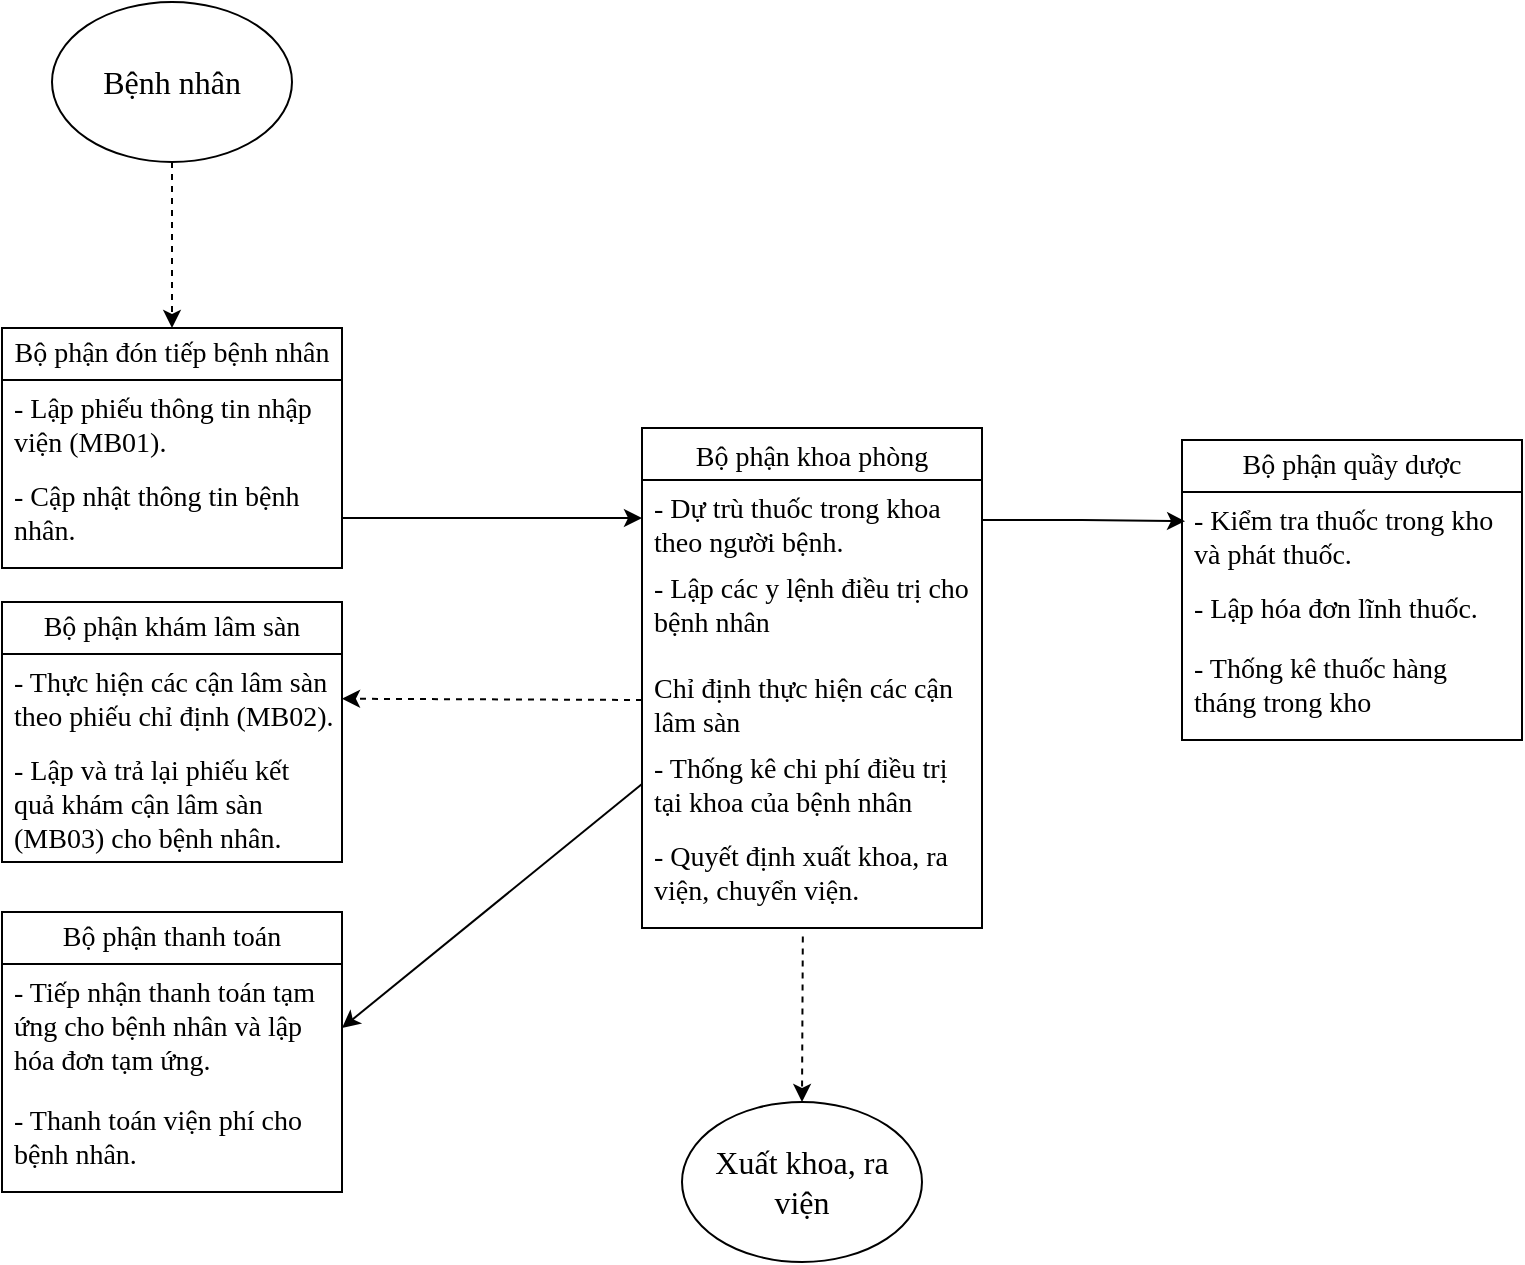 <mxfile version="18.1.3" type="device" pages="10"><diagram id="W3FW52LcmB6f65m5bMuo" name="Page-1"><mxGraphModel dx="1038" dy="547" grid="1" gridSize="10" guides="1" tooltips="1" connect="1" arrows="1" fold="1" page="1" pageScale="1" pageWidth="827" pageHeight="1169" math="0" shadow="0"><root><mxCell id="0"/><mxCell id="1" parent="0"/><mxCell id="maSOei9iMc0PUmmAdshA-37" style="edgeStyle=orthogonalEdgeStyle;rounded=0;orthogonalLoop=1;jettySize=auto;html=1;exitX=0.5;exitY=1;exitDx=0;exitDy=0;entryX=0.5;entryY=0;entryDx=0;entryDy=0;fontFamily=Times New Roman;fontSize=14;dashed=1;" parent="1" source="maSOei9iMc0PUmmAdshA-2" target="maSOei9iMc0PUmmAdshA-7" edge="1"><mxGeometry relative="1" as="geometry"/></mxCell><mxCell id="maSOei9iMc0PUmmAdshA-2" value="&lt;font face=&quot;Times New Roman&quot; size=&quot;3&quot;&gt;Bệnh nhân&lt;/font&gt;" style="ellipse;whiteSpace=wrap;html=1;" parent="1" vertex="1"><mxGeometry x="65" y="10" width="120" height="80" as="geometry"/></mxCell><mxCell id="maSOei9iMc0PUmmAdshA-7" value="Bộ phận đón tiếp bệnh nhân" style="swimlane;fontStyle=0;childLayout=stackLayout;horizontal=1;startSize=26;fillColor=none;horizontalStack=0;resizeParent=1;resizeParentMax=0;resizeLast=0;collapsible=1;marginBottom=0;fontFamily=Times New Roman;fontSize=14;whiteSpace=wrap;" parent="1" vertex="1"><mxGeometry x="40" y="173" width="170" height="120" as="geometry"/></mxCell><mxCell id="maSOei9iMc0PUmmAdshA-8" value="- Lập phiếu thông tin nhập viện (MB01)." style="text;strokeColor=none;fillColor=none;align=left;verticalAlign=top;spacingLeft=4;spacingRight=4;overflow=hidden;rotatable=0;points=[[0,0.5],[1,0.5]];portConstraint=eastwest;fontFamily=Times New Roman;fontSize=14;whiteSpace=wrap;" parent="maSOei9iMc0PUmmAdshA-7" vertex="1"><mxGeometry y="26" width="170" height="44" as="geometry"/></mxCell><mxCell id="maSOei9iMc0PUmmAdshA-9" value="- Cập nhật thông tin bệnh nhân." style="text;strokeColor=none;fillColor=none;align=left;verticalAlign=top;spacingLeft=4;spacingRight=4;overflow=hidden;rotatable=0;points=[[0,0.5],[1,0.5]];portConstraint=eastwest;fontFamily=Times New Roman;fontSize=14;whiteSpace=wrap;" parent="maSOei9iMc0PUmmAdshA-7" vertex="1"><mxGeometry y="70" width="170" height="50" as="geometry"/></mxCell><mxCell id="maSOei9iMc0PUmmAdshA-11" value="Bộ phận khoa phòng" style="swimlane;fontStyle=0;childLayout=stackLayout;horizontal=1;startSize=26;fillColor=none;horizontalStack=0;resizeParent=1;resizeParentMax=0;resizeLast=0;collapsible=1;marginBottom=0;fontFamily=Times New Roman;fontSize=14;html=0;" parent="1" vertex="1"><mxGeometry x="360" y="223" width="170" height="250" as="geometry"/></mxCell><mxCell id="maSOei9iMc0PUmmAdshA-13" value="- Dự trù thuốc trong khoa theo người bệnh." style="text;strokeColor=none;fillColor=none;align=left;verticalAlign=top;spacingLeft=4;spacingRight=4;overflow=hidden;rotatable=0;points=[[0,0.5],[1,0.5]];portConstraint=eastwest;fontFamily=Times New Roman;fontSize=14;html=0;whiteSpace=wrap;" parent="maSOei9iMc0PUmmAdshA-11" vertex="1"><mxGeometry y="26" width="170" height="40" as="geometry"/></mxCell><mxCell id="maSOei9iMc0PUmmAdshA-16" value="- Lập các y lệnh điều trị cho bệnh nhân" style="text;strokeColor=none;fillColor=none;align=left;verticalAlign=top;spacingLeft=4;spacingRight=4;overflow=hidden;rotatable=0;points=[[0,0.5],[1,0.5]];portConstraint=eastwest;fontFamily=Times New Roman;fontSize=14;html=0;whiteSpace=wrap;" parent="maSOei9iMc0PUmmAdshA-11" vertex="1"><mxGeometry y="66" width="170" height="50" as="geometry"/></mxCell><mxCell id="maSOei9iMc0PUmmAdshA-14" value="Chỉ định thực hiện các cận lâm sàn" style="text;strokeColor=none;fillColor=none;align=left;verticalAlign=top;spacingLeft=4;spacingRight=4;overflow=hidden;rotatable=0;points=[[0,0.5],[1,0.5]];portConstraint=eastwest;fontFamily=Times New Roman;fontSize=14;html=0;whiteSpace=wrap;" parent="maSOei9iMc0PUmmAdshA-11" vertex="1"><mxGeometry y="116" width="170" height="40" as="geometry"/></mxCell><mxCell id="maSOei9iMc0PUmmAdshA-23" value="- Thống kê chi phí điều trị tại khoa của bệnh nhân" style="text;strokeColor=none;fillColor=none;align=left;verticalAlign=top;spacingLeft=4;spacingRight=4;overflow=hidden;rotatable=0;points=[[0,0.5],[1,0.5]];portConstraint=eastwest;fontFamily=Times New Roman;fontSize=14;html=0;whiteSpace=wrap;" parent="maSOei9iMc0PUmmAdshA-11" vertex="1"><mxGeometry y="156" width="170" height="44" as="geometry"/></mxCell><mxCell id="maSOei9iMc0PUmmAdshA-15" value="- Quyết định xuất khoa, ra viện, chuyển viện." style="text;strokeColor=none;fillColor=none;align=left;verticalAlign=top;spacingLeft=4;spacingRight=4;overflow=hidden;rotatable=0;points=[[0,0.5],[1,0.5]];portConstraint=eastwest;fontFamily=Times New Roman;fontSize=14;html=0;whiteSpace=wrap;" parent="maSOei9iMc0PUmmAdshA-11" vertex="1"><mxGeometry y="200" width="170" height="50" as="geometry"/></mxCell><mxCell id="maSOei9iMc0PUmmAdshA-17" value="Bộ phận khám lâm sàn" style="swimlane;fontStyle=0;childLayout=stackLayout;horizontal=1;startSize=26;fillColor=none;horizontalStack=0;resizeParent=1;resizeParentMax=0;resizeLast=0;collapsible=1;marginBottom=0;fontFamily=Times New Roman;fontSize=14;whiteSpace=wrap;" parent="1" vertex="1"><mxGeometry x="40" y="310" width="170" height="130" as="geometry"/></mxCell><mxCell id="maSOei9iMc0PUmmAdshA-18" value="- Thực hiện các cận lâm sàn theo phiếu chỉ định (MB02)." style="text;strokeColor=none;fillColor=none;align=left;verticalAlign=top;spacingLeft=4;spacingRight=4;overflow=hidden;rotatable=0;points=[[0,0.5],[1,0.5]];portConstraint=eastwest;fontFamily=Times New Roman;fontSize=14;whiteSpace=wrap;" parent="maSOei9iMc0PUmmAdshA-17" vertex="1"><mxGeometry y="26" width="170" height="44" as="geometry"/></mxCell><mxCell id="maSOei9iMc0PUmmAdshA-19" value="- Lập và trả lại phiếu kết quả khám cận lâm sàn (MB03) cho bệnh nhân." style="text;strokeColor=none;fillColor=none;align=left;verticalAlign=top;spacingLeft=4;spacingRight=4;overflow=hidden;rotatable=0;points=[[0,0.5],[1,0.5]];portConstraint=eastwest;fontFamily=Times New Roman;fontSize=14;whiteSpace=wrap;" parent="maSOei9iMc0PUmmAdshA-17" vertex="1"><mxGeometry y="70" width="170" height="60" as="geometry"/></mxCell><mxCell id="maSOei9iMc0PUmmAdshA-20" value="Bộ phận thanh toán" style="swimlane;fontStyle=0;childLayout=stackLayout;horizontal=1;startSize=26;fillColor=none;horizontalStack=0;resizeParent=1;resizeParentMax=0;resizeLast=0;collapsible=1;marginBottom=0;fontFamily=Times New Roman;fontSize=14;whiteSpace=wrap;" parent="1" vertex="1"><mxGeometry x="40" y="465" width="170" height="140" as="geometry"/></mxCell><mxCell id="maSOei9iMc0PUmmAdshA-21" value="- Tiếp nhận thanh toán tạm ứng cho bệnh nhân và lập hóa đơn tạm ứng." style="text;strokeColor=none;fillColor=none;align=left;verticalAlign=top;spacingLeft=4;spacingRight=4;overflow=hidden;rotatable=0;points=[[0,0.5],[1,0.5]];portConstraint=eastwest;fontFamily=Times New Roman;fontSize=14;whiteSpace=wrap;" parent="maSOei9iMc0PUmmAdshA-20" vertex="1"><mxGeometry y="26" width="170" height="64" as="geometry"/></mxCell><mxCell id="maSOei9iMc0PUmmAdshA-22" value="- Thanh toán viện phí cho bệnh nhân." style="text;strokeColor=none;fillColor=none;align=left;verticalAlign=top;spacingLeft=4;spacingRight=4;overflow=hidden;rotatable=0;points=[[0,0.5],[1,0.5]];portConstraint=eastwest;fontFamily=Times New Roman;fontSize=14;whiteSpace=wrap;" parent="maSOei9iMc0PUmmAdshA-20" vertex="1"><mxGeometry y="90" width="170" height="50" as="geometry"/></mxCell><mxCell id="maSOei9iMc0PUmmAdshA-24" value="Bộ phận quầy dược" style="swimlane;fontStyle=0;childLayout=stackLayout;horizontal=1;startSize=26;fillColor=none;horizontalStack=0;resizeParent=1;resizeParentMax=0;resizeLast=0;collapsible=1;marginBottom=0;fontFamily=Times New Roman;fontSize=14;whiteSpace=wrap;" parent="1" vertex="1"><mxGeometry x="630" y="229" width="170" height="150" as="geometry"/></mxCell><mxCell id="maSOei9iMc0PUmmAdshA-25" value="- Kiểm tra thuốc trong kho và phát thuốc." style="text;strokeColor=none;fillColor=none;align=left;verticalAlign=top;spacingLeft=4;spacingRight=4;overflow=hidden;rotatable=0;points=[[0,0.5],[1,0.5]];portConstraint=eastwest;fontFamily=Times New Roman;fontSize=14;whiteSpace=wrap;" parent="maSOei9iMc0PUmmAdshA-24" vertex="1"><mxGeometry y="26" width="170" height="44" as="geometry"/></mxCell><mxCell id="maSOei9iMc0PUmmAdshA-26" value="- Lập hóa đơn lĩnh thuốc." style="text;strokeColor=none;fillColor=none;align=left;verticalAlign=top;spacingLeft=4;spacingRight=4;overflow=hidden;rotatable=0;points=[[0,0.5],[1,0.5]];portConstraint=eastwest;fontFamily=Times New Roman;fontSize=14;whiteSpace=wrap;" parent="maSOei9iMc0PUmmAdshA-24" vertex="1"><mxGeometry y="70" width="170" height="30" as="geometry"/></mxCell><mxCell id="maSOei9iMc0PUmmAdshA-27" value="- Thống kê thuốc hàng tháng trong kho" style="text;strokeColor=none;fillColor=none;align=left;verticalAlign=top;spacingLeft=4;spacingRight=4;overflow=hidden;rotatable=0;points=[[0,0.5],[1,0.5]];portConstraint=eastwest;fontFamily=Times New Roman;fontSize=14;whiteSpace=wrap;" parent="maSOei9iMc0PUmmAdshA-24" vertex="1"><mxGeometry y="100" width="170" height="50" as="geometry"/></mxCell><mxCell id="maSOei9iMc0PUmmAdshA-28" style="edgeStyle=orthogonalEdgeStyle;rounded=0;orthogonalLoop=1;jettySize=auto;html=1;exitX=1;exitY=0.5;exitDx=0;exitDy=0;entryX=0;entryY=0.5;entryDx=0;entryDy=0;fontFamily=Times New Roman;fontSize=14;" parent="1" source="maSOei9iMc0PUmmAdshA-9" edge="1"><mxGeometry relative="1" as="geometry"><mxPoint x="360" y="268" as="targetPoint"/></mxGeometry></mxCell><mxCell id="maSOei9iMc0PUmmAdshA-29" style="edgeStyle=orthogonalEdgeStyle;rounded=0;orthogonalLoop=1;jettySize=auto;html=1;exitX=1;exitY=0.5;exitDx=0;exitDy=0;entryX=0.009;entryY=0.332;entryDx=0;entryDy=0;entryPerimeter=0;fontFamily=Times New Roman;fontSize=14;" parent="1" source="maSOei9iMc0PUmmAdshA-13" target="maSOei9iMc0PUmmAdshA-25" edge="1"><mxGeometry relative="1" as="geometry"/></mxCell><mxCell id="maSOei9iMc0PUmmAdshA-32" value="" style="endArrow=classic;html=1;rounded=0;fontFamily=Times New Roman;fontSize=14;exitX=0;exitY=0.5;exitDx=0;exitDy=0;dashed=1;" parent="1" source="maSOei9iMc0PUmmAdshA-14" target="maSOei9iMc0PUmmAdshA-18" edge="1"><mxGeometry width="50" height="50" relative="1" as="geometry"><mxPoint x="450" y="390" as="sourcePoint"/><mxPoint x="500" y="340" as="targetPoint"/></mxGeometry></mxCell><mxCell id="maSOei9iMc0PUmmAdshA-33" value="" style="endArrow=classic;html=1;rounded=0;fontFamily=Times New Roman;fontSize=14;exitX=0;exitY=0.5;exitDx=0;exitDy=0;entryX=1;entryY=0.5;entryDx=0;entryDy=0;" parent="1" source="maSOei9iMc0PUmmAdshA-23" target="maSOei9iMc0PUmmAdshA-21" edge="1"><mxGeometry width="50" height="50" relative="1" as="geometry"><mxPoint x="370" y="360" as="sourcePoint"/><mxPoint x="220" y="365.106" as="targetPoint"/></mxGeometry></mxCell><mxCell id="maSOei9iMc0PUmmAdshA-34" value="&lt;font face=&quot;Times New Roman&quot; size=&quot;3&quot;&gt;Xuất khoa, ra viện&lt;/font&gt;" style="ellipse;whiteSpace=wrap;html=1;" parent="1" vertex="1"><mxGeometry x="380" y="560" width="120" height="80" as="geometry"/></mxCell><mxCell id="-IbbvgPPxWn0mWDeRf1b-1" value="" style="endArrow=classic;html=1;rounded=0;exitX=0.473;exitY=1.085;exitDx=0;exitDy=0;exitPerimeter=0;entryX=0.5;entryY=0;entryDx=0;entryDy=0;dashed=1;" parent="1" source="maSOei9iMc0PUmmAdshA-15" target="maSOei9iMc0PUmmAdshA-34" edge="1"><mxGeometry width="50" height="50" relative="1" as="geometry"><mxPoint x="390" y="510" as="sourcePoint"/><mxPoint x="440" y="460" as="targetPoint"/></mxGeometry></mxCell></root></mxGraphModel></diagram><diagram id="GOrpKL4BNiE_1NAYrW6n" name="Page-2"><mxGraphModel dx="1865" dy="1716" grid="1" gridSize="10" guides="1" tooltips="1" connect="1" arrows="1" fold="1" page="1" pageScale="1" pageWidth="827" pageHeight="1169" math="0" shadow="0"><root><mxCell id="e7uLxeg8j-jTYskVHKOS-0"/><mxCell id="e7uLxeg8j-jTYskVHKOS-1" parent="e7uLxeg8j-jTYskVHKOS-0"/><mxCell id="Kki3XuoBcY5Pof6FgYJx-7" style="edgeStyle=orthogonalEdgeStyle;rounded=0;orthogonalLoop=1;jettySize=auto;html=1;exitX=0.226;exitY=0.065;exitDx=0;exitDy=0;entryX=1.004;entryY=0.066;entryDx=0;entryDy=0;fontFamily=Times New Roman;fontSize=14;entryPerimeter=0;exitPerimeter=0;" parent="e7uLxeg8j-jTYskVHKOS-1" source="gxI7EGwGLmqNWPxLiAG3-0" target="LIbP7M_0317PaxACUzhV-2" edge="1"><mxGeometry relative="1" as="geometry"/></mxCell><mxCell id="5dZJKyUC-FM1eEi1LzQi-0" style="edgeStyle=orthogonalEdgeStyle;rounded=0;orthogonalLoop=1;jettySize=auto;html=1;exitX=0.036;exitY=0.285;exitDx=0;exitDy=0;entryX=0.994;entryY=0.25;entryDx=0;entryDy=0;entryPerimeter=0;exitPerimeter=0;" parent="e7uLxeg8j-jTYskVHKOS-1" source="gxI7EGwGLmqNWPxLiAG3-0" target="WE362zvcS3Ud0cUj8OUr-1" edge="1"><mxGeometry relative="1" as="geometry"/></mxCell><mxCell id="5dZJKyUC-FM1eEi1LzQi-35" style="edgeStyle=orthogonalEdgeStyle;rounded=0;orthogonalLoop=1;jettySize=auto;html=1;exitX=1;exitY=0.5;exitDx=0;exitDy=0;entryX=-0.015;entryY=0.292;entryDx=0;entryDy=0;entryPerimeter=0;" parent="e7uLxeg8j-jTYskVHKOS-1" source="gxI7EGwGLmqNWPxLiAG3-0" target="M-l8epW6Katw89h7TrOb-2" edge="1"><mxGeometry relative="1" as="geometry"/></mxCell><mxCell id="gxI7EGwGLmqNWPxLiAG3-0" value="&lt;font face=&quot;Times New Roman&quot; size=&quot;3&quot;&gt;Bệnh nhân&lt;/font&gt;" style="ellipse;whiteSpace=wrap;html=1;" parent="e7uLxeg8j-jTYskVHKOS-1" vertex="1"><mxGeometry x="240" y="200" width="400" height="80" as="geometry"/></mxCell><mxCell id="LIbP7M_0317PaxACUzhV-0" value="Bộ phận đón tiếp bệnh nhân" style="swimlane;fontStyle=0;childLayout=stackLayout;horizontal=1;startSize=26;fillColor=none;horizontalStack=0;resizeParent=1;resizeParentMax=0;resizeLast=0;collapsible=1;marginBottom=0;fontFamily=Times New Roman;fontSize=14;whiteSpace=wrap;" parent="e7uLxeg8j-jTYskVHKOS-1" vertex="1"><mxGeometry x="-50" width="170" height="150" as="geometry"/></mxCell><mxCell id="LIbP7M_0317PaxACUzhV-1" value="- Lập phiếu thông tin nhập viện (MB01)." style="text;strokeColor=none;fillColor=none;align=left;verticalAlign=top;spacingLeft=4;spacingRight=4;overflow=hidden;rotatable=0;points=[[0,0.5],[1,0.5]];portConstraint=eastwest;fontFamily=Times New Roman;fontSize=14;whiteSpace=wrap;" parent="LIbP7M_0317PaxACUzhV-0" vertex="1"><mxGeometry y="26" width="170" height="54" as="geometry"/></mxCell><mxCell id="LIbP7M_0317PaxACUzhV-2" value="- Cập nhật thông tin bệnh nhân." style="text;strokeColor=none;fillColor=none;align=left;verticalAlign=top;spacingLeft=4;spacingRight=4;overflow=hidden;rotatable=0;points=[[0,0.5],[1,0.5]];portConstraint=eastwest;fontFamily=Times New Roman;fontSize=14;whiteSpace=wrap;" parent="LIbP7M_0317PaxACUzhV-0" vertex="1"><mxGeometry y="80" width="170" height="70" as="geometry"/></mxCell><mxCell id="WE362zvcS3Ud0cUj8OUr-0" value="Bộ phận khám cận lâm sàn" style="swimlane;fontStyle=0;childLayout=stackLayout;horizontal=1;startSize=26;fillColor=none;horizontalStack=0;resizeParent=1;resizeParentMax=0;resizeLast=0;collapsible=1;marginBottom=0;fontFamily=Times New Roman;fontSize=14;whiteSpace=wrap;" parent="e7uLxeg8j-jTYskVHKOS-1" vertex="1"><mxGeometry x="-120" y="185" width="170" height="130" as="geometry"/></mxCell><mxCell id="WE362zvcS3Ud0cUj8OUr-1" value="- Thực hiện các cận lâm sàn theo phiếu chỉ định (MB02)." style="text;strokeColor=none;fillColor=none;align=left;verticalAlign=top;spacingLeft=4;spacingRight=4;overflow=hidden;rotatable=0;points=[[0,0.5],[1,0.5]];portConstraint=eastwest;fontFamily=Times New Roman;fontSize=14;whiteSpace=wrap;" parent="WE362zvcS3Ud0cUj8OUr-0" vertex="1"><mxGeometry y="26" width="170" height="44" as="geometry"/></mxCell><mxCell id="WE362zvcS3Ud0cUj8OUr-2" value="- Lập và trả lại phiếu kết quả khám cận lâm sàn (MB03) cho bệnh nhân." style="text;strokeColor=none;fillColor=none;align=left;verticalAlign=top;spacingLeft=4;spacingRight=4;overflow=hidden;rotatable=0;points=[[0,0.5],[1,0.5]];portConstraint=eastwest;fontFamily=Times New Roman;fontSize=14;whiteSpace=wrap;" parent="WE362zvcS3Ud0cUj8OUr-0" vertex="1"><mxGeometry y="70" width="170" height="60" as="geometry"/></mxCell><mxCell id="M-l8epW6Katw89h7TrOb-0" value="Bộ phận thanh toán" style="swimlane;fontStyle=0;childLayout=stackLayout;horizontal=1;startSize=26;fillColor=none;horizontalStack=0;resizeParent=1;resizeParentMax=0;resizeLast=0;collapsible=1;marginBottom=0;fontFamily=Times New Roman;fontSize=14;whiteSpace=wrap;" parent="e7uLxeg8j-jTYskVHKOS-1" vertex="1"><mxGeometry x="840" y="155" width="170" height="120" as="geometry"/></mxCell><mxCell id="M-l8epW6Katw89h7TrOb-1" value="- Thanh toán hóa đơn, in hóa đơn cho bệnh nhân.&#10;&#10;" style="text;strokeColor=none;fillColor=none;align=left;verticalAlign=top;spacingLeft=4;spacingRight=4;overflow=hidden;rotatable=0;points=[[0,0.5],[1,0.5]];portConstraint=eastwest;fontFamily=Times New Roman;fontSize=14;whiteSpace=wrap;" parent="M-l8epW6Katw89h7TrOb-0" vertex="1"><mxGeometry y="26" width="170" height="44" as="geometry"/></mxCell><mxCell id="M-l8epW6Katw89h7TrOb-2" value="- Báo cáo thống kê cho ban giám đốc." style="text;strokeColor=none;fillColor=none;align=left;verticalAlign=top;spacingLeft=4;spacingRight=4;overflow=hidden;rotatable=0;points=[[0,0.5],[1,0.5]];portConstraint=eastwest;fontFamily=Times New Roman;fontSize=14;whiteSpace=wrap;" parent="M-l8epW6Katw89h7TrOb-0" vertex="1"><mxGeometry y="70" width="170" height="50" as="geometry"/></mxCell><mxCell id="nqbpwfoG2BRzZvvhbZMV-0" value="Bộ phận quầy dược" style="swimlane;fontStyle=0;childLayout=stackLayout;horizontal=1;startSize=26;fillColor=none;horizontalStack=0;resizeParent=1;resizeParentMax=0;resizeLast=0;collapsible=1;marginBottom=0;fontFamily=Times New Roman;fontSize=14;whiteSpace=wrap;" parent="e7uLxeg8j-jTYskVHKOS-1" vertex="1"><mxGeometry x="940" y="500" width="170" height="130" as="geometry"/></mxCell><mxCell id="nqbpwfoG2BRzZvvhbZMV-1" value="- Phê duyệt thuốc thường quy." style="text;strokeColor=none;fillColor=none;align=left;verticalAlign=top;spacingLeft=4;spacingRight=4;overflow=hidden;rotatable=0;points=[[0,0.5],[1,0.5]];portConstraint=eastwest;fontFamily=Times New Roman;fontSize=14;whiteSpace=wrap;" parent="nqbpwfoG2BRzZvvhbZMV-0" vertex="1"><mxGeometry y="26" width="170" height="44" as="geometry"/></mxCell><mxCell id="nqbpwfoG2BRzZvvhbZMV-2" value="- Kiểm tra và phát thuốc." style="text;strokeColor=none;fillColor=none;align=left;verticalAlign=top;spacingLeft=4;spacingRight=4;overflow=hidden;rotatable=0;points=[[0,0.5],[1,0.5]];portConstraint=eastwest;fontFamily=Times New Roman;fontSize=14;whiteSpace=wrap;" parent="nqbpwfoG2BRzZvvhbZMV-0" vertex="1"><mxGeometry y="70" width="170" height="30" as="geometry"/></mxCell><mxCell id="nqbpwfoG2BRzZvvhbZMV-3" value="- In phiếu vãn" style="text;strokeColor=none;fillColor=none;align=left;verticalAlign=top;spacingLeft=4;spacingRight=4;overflow=hidden;rotatable=0;points=[[0,0.5],[1,0.5]];portConstraint=eastwest;fontFamily=Times New Roman;fontSize=14;whiteSpace=wrap;" parent="nqbpwfoG2BRzZvvhbZMV-0" vertex="1"><mxGeometry y="100" width="170" height="30" as="geometry"/></mxCell><mxCell id="Kki3XuoBcY5Pof6FgYJx-0" value="Bộ phận khoa phòng" style="swimlane;fontStyle=0;childLayout=stackLayout;horizontal=1;startSize=26;fillColor=none;horizontalStack=0;resizeParent=1;resizeParentMax=0;resizeLast=0;collapsible=1;marginBottom=0;fontFamily=Times New Roman;fontSize=14;html=0;" parent="e7uLxeg8j-jTYskVHKOS-1" vertex="1"><mxGeometry x="230" y="480" width="350" height="270" as="geometry"/></mxCell><mxCell id="Kki3XuoBcY5Pof6FgYJx-1" value="- Nhận người bệnh nhập khoa." style="text;strokeColor=none;fillColor=none;align=left;verticalAlign=top;spacingLeft=4;spacingRight=4;overflow=hidden;rotatable=0;points=[[0,0.5],[1,0.5]];portConstraint=eastwest;fontFamily=Times New Roman;fontSize=14;html=0;whiteSpace=wrap;" parent="Kki3XuoBcY5Pof6FgYJx-0" vertex="1"><mxGeometry y="26" width="350" height="44" as="geometry"/></mxCell><mxCell id="Kki3XuoBcY5Pof6FgYJx-2" value="- Dự trù thuốc trong khoa theo người bệnh." style="text;strokeColor=none;fillColor=none;align=left;verticalAlign=top;spacingLeft=4;spacingRight=4;overflow=hidden;rotatable=0;points=[[0,0.5],[1,0.5]];portConstraint=eastwest;fontFamily=Times New Roman;fontSize=14;html=0;whiteSpace=wrap;" parent="Kki3XuoBcY5Pof6FgYJx-0" vertex="1"><mxGeometry y="70" width="350" height="40" as="geometry"/></mxCell><mxCell id="Kki3XuoBcY5Pof6FgYJx-3" value="Chỉ định thực hiện các cận lâm sàn" style="text;strokeColor=none;fillColor=none;align=left;verticalAlign=top;spacingLeft=4;spacingRight=4;overflow=hidden;rotatable=0;points=[[0,0.5],[1,0.5]];portConstraint=eastwest;fontFamily=Times New Roman;fontSize=14;html=0;whiteSpace=wrap;" parent="Kki3XuoBcY5Pof6FgYJx-0" vertex="1"><mxGeometry y="110" width="350" height="40" as="geometry"/></mxCell><mxCell id="Kki3XuoBcY5Pof6FgYJx-4" value="- Quyết định xuất khoa, ra viện, chuyển viện." style="text;strokeColor=none;fillColor=none;align=left;verticalAlign=top;spacingLeft=4;spacingRight=4;overflow=hidden;rotatable=0;points=[[0,0.5],[1,0.5]];portConstraint=eastwest;fontFamily=Times New Roman;fontSize=14;html=0;whiteSpace=wrap;" parent="Kki3XuoBcY5Pof6FgYJx-0" vertex="1"><mxGeometry y="150" width="350" height="40" as="geometry"/></mxCell><mxCell id="Kki3XuoBcY5Pof6FgYJx-5" value="- Thực hiện các phẩu thuật, tiểu phẩu (nếu cần)" style="text;strokeColor=none;fillColor=none;align=left;verticalAlign=top;spacingLeft=4;spacingRight=4;overflow=hidden;rotatable=0;points=[[0,0.5],[1,0.5]];portConstraint=eastwest;fontFamily=Times New Roman;fontSize=14;html=0;whiteSpace=wrap;" parent="Kki3XuoBcY5Pof6FgYJx-0" vertex="1"><mxGeometry y="190" width="350" height="50" as="geometry"/></mxCell><mxCell id="Kki3XuoBcY5Pof6FgYJx-6" value="- In phiếu chi phí." style="text;strokeColor=none;fillColor=none;align=left;verticalAlign=top;spacingLeft=4;spacingRight=4;overflow=hidden;rotatable=0;points=[[0,0.5],[1,0.5]];portConstraint=eastwest;fontFamily=Times New Roman;fontSize=14;html=0;whiteSpace=wrap;" parent="Kki3XuoBcY5Pof6FgYJx-0" vertex="1"><mxGeometry y="240" width="350" height="30" as="geometry"/></mxCell><mxCell id="Kki3XuoBcY5Pof6FgYJx-8" style="edgeStyle=orthogonalEdgeStyle;rounded=0;orthogonalLoop=1;jettySize=auto;html=1;exitX=0.202;exitY=0.105;exitDx=0;exitDy=0;entryX=1;entryY=0.5;entryDx=0;entryDy=0;fontFamily=Times New Roman;fontSize=14;exitPerimeter=0;" parent="e7uLxeg8j-jTYskVHKOS-1" source="gxI7EGwGLmqNWPxLiAG3-0" target="LIbP7M_0317PaxACUzhV-2" edge="1"><mxGeometry relative="1" as="geometry"><mxPoint x="339.541" y="221.716" as="sourcePoint"/><mxPoint x="130" y="58" as="targetPoint"/></mxGeometry></mxCell><mxCell id="F7UUkKGNJ8sv9FYGbHjj-0" value="" style="endArrow=classic;html=1;rounded=0;exitX=1.008;exitY=1.014;exitDx=0;exitDy=0;exitPerimeter=0;entryX=0.172;entryY=0.075;entryDx=0;entryDy=0;entryPerimeter=0;" parent="e7uLxeg8j-jTYskVHKOS-1" source="LIbP7M_0317PaxACUzhV-2" target="gxI7EGwGLmqNWPxLiAG3-0" edge="1"><mxGeometry width="50" height="50" relative="1" as="geometry"><mxPoint x="420" y="110" as="sourcePoint"/><mxPoint x="470" y="60" as="targetPoint"/><Array as="points"><mxPoint x="309" y="150"/></Array></mxGeometry></mxCell><mxCell id="F7UUkKGNJ8sv9FYGbHjj-1" value="" style="endArrow=classic;html=1;rounded=0;exitX=1.008;exitY=0.296;exitDx=0;exitDy=0;entryX=0.268;entryY=0.025;entryDx=0;entryDy=0;entryPerimeter=0;exitPerimeter=0;" parent="e7uLxeg8j-jTYskVHKOS-1" source="LIbP7M_0317PaxACUzhV-1" target="gxI7EGwGLmqNWPxLiAG3-0" edge="1"><mxGeometry width="50" height="50" relative="1" as="geometry"><mxPoint x="129.83" y="118.6" as="sourcePoint"/><mxPoint x="309.99" y="230" as="targetPoint"/><Array as="points"><mxPoint x="350" y="42"/></Array></mxGeometry></mxCell><mxCell id="F7UUkKGNJ8sv9FYGbHjj-2" value="&lt;font face=&quot;Times New Roman&quot; size=&quot;3&quot;&gt;Nộp thẻ BHYT&lt;/font&gt;" style="text;html=1;strokeColor=none;fillColor=none;align=center;verticalAlign=middle;whiteSpace=wrap;rounded=0;" parent="e7uLxeg8j-jTYskVHKOS-1" vertex="1"><mxGeometry x="144" y="90" width="140" height="30" as="geometry"/></mxCell><mxCell id="F7UUkKGNJ8sv9FYGbHjj-3" value="&lt;font face=&quot;Times New Roman&quot; size=&quot;3&quot;&gt;Nộp kết luận khám chuyên khoa (nếu có)&lt;/font&gt;" style="text;html=1;strokeColor=none;fillColor=none;align=center;verticalAlign=middle;whiteSpace=wrap;rounded=0;" parent="e7uLxeg8j-jTYskVHKOS-1" vertex="1"><mxGeometry x="141" y="52" width="180" height="30" as="geometry"/></mxCell><mxCell id="F7UUkKGNJ8sv9FYGbHjj-4" value="" style="endArrow=classic;startArrow=classic;html=1;rounded=0;fontFamily=Times New Roman;fontSize=14;exitX=1.008;exitY=0.099;exitDx=0;exitDy=0;entryX=0.322;entryY=-0.015;entryDx=0;entryDy=0;entryPerimeter=0;exitPerimeter=0;" parent="e7uLxeg8j-jTYskVHKOS-1" source="LIbP7M_0317PaxACUzhV-0" target="gxI7EGwGLmqNWPxLiAG3-0" edge="1"><mxGeometry width="50" height="50" relative="1" as="geometry"><mxPoint x="420" y="100" as="sourcePoint"/><mxPoint x="470" y="50" as="targetPoint"/><Array as="points"><mxPoint x="370" y="15"/></Array></mxGeometry></mxCell><mxCell id="F7UUkKGNJ8sv9FYGbHjj-5" value="&lt;font face=&quot;Times New Roman&quot; size=&quot;3&quot;&gt;Cập nhật HSBA&lt;/font&gt;" style="text;html=1;strokeColor=none;fillColor=none;align=center;verticalAlign=middle;whiteSpace=wrap;rounded=0;" parent="e7uLxeg8j-jTYskVHKOS-1" vertex="1"><mxGeometry x="144" y="125" width="140" height="30" as="geometry"/></mxCell><mxCell id="F7UUkKGNJ8sv9FYGbHjj-6" value="&lt;font face=&quot;Times New Roman&quot; size=&quot;3&quot;&gt;Phân phòng điều trị chuyên khoa&lt;/font&gt;" style="text;html=1;strokeColor=none;fillColor=none;align=center;verticalAlign=middle;whiteSpace=wrap;rounded=0;" parent="e7uLxeg8j-jTYskVHKOS-1" vertex="1"><mxGeometry x="120" y="16" width="257" height="30" as="geometry"/></mxCell><mxCell id="F7UUkKGNJ8sv9FYGbHjj-7" value="&lt;font face=&quot;Times New Roman&quot; size=&quot;3&quot;&gt;Trao đổi thông tin&lt;/font&gt;" style="text;html=1;strokeColor=none;fillColor=none;align=center;verticalAlign=middle;whiteSpace=wrap;rounded=0;" parent="e7uLxeg8j-jTYskVHKOS-1" vertex="1"><mxGeometry x="156" width="150" as="geometry"/></mxCell><mxCell id="F7UUkKGNJ8sv9FYGbHjj-9" value="" style="endArrow=classic;html=1;rounded=0;fontFamily=Times New Roman;fontSize=14;exitX=0.375;exitY=0.001;exitDx=0;exitDy=0;exitPerimeter=0;entryX=0.3;entryY=1.005;entryDx=0;entryDy=0;entryPerimeter=0;" parent="e7uLxeg8j-jTYskVHKOS-1" source="Kki3XuoBcY5Pof6FgYJx-0" target="gxI7EGwGLmqNWPxLiAG3-0" edge="1"><mxGeometry width="50" height="50" relative="1" as="geometry"><mxPoint x="420" y="370" as="sourcePoint"/><mxPoint x="470" y="320" as="targetPoint"/></mxGeometry></mxCell><mxCell id="F7UUkKGNJ8sv9FYGbHjj-10" value="" style="endArrow=classic;html=1;rounded=0;fontFamily=Times New Roman;fontSize=14;" parent="e7uLxeg8j-jTYskVHKOS-1" edge="1"><mxGeometry width="50" height="50" relative="1" as="geometry"><mxPoint x="393" y="480" as="sourcePoint"/><mxPoint x="393" y="280" as="targetPoint"/></mxGeometry></mxCell><mxCell id="F7UUkKGNJ8sv9FYGbHjj-11" value="" style="endArrow=classic;html=1;rounded=0;fontFamily=Times New Roman;fontSize=14;entryX=0.45;entryY=1.035;entryDx=0;entryDy=0;entryPerimeter=0;exitX=0.542;exitY=0.001;exitDx=0;exitDy=0;exitPerimeter=0;" parent="e7uLxeg8j-jTYskVHKOS-1" source="Kki3XuoBcY5Pof6FgYJx-0" target="gxI7EGwGLmqNWPxLiAG3-0" edge="1"><mxGeometry width="50" height="50" relative="1" as="geometry"><mxPoint x="420" y="440" as="sourcePoint"/><mxPoint x="402.6" y="289.6" as="targetPoint"/></mxGeometry></mxCell><mxCell id="F7UUkKGNJ8sv9FYGbHjj-12" value="" style="endArrow=classic;html=1;rounded=0;fontFamily=Times New Roman;fontSize=14;exitX=0.526;exitY=1.055;exitDx=0;exitDy=0;exitPerimeter=0;" parent="e7uLxeg8j-jTYskVHKOS-1" source="gxI7EGwGLmqNWPxLiAG3-0" edge="1"><mxGeometry width="50" height="50" relative="1" as="geometry"><mxPoint x="420" y="370" as="sourcePoint"/><mxPoint x="449" y="480" as="targetPoint"/></mxGeometry></mxCell><mxCell id="F7UUkKGNJ8sv9FYGbHjj-13" value="" style="endArrow=classic;html=1;rounded=0;fontFamily=Times New Roman;fontSize=14;exitX=0.592;exitY=1.015;exitDx=0;exitDy=0;exitPerimeter=0;entryX=0.699;entryY=0.007;entryDx=0;entryDy=0;entryPerimeter=0;" parent="e7uLxeg8j-jTYskVHKOS-1" source="gxI7EGwGLmqNWPxLiAG3-0" target="Kki3XuoBcY5Pof6FgYJx-0" edge="1"><mxGeometry width="50" height="50" relative="1" as="geometry"><mxPoint x="459.3" y="290.4" as="sourcePoint"/><mxPoint x="459.28" y="450" as="targetPoint"/></mxGeometry></mxCell><mxCell id="F7UUkKGNJ8sv9FYGbHjj-14" value="&lt;font face=&quot;Times New Roman&quot; size=&quot;3&quot;&gt;Nhận người bệnh nhập khoa&lt;/font&gt;" style="text;html=1;strokeColor=none;fillColor=none;align=center;verticalAlign=middle;whiteSpace=wrap;rounded=0;rotation=270;" parent="e7uLxeg8j-jTYskVHKOS-1" vertex="1"><mxGeometry x="255.85" y="369.67" width="186.32" height="30" as="geometry"/></mxCell><mxCell id="F7UUkKGNJ8sv9FYGbHjj-15" value="&lt;font face=&quot;Times New Roman&quot; size=&quot;3&quot;&gt;Phân giường bệnh&lt;/font&gt;" style="text;html=1;strokeColor=none;fillColor=none;align=center;verticalAlign=middle;whiteSpace=wrap;rounded=0;rotation=270;" parent="e7uLxeg8j-jTYskVHKOS-1" vertex="1"><mxGeometry x="308.5" y="372.5" width="148" height="30" as="geometry"/></mxCell><mxCell id="F7UUkKGNJ8sv9FYGbHjj-16" value="&lt;font face=&quot;Times New Roman&quot; size=&quot;3&quot;&gt;Theo dõi tình trạng&lt;/font&gt;" style="text;html=1;strokeColor=none;fillColor=none;align=center;verticalAlign=middle;whiteSpace=wrap;rounded=0;rotation=270;" parent="e7uLxeg8j-jTYskVHKOS-1" vertex="1"><mxGeometry x="337.5" y="347.5" width="146" height="30" as="geometry"/></mxCell><mxCell id="F7UUkKGNJ8sv9FYGbHjj-17" value="&lt;font face=&quot;Times New Roman&quot; size=&quot;3&quot;&gt;Nhập khoa&lt;/font&gt;" style="text;html=1;strokeColor=none;fillColor=none;align=center;verticalAlign=middle;whiteSpace=wrap;rounded=0;rotation=270;" parent="e7uLxeg8j-jTYskVHKOS-1" vertex="1"><mxGeometry x="370.5" y="370" width="135.5" height="30" as="geometry"/></mxCell><mxCell id="F7UUkKGNJ8sv9FYGbHjj-18" value="&lt;font face=&quot;Times New Roman&quot; size=&quot;3&quot;&gt;Cung cấp thông tin&lt;br&gt;&lt;/font&gt;" style="text;html=1;strokeColor=none;fillColor=none;align=center;verticalAlign=middle;whiteSpace=wrap;rounded=0;rotation=270;" parent="e7uLxeg8j-jTYskVHKOS-1" vertex="1"><mxGeometry x="401.75" y="362.25" width="129.5" height="30" as="geometry"/></mxCell><mxCell id="F7UUkKGNJ8sv9FYGbHjj-19" value="" style="endArrow=classic;html=1;rounded=0;fontFamily=Times New Roman;fontSize=14;entryX=0.706;entryY=0.985;entryDx=0;entryDy=0;entryPerimeter=0;" parent="e7uLxeg8j-jTYskVHKOS-1" target="gxI7EGwGLmqNWPxLiAG3-0" edge="1"><mxGeometry width="50" height="50" relative="1" as="geometry"><mxPoint x="520" y="480" as="sourcePoint"/><mxPoint x="400" y="290" as="targetPoint"/></mxGeometry></mxCell><mxCell id="F7UUkKGNJ8sv9FYGbHjj-20" value="&lt;font face=&quot;Times New Roman&quot; size=&quot;3&quot;&gt;Phiếu chỉ định làm xét nghiệm cận lâm sàn&lt;/font&gt;" style="text;html=1;strokeColor=none;fillColor=none;align=center;verticalAlign=middle;whiteSpace=wrap;rounded=0;rotation=270;" parent="e7uLxeg8j-jTYskVHKOS-1" vertex="1"><mxGeometry x="413" y="362" width="177" height="30" as="geometry"/></mxCell><mxCell id="F7UUkKGNJ8sv9FYGbHjj-23" value="" style="endArrow=classic;html=1;rounded=0;fontFamily=Times New Roman;fontSize=14;entryX=0.917;entryY=-0.004;entryDx=0;entryDy=0;entryPerimeter=0;exitX=0.778;exitY=0.925;exitDx=0;exitDy=0;exitPerimeter=0;" parent="e7uLxeg8j-jTYskVHKOS-1" source="gxI7EGwGLmqNWPxLiAG3-0" target="Kki3XuoBcY5Pof6FgYJx-0" edge="1"><mxGeometry width="50" height="50" relative="1" as="geometry"><mxPoint x="550" y="260" as="sourcePoint"/><mxPoint x="489.7" y="491.89" as="targetPoint"/></mxGeometry></mxCell><mxCell id="F7UUkKGNJ8sv9FYGbHjj-24" value="&lt;font face=&quot;Times New Roman&quot; size=&quot;3&quot;&gt;Kết quả khám cận lâm sàn&lt;br&gt;&lt;/font&gt;" style="text;html=1;strokeColor=none;fillColor=none;align=center;verticalAlign=middle;whiteSpace=wrap;rounded=0;rotation=270;" parent="e7uLxeg8j-jTYskVHKOS-1" vertex="1"><mxGeometry x="450.75" y="361" width="180" height="30" as="geometry"/></mxCell><mxCell id="F7UUkKGNJ8sv9FYGbHjj-25" value="" style="endArrow=classic;html=1;rounded=0;fontFamily=Times New Roman;fontSize=14;entryX=0.22;entryY=0.935;entryDx=0;entryDy=0;exitX=0.282;exitY=0.001;exitDx=0;exitDy=0;exitPerimeter=0;entryPerimeter=0;" parent="e7uLxeg8j-jTYskVHKOS-1" source="Kki3XuoBcY5Pof6FgYJx-0" target="gxI7EGwGLmqNWPxLiAG3-0" edge="1"><mxGeometry width="50" height="50" relative="1" as="geometry"><mxPoint x="430" y="490" as="sourcePoint"/><mxPoint x="429.87" y="290" as="targetPoint"/></mxGeometry></mxCell><mxCell id="F7UUkKGNJ8sv9FYGbHjj-27" value="&lt;font face=&quot;Times New Roman&quot; size=&quot;3&quot;&gt;Phiếu xuất khoa, xuất viện&lt;/font&gt;" style="text;html=1;strokeColor=none;fillColor=none;align=center;verticalAlign=middle;whiteSpace=wrap;rounded=0;rotation=270;" parent="e7uLxeg8j-jTYskVHKOS-1" vertex="1"><mxGeometry x="224.68" y="368.5" width="186.32" height="30" as="geometry"/></mxCell><mxCell id="F7UUkKGNJ8sv9FYGbHjj-29" value="" style="endArrow=classic;html=1;rounded=0;fontFamily=Times New Roman;fontSize=14;entryX=0;entryY=1;entryDx=0;entryDy=0;exitX=0.197;exitY=0.001;exitDx=0;exitDy=0;exitPerimeter=0;" parent="e7uLxeg8j-jTYskVHKOS-1" source="Kki3XuoBcY5Pof6FgYJx-0" target="gxI7EGwGLmqNWPxLiAG3-0" edge="1"><mxGeometry width="50" height="50" relative="1" as="geometry"><mxPoint x="403" y="490" as="sourcePoint"/><mxPoint x="403" y="290" as="targetPoint"/></mxGeometry></mxCell><mxCell id="F7UUkKGNJ8sv9FYGbHjj-30" value="&lt;font face=&quot;Times New Roman&quot; size=&quot;3&quot;&gt;Lập đơn thuốc,phát thuốc&lt;br&gt;&lt;/font&gt;" style="text;html=1;strokeColor=none;fillColor=none;align=center;verticalAlign=middle;whiteSpace=wrap;rounded=0;rotation=270;" parent="e7uLxeg8j-jTYskVHKOS-1" vertex="1"><mxGeometry x="194.68" y="368.5" width="186.32" height="30" as="geometry"/></mxCell><mxCell id="5dZJKyUC-FM1eEi1LzQi-1" style="edgeStyle=orthogonalEdgeStyle;rounded=0;orthogonalLoop=1;jettySize=auto;html=1;exitX=1.008;exitY=0.044;exitDx=0;exitDy=0;entryX=0.058;entryY=0.715;entryDx=0;entryDy=0;entryPerimeter=0;exitPerimeter=0;" parent="e7uLxeg8j-jTYskVHKOS-1" source="WE362zvcS3Ud0cUj8OUr-2" target="gxI7EGwGLmqNWPxLiAG3-0" edge="1"><mxGeometry relative="1" as="geometry"/></mxCell><mxCell id="5dZJKyUC-FM1eEi1LzQi-2" value="&lt;font face=&quot;Times New Roman&quot; size=&quot;3&quot;&gt;Phiếu chỉ định làm xét nghiệm cận lâm sàn&lt;/font&gt;" style="text;html=1;strokeColor=none;fillColor=none;align=center;verticalAlign=middle;whiteSpace=wrap;rounded=0;rotation=0;" parent="e7uLxeg8j-jTYskVHKOS-1" vertex="1"><mxGeometry x="70" y="187" width="177" height="30" as="geometry"/></mxCell><mxCell id="5dZJKyUC-FM1eEi1LzQi-3" value="&lt;font face=&quot;Times New Roman&quot; size=&quot;3&quot;&gt;Kết quả khám cận lâm sàn&lt;br&gt;&lt;/font&gt;" style="text;html=1;strokeColor=none;fillColor=none;align=center;verticalAlign=middle;whiteSpace=wrap;rounded=0;rotation=0;" parent="e7uLxeg8j-jTYskVHKOS-1" vertex="1"><mxGeometry x="58" y="230" width="180" height="30" as="geometry"/></mxCell><mxCell id="5dZJKyUC-FM1eEi1LzQi-5" style="edgeStyle=orthogonalEdgeStyle;rounded=0;orthogonalLoop=1;jettySize=auto;html=1;exitX=0;exitY=0.5;exitDx=0;exitDy=0;" parent="e7uLxeg8j-jTYskVHKOS-1" source="Kki3XuoBcY5Pof6FgYJx-2" edge="1"><mxGeometry relative="1" as="geometry"><mxPoint y="320" as="targetPoint"/></mxGeometry></mxCell><mxCell id="5dZJKyUC-FM1eEi1LzQi-6" value="&lt;font face=&quot;Times New Roman&quot; size=&quot;3&quot;&gt;Phiếu chỉ định làm xét nghiệm cận lâm sàn&lt;/font&gt;" style="text;html=1;strokeColor=none;fillColor=none;align=center;verticalAlign=middle;whiteSpace=wrap;rounded=0;rotation=0;" parent="e7uLxeg8j-jTYskVHKOS-1" vertex="1"><mxGeometry x="17.68" y="536" width="177" height="30" as="geometry"/></mxCell><mxCell id="5dZJKyUC-FM1eEi1LzQi-7" value="" style="endArrow=classic;html=1;rounded=0;exitX=0.408;exitY=1.1;exitDx=0;exitDy=0;exitPerimeter=0;entryX=0;entryY=0.5;entryDx=0;entryDy=0;" parent="e7uLxeg8j-jTYskVHKOS-1" source="WE362zvcS3Ud0cUj8OUr-2" target="Kki3XuoBcY5Pof6FgYJx-4" edge="1"><mxGeometry width="50" height="50" relative="1" as="geometry"><mxPoint x="160" y="480" as="sourcePoint"/><mxPoint x="210" y="430" as="targetPoint"/><Array as="points"><mxPoint x="-50" y="650"/></Array></mxGeometry></mxCell><mxCell id="5dZJKyUC-FM1eEi1LzQi-8" value="&lt;font face=&quot;Times New Roman&quot; size=&quot;3&quot;&gt;Kết quả khám cận lâm sàn&lt;br&gt;&lt;/font&gt;" style="text;html=1;strokeColor=none;fillColor=none;align=center;verticalAlign=middle;whiteSpace=wrap;rounded=0;rotation=0;" parent="e7uLxeg8j-jTYskVHKOS-1" vertex="1"><mxGeometry y="623" width="180" height="30" as="geometry"/></mxCell><mxCell id="5dZJKyUC-FM1eEi1LzQi-11" value="&lt;font face=&quot;Times New Roman&quot; size=&quot;3&quot;&gt;Phiếu dự trù thuốc&lt;/font&gt;" style="text;html=1;strokeColor=none;fillColor=none;align=center;verticalAlign=middle;whiteSpace=wrap;rounded=0;rotation=0;" parent="e7uLxeg8j-jTYskVHKOS-1" vertex="1"><mxGeometry x="650" y="486" width="177" height="30" as="geometry"/></mxCell><mxCell id="5dZJKyUC-FM1eEi1LzQi-13" value="&lt;font face=&quot;Times New Roman&quot; size=&quot;3&quot;&gt;Phê duyệt bản dự trù thuốc&lt;/font&gt;" style="text;html=1;strokeColor=none;fillColor=none;align=center;verticalAlign=middle;whiteSpace=wrap;rounded=0;rotation=0;" parent="e7uLxeg8j-jTYskVHKOS-1" vertex="1"><mxGeometry x="650" y="517" width="177" height="30" as="geometry"/></mxCell><mxCell id="5dZJKyUC-FM1eEi1LzQi-16" value="&lt;font face=&quot;Times New Roman&quot; size=&quot;3&quot;&gt;Kiểm tra thuốc&lt;/font&gt;" style="text;html=1;strokeColor=none;fillColor=none;align=center;verticalAlign=middle;whiteSpace=wrap;rounded=0;rotation=0;" parent="e7uLxeg8j-jTYskVHKOS-1" vertex="1"><mxGeometry x="640" y="540" width="177" height="30" as="geometry"/></mxCell><mxCell id="5dZJKyUC-FM1eEi1LzQi-18" value="&lt;font face=&quot;Times New Roman&quot; size=&quot;3&quot;&gt;Phát thuốc&lt;/font&gt;" style="text;html=1;strokeColor=none;fillColor=none;align=center;verticalAlign=middle;whiteSpace=wrap;rounded=0;rotation=0;" parent="e7uLxeg8j-jTYskVHKOS-1" vertex="1"><mxGeometry x="640" y="570" width="177" height="30" as="geometry"/></mxCell><mxCell id="5dZJKyUC-FM1eEi1LzQi-20" value="&lt;font face=&quot;Times New Roman&quot; size=&quot;3&quot;&gt;Nhận thuốc&lt;/font&gt;" style="text;html=1;strokeColor=none;fillColor=none;align=center;verticalAlign=middle;whiteSpace=wrap;rounded=0;rotation=0;" parent="e7uLxeg8j-jTYskVHKOS-1" vertex="1"><mxGeometry x="643" y="598" width="177" height="30" as="geometry"/></mxCell><mxCell id="5dZJKyUC-FM1eEi1LzQi-21" value="" style="endArrow=classic;html=1;rounded=0;exitX=0.999;exitY=0.091;exitDx=0;exitDy=0;exitPerimeter=0;entryX=-0.006;entryY=0.077;entryDx=0;entryDy=0;entryPerimeter=0;" parent="e7uLxeg8j-jTYskVHKOS-1" source="Kki3XuoBcY5Pof6FgYJx-1" target="nqbpwfoG2BRzZvvhbZMV-0" edge="1"><mxGeometry width="50" height="50" relative="1" as="geometry"><mxPoint x="530" y="590" as="sourcePoint"/><mxPoint x="580" y="540" as="targetPoint"/></mxGeometry></mxCell><mxCell id="5dZJKyUC-FM1eEi1LzQi-22" value="" style="endArrow=classic;html=1;rounded=0;exitX=-0.02;exitY=0.327;exitDx=0;exitDy=0;exitPerimeter=0;entryX=1;entryY=0.773;entryDx=0;entryDy=0;entryPerimeter=0;" parent="e7uLxeg8j-jTYskVHKOS-1" source="nqbpwfoG2BRzZvvhbZMV-1" target="Kki3XuoBcY5Pof6FgYJx-1" edge="1"><mxGeometry width="50" height="50" relative="1" as="geometry"><mxPoint x="530" y="590" as="sourcePoint"/><mxPoint x="580" y="540" as="targetPoint"/></mxGeometry></mxCell><mxCell id="5dZJKyUC-FM1eEi1LzQi-23" value="" style="endArrow=classic;html=1;rounded=0;entryX=-0.006;entryY=-0.16;entryDx=0;entryDy=0;entryPerimeter=0;" parent="e7uLxeg8j-jTYskVHKOS-1" target="nqbpwfoG2BRzZvvhbZMV-2" edge="1"><mxGeometry width="50" height="50" relative="1" as="geometry"><mxPoint x="580" y="565" as="sourcePoint"/><mxPoint x="947.45" y="527.16" as="targetPoint"/></mxGeometry></mxCell><mxCell id="5dZJKyUC-FM1eEi1LzQi-24" value="" style="endArrow=classic;html=1;rounded=0;exitX=-0.011;exitY=0.827;exitDx=0;exitDy=0;exitPerimeter=0;entryX=0.997;entryY=0.16;entryDx=0;entryDy=0;entryPerimeter=0;" parent="e7uLxeg8j-jTYskVHKOS-1" source="nqbpwfoG2BRzZvvhbZMV-2" target="Kki3XuoBcY5Pof6FgYJx-3" edge="1"><mxGeometry width="50" height="50" relative="1" as="geometry"><mxPoint x="946.6" y="550.388" as="sourcePoint"/><mxPoint x="590" y="550.012" as="targetPoint"/></mxGeometry></mxCell><mxCell id="5dZJKyUC-FM1eEi1LzQi-25" value="" style="endArrow=classic;html=1;rounded=0;entryX=0.004;entryY=0.787;entryDx=0;entryDy=0;entryPerimeter=0;" parent="e7uLxeg8j-jTYskVHKOS-1" target="nqbpwfoG2BRzZvvhbZMV-3" edge="1"><mxGeometry width="50" height="50" relative="1" as="geometry"><mxPoint x="580" y="624" as="sourcePoint"/><mxPoint x="948.98" y="575.2" as="targetPoint"/></mxGeometry></mxCell><mxCell id="5dZJKyUC-FM1eEi1LzQi-26" value="" style="endArrow=classic;html=1;rounded=0;exitX=1;exitY=0;exitDx=0;exitDy=0;entryX=0.239;entryY=0.984;entryDx=0;entryDy=0;entryPerimeter=0;" parent="e7uLxeg8j-jTYskVHKOS-1" source="Kki3XuoBcY5Pof6FgYJx-0" target="M-l8epW6Katw89h7TrOb-2" edge="1"><mxGeometry width="50" height="50" relative="1" as="geometry"><mxPoint x="530" y="390" as="sourcePoint"/><mxPoint x="580" y="340" as="targetPoint"/><Array as="points"><mxPoint x="880" y="480"/></Array></mxGeometry></mxCell><mxCell id="5dZJKyUC-FM1eEi1LzQi-30" value="&lt;font face=&quot;Times New Roman&quot; size=&quot;3&quot;&gt;Phiếu chi phí điều trị tại khoa&lt;/font&gt;" style="text;html=1;strokeColor=none;fillColor=none;align=center;verticalAlign=middle;whiteSpace=wrap;rounded=0;rotation=0;" parent="e7uLxeg8j-jTYskVHKOS-1" vertex="1"><mxGeometry x="628.5" y="450" width="220" height="30" as="geometry"/></mxCell><mxCell id="5dZJKyUC-FM1eEi1LzQi-36" style="edgeStyle=orthogonalEdgeStyle;rounded=0;orthogonalLoop=1;jettySize=auto;html=1;exitX=0;exitY=0.5;exitDx=0;exitDy=0;entryX=0.744;entryY=0.045;entryDx=0;entryDy=0;entryPerimeter=0;" parent="e7uLxeg8j-jTYskVHKOS-1" source="M-l8epW6Katw89h7TrOb-1" target="gxI7EGwGLmqNWPxLiAG3-0" edge="1"><mxGeometry relative="1" as="geometry"/></mxCell><mxCell id="5dZJKyUC-FM1eEi1LzQi-38" value="&lt;font face=&quot;Times New Roman&quot; size=&quot;3&quot;&gt;Hóa đơn&lt;/font&gt;" style="text;html=1;strokeColor=none;fillColor=none;align=center;verticalAlign=middle;whiteSpace=wrap;rounded=0;rotation=0;" parent="e7uLxeg8j-jTYskVHKOS-1" vertex="1"><mxGeometry x="590" y="175" width="220" height="30" as="geometry"/></mxCell><mxCell id="5dZJKyUC-FM1eEi1LzQi-39" value="&lt;font face=&quot;Times New Roman&quot; size=&quot;3&quot;&gt;Thanh toán&lt;/font&gt;" style="text;html=1;strokeColor=none;fillColor=none;align=center;verticalAlign=middle;whiteSpace=wrap;rounded=0;rotation=0;" parent="e7uLxeg8j-jTYskVHKOS-1" vertex="1"><mxGeometry x="618.5" y="217" width="220" height="30" as="geometry"/></mxCell></root></mxGraphModel></diagram><diagram id="Pu7dd14BBFH-S_yrER9l" name="Page-3"><mxGraphModel dx="1865" dy="1658" grid="1" gridSize="10" guides="1" tooltips="1" connect="1" arrows="1" fold="1" page="1" pageScale="1" pageWidth="827" pageHeight="1169" math="0" shadow="0"><root><mxCell id="8tLve4g0obs7EG6gblc7-0"/><mxCell id="8tLve4g0obs7EG6gblc7-1" parent="8tLve4g0obs7EG6gblc7-0"/><mxCell id="8tLve4g0obs7EG6gblc7-2" value="" style="endArrow=none;html=1;rounded=0;" parent="8tLve4g0obs7EG6gblc7-1" edge="1"><mxGeometry width="50" height="50" relative="1" as="geometry"><mxPoint x="320" y="1050" as="sourcePoint"/><mxPoint x="320" as="targetPoint"/></mxGeometry></mxCell><mxCell id="8tLve4g0obs7EG6gblc7-3" value="" style="endArrow=none;html=1;rounded=0;" parent="8tLve4g0obs7EG6gblc7-1" edge="1"><mxGeometry width="50" height="50" relative="1" as="geometry"><mxPoint as="sourcePoint"/><mxPoint x="680" as="targetPoint"/></mxGeometry></mxCell><mxCell id="8tLve4g0obs7EG6gblc7-4" value="" style="endArrow=none;html=1;rounded=0;" parent="8tLve4g0obs7EG6gblc7-1" edge="1"><mxGeometry width="50" height="50" relative="1" as="geometry"><mxPoint y="40" as="sourcePoint"/><mxPoint x="680" y="40" as="targetPoint"/></mxGeometry></mxCell><mxCell id="8tLve4g0obs7EG6gblc7-5" value="" style="endArrow=none;html=1;rounded=0;" parent="8tLve4g0obs7EG6gblc7-1" edge="1"><mxGeometry width="50" height="50" relative="1" as="geometry"><mxPoint x="-1" y="1050" as="sourcePoint"/><mxPoint x="-1" y="-1" as="targetPoint"/></mxGeometry></mxCell><mxCell id="8tLve4g0obs7EG6gblc7-6" value="" style="endArrow=none;html=1;rounded=0;" parent="8tLve4g0obs7EG6gblc7-1" edge="1"><mxGeometry width="50" height="50" relative="1" as="geometry"><mxPoint x="680" y="1050" as="sourcePoint"/><mxPoint x="680" y="-1" as="targetPoint"/></mxGeometry></mxCell><mxCell id="8tLve4g0obs7EG6gblc7-8" value="&lt;font style=&quot;font-size: 18px&quot;&gt;Bệnh nhân&lt;/font&gt;" style="text;html=1;strokeColor=none;fillColor=none;align=center;verticalAlign=middle;whiteSpace=wrap;rounded=0;fontFamily=Times New Roman;fontSize=14;" parent="8tLve4g0obs7EG6gblc7-1" vertex="1"><mxGeometry x="150" y="10" width="100" height="30" as="geometry"/></mxCell><mxCell id="8tLve4g0obs7EG6gblc7-9" value="&lt;font style=&quot;font-size: 18px&quot;&gt;Bộ phận tiếp đón bệnh nhân&lt;/font&gt;" style="text;html=1;strokeColor=none;fillColor=none;align=center;verticalAlign=middle;whiteSpace=wrap;rounded=0;fontFamily=Times New Roman;fontSize=14;" parent="8tLve4g0obs7EG6gblc7-1" vertex="1"><mxGeometry x="380" y="10" width="230" height="30" as="geometry"/></mxCell><mxCell id="8tLve4g0obs7EG6gblc7-11" value="" style="ellipse;html=1;shape=startState;fillColor=#000000;strokeColor=#ff0000;fontFamily=Times New Roman;fontSize=18;" parent="8tLve4g0obs7EG6gblc7-1" vertex="1"><mxGeometry x="185" y="50" width="30" height="30" as="geometry"/></mxCell><mxCell id="8tLve4g0obs7EG6gblc7-12" value="" style="edgeStyle=orthogonalEdgeStyle;html=1;verticalAlign=bottom;endArrow=open;endSize=8;strokeColor=#ff0000;rounded=0;fontFamily=Times New Roman;fontSize=18;" parent="8tLve4g0obs7EG6gblc7-1" source="8tLve4g0obs7EG6gblc7-11" edge="1"><mxGeometry relative="1" as="geometry"><mxPoint x="200" y="110" as="targetPoint"/></mxGeometry></mxCell><mxCell id="sMomekCcAPAb2tMeRZ_n-2" style="edgeStyle=orthogonalEdgeStyle;rounded=0;orthogonalLoop=1;jettySize=auto;html=1;exitX=1;exitY=0.5;exitDx=0;exitDy=0;entryX=0;entryY=0.5;entryDx=0;entryDy=0;" parent="8tLve4g0obs7EG6gblc7-1" source="8tLve4g0obs7EG6gblc7-14" target="sMomekCcAPAb2tMeRZ_n-0" edge="1"><mxGeometry relative="1" as="geometry"/></mxCell><mxCell id="8tLve4g0obs7EG6gblc7-14" value="&lt;font size=&quot;3&quot;&gt;Yêu cầu nhập viện&lt;/font&gt;" style="rounded=0;whiteSpace=wrap;html=1;fontFamily=Times New Roman;fontSize=18;" parent="8tLve4g0obs7EG6gblc7-1" vertex="1"><mxGeometry x="120" y="120" width="160" height="30" as="geometry"/></mxCell><mxCell id="8tLve4g0obs7EG6gblc7-26" style="edgeStyle=orthogonalEdgeStyle;rounded=0;orthogonalLoop=1;jettySize=auto;html=1;exitX=1;exitY=0.5;exitDx=0;exitDy=0;entryX=0;entryY=0.5;entryDx=0;entryDy=0;fontFamily=Times New Roman;fontSize=14;" parent="8tLve4g0obs7EG6gblc7-1" source="8tLve4g0obs7EG6gblc7-22" target="8tLve4g0obs7EG6gblc7-25" edge="1"><mxGeometry relative="1" as="geometry"/></mxCell><mxCell id="8tLve4g0obs7EG6gblc7-22" value="&lt;font size=&quot;3&quot;&gt;Nộp thẻ BHYT&lt;/font&gt;" style="rounded=0;whiteSpace=wrap;html=1;fontFamily=Times New Roman;fontSize=18;" parent="8tLve4g0obs7EG6gblc7-1" vertex="1"><mxGeometry x="120" y="470" width="160" height="30" as="geometry"/></mxCell><mxCell id="8tLve4g0obs7EG6gblc7-28" style="edgeStyle=orthogonalEdgeStyle;rounded=0;orthogonalLoop=1;jettySize=auto;html=1;exitX=0.5;exitY=1;exitDx=0;exitDy=0;entryX=0.5;entryY=0;entryDx=0;entryDy=0;fontFamily=Times New Roman;fontSize=14;" parent="8tLve4g0obs7EG6gblc7-1" source="8tLve4g0obs7EG6gblc7-25" target="8tLve4g0obs7EG6gblc7-27" edge="1"><mxGeometry relative="1" as="geometry"/></mxCell><mxCell id="8tLve4g0obs7EG6gblc7-25" value="&lt;font size=&quot;3&quot;&gt;Kiểm tra thẻ BHYT&lt;/font&gt;" style="rounded=0;whiteSpace=wrap;html=1;fontFamily=Times New Roman;fontSize=18;" parent="8tLve4g0obs7EG6gblc7-1" vertex="1"><mxGeometry x="410" y="470" width="160" height="30" as="geometry"/></mxCell><mxCell id="8tLve4g0obs7EG6gblc7-31" style="edgeStyle=orthogonalEdgeStyle;rounded=0;orthogonalLoop=1;jettySize=auto;html=1;exitX=0.5;exitY=1;exitDx=0;exitDy=0;entryX=0.5;entryY=0;entryDx=0;entryDy=0;fontFamily=Times New Roman;fontSize=14;" parent="8tLve4g0obs7EG6gblc7-1" source="8tLve4g0obs7EG6gblc7-27" target="8tLve4g0obs7EG6gblc7-30" edge="1"><mxGeometry relative="1" as="geometry"/></mxCell><mxCell id="8tLve4g0obs7EG6gblc7-62" style="edgeStyle=orthogonalEdgeStyle;rounded=0;orthogonalLoop=1;jettySize=auto;html=1;exitX=0;exitY=0.5;exitDx=0;exitDy=0;entryX=0;entryY=0.5;entryDx=0;entryDy=0;fontFamily=Times New Roman;fontSize=16;" parent="8tLve4g0obs7EG6gblc7-1" source="8tLve4g0obs7EG6gblc7-27" target="sMomekCcAPAb2tMeRZ_n-1" edge="1"><mxGeometry relative="1" as="geometry"><Array as="points"><mxPoint x="80" y="575"/><mxPoint x="80" y="210"/></Array></mxGeometry></mxCell><mxCell id="8tLve4g0obs7EG6gblc7-27" value="Hợp lệ" style="rhombus;whiteSpace=wrap;html=1;fontFamily=Times New Roman;fontSize=14;" parent="8tLve4g0obs7EG6gblc7-1" vertex="1"><mxGeometry x="135" y="540" width="130" height="70" as="geometry"/></mxCell><mxCell id="8tLve4g0obs7EG6gblc7-33" style="edgeStyle=orthogonalEdgeStyle;rounded=0;orthogonalLoop=1;jettySize=auto;html=1;exitX=1;exitY=0.5;exitDx=0;exitDy=0;entryX=0;entryY=0.5;entryDx=0;entryDy=0;fontFamily=Times New Roman;fontSize=14;" parent="8tLve4g0obs7EG6gblc7-1" source="8tLve4g0obs7EG6gblc7-30" target="8tLve4g0obs7EG6gblc7-32" edge="1"><mxGeometry relative="1" as="geometry"/></mxCell><mxCell id="8tLve4g0obs7EG6gblc7-30" value="&lt;font size=&quot;3&quot;&gt;Cung cấp thông tin&lt;/font&gt;" style="rounded=0;whiteSpace=wrap;html=1;fontFamily=Times New Roman;fontSize=18;" parent="8tLve4g0obs7EG6gblc7-1" vertex="1"><mxGeometry x="120" y="640" width="160" height="30" as="geometry"/></mxCell><mxCell id="8tLve4g0obs7EG6gblc7-35" style="edgeStyle=orthogonalEdgeStyle;rounded=0;orthogonalLoop=1;jettySize=auto;html=1;exitX=0.5;exitY=1;exitDx=0;exitDy=0;entryX=0.5;entryY=0;entryDx=0;entryDy=0;fontFamily=Times New Roman;fontSize=14;" parent="8tLve4g0obs7EG6gblc7-1" source="8tLve4g0obs7EG6gblc7-32" target="8tLve4g0obs7EG6gblc7-34" edge="1"><mxGeometry relative="1" as="geometry"/></mxCell><mxCell id="X9Zj4nBIxHqkMaa36wmd-1" style="edgeStyle=orthogonalEdgeStyle;rounded=0;orthogonalLoop=1;jettySize=auto;html=1;exitX=1;exitY=0.5;exitDx=0;exitDy=0;entryX=0.5;entryY=0;entryDx=0;entryDy=0;fontFamily=Times New Roman;fontSize=16;dashed=1;" parent="8tLve4g0obs7EG6gblc7-1" source="8tLve4g0obs7EG6gblc7-32" target="X9Zj4nBIxHqkMaa36wmd-0" edge="1"><mxGeometry relative="1" as="geometry"/></mxCell><mxCell id="8tLve4g0obs7EG6gblc7-32" value="&lt;font size=&quot;3&quot;&gt;Kiểm tra bênh nhân&lt;/font&gt;" style="rounded=0;whiteSpace=wrap;html=1;fontFamily=Times New Roman;fontSize=18;" parent="8tLve4g0obs7EG6gblc7-1" vertex="1"><mxGeometry x="415" y="640" width="160" height="30" as="geometry"/></mxCell><mxCell id="8tLve4g0obs7EG6gblc7-37" style="edgeStyle=orthogonalEdgeStyle;rounded=0;orthogonalLoop=1;jettySize=auto;html=1;exitX=1;exitY=0.5;exitDx=0;exitDy=0;entryX=0;entryY=0.5;entryDx=0;entryDy=0;fontFamily=Times New Roman;fontSize=14;" parent="8tLve4g0obs7EG6gblc7-1" source="8tLve4g0obs7EG6gblc7-34" target="8tLve4g0obs7EG6gblc7-36" edge="1"><mxGeometry relative="1" as="geometry"/></mxCell><mxCell id="8tLve4g0obs7EG6gblc7-40" style="edgeStyle=orthogonalEdgeStyle;rounded=0;orthogonalLoop=1;jettySize=auto;html=1;exitX=0.5;exitY=1;exitDx=0;exitDy=0;entryX=0;entryY=0.5;entryDx=0;entryDy=0;fontFamily=Times New Roman;fontSize=14;" parent="8tLve4g0obs7EG6gblc7-1" source="8tLve4g0obs7EG6gblc7-34" target="8tLve4g0obs7EG6gblc7-38" edge="1"><mxGeometry relative="1" as="geometry"/></mxCell><mxCell id="8tLve4g0obs7EG6gblc7-34" value="Bệnh nhân mới" style="rhombus;whiteSpace=wrap;html=1;fontFamily=Times New Roman;fontSize=14;" parent="8tLve4g0obs7EG6gblc7-1" vertex="1"><mxGeometry x="135" y="715" width="130" height="70" as="geometry"/></mxCell><mxCell id="8tLve4g0obs7EG6gblc7-39" style="edgeStyle=orthogonalEdgeStyle;rounded=0;orthogonalLoop=1;jettySize=auto;html=1;exitX=0.5;exitY=1;exitDx=0;exitDy=0;entryX=0.5;entryY=0;entryDx=0;entryDy=0;fontFamily=Times New Roman;fontSize=14;" parent="8tLve4g0obs7EG6gblc7-1" source="8tLve4g0obs7EG6gblc7-36" target="8tLve4g0obs7EG6gblc7-38" edge="1"><mxGeometry relative="1" as="geometry"/></mxCell><mxCell id="sMomekCcAPAb2tMeRZ_n-11" style="edgeStyle=orthogonalEdgeStyle;rounded=0;orthogonalLoop=1;jettySize=auto;html=1;exitX=1;exitY=0.5;exitDx=0;exitDy=0;entryX=0.5;entryY=1;entryDx=0;entryDy=0;dashed=1;" parent="8tLve4g0obs7EG6gblc7-1" source="8tLve4g0obs7EG6gblc7-36" target="X9Zj4nBIxHqkMaa36wmd-0" edge="1"><mxGeometry relative="1" as="geometry"/></mxCell><mxCell id="8tLve4g0obs7EG6gblc7-36" value="&lt;font size=&quot;3&quot;&gt;Thêm thông tin bệnh nhân&lt;/font&gt;" style="rounded=0;whiteSpace=wrap;html=1;fontFamily=Times New Roman;fontSize=18;" parent="8tLve4g0obs7EG6gblc7-1" vertex="1"><mxGeometry x="407.5" y="735" width="175" height="30" as="geometry"/></mxCell><mxCell id="8tLve4g0obs7EG6gblc7-42" style="edgeStyle=orthogonalEdgeStyle;rounded=0;orthogonalLoop=1;jettySize=auto;html=1;exitX=0.5;exitY=1;exitDx=0;exitDy=0;fontFamily=Times New Roman;fontSize=14;" parent="8tLve4g0obs7EG6gblc7-1" source="8tLve4g0obs7EG6gblc7-38" target="8tLve4g0obs7EG6gblc7-41" edge="1"><mxGeometry relative="1" as="geometry"/></mxCell><mxCell id="sMomekCcAPAb2tMeRZ_n-12" style="edgeStyle=orthogonalEdgeStyle;rounded=0;orthogonalLoop=1;jettySize=auto;html=1;exitX=1;exitY=0.5;exitDx=0;exitDy=0;entryX=0.609;entryY=1.14;entryDx=0;entryDy=0;entryPerimeter=0;dashed=1;" parent="8tLve4g0obs7EG6gblc7-1" source="8tLve4g0obs7EG6gblc7-38" target="X9Zj4nBIxHqkMaa36wmd-0" edge="1"><mxGeometry relative="1" as="geometry"/></mxCell><mxCell id="8tLve4g0obs7EG6gblc7-38" value="&lt;font size=&quot;3&quot;&gt;Cập nhật thông tin bệnh nhân&lt;/font&gt;" style="rounded=0;whiteSpace=wrap;html=1;fontFamily=Times New Roman;fontSize=18;" parent="8tLve4g0obs7EG6gblc7-1" vertex="1"><mxGeometry x="407.5" y="800" width="175" height="40" as="geometry"/></mxCell><mxCell id="8tLve4g0obs7EG6gblc7-44" style="edgeStyle=orthogonalEdgeStyle;rounded=0;orthogonalLoop=1;jettySize=auto;html=1;exitX=0.5;exitY=1;exitDx=0;exitDy=0;fontFamily=Times New Roman;fontSize=14;entryX=0.5;entryY=0;entryDx=0;entryDy=0;" parent="8tLve4g0obs7EG6gblc7-1" source="8tLve4g0obs7EG6gblc7-41" target="8tLve4g0obs7EG6gblc7-43" edge="1"><mxGeometry relative="1" as="geometry"><mxPoint x="495" y="920" as="targetPoint"/></mxGeometry></mxCell><mxCell id="8tLve4g0obs7EG6gblc7-41" value="&lt;font size=&quot;3&quot;&gt;Phân chuyên khoa điều trị&lt;/font&gt;" style="rounded=0;whiteSpace=wrap;html=1;fontFamily=Times New Roman;fontSize=18;" parent="8tLve4g0obs7EG6gblc7-1" vertex="1"><mxGeometry x="407.5" y="870" width="175" height="30" as="geometry"/></mxCell><mxCell id="8tLve4g0obs7EG6gblc7-46" style="edgeStyle=orthogonalEdgeStyle;rounded=0;orthogonalLoop=1;jettySize=auto;html=1;exitX=0.5;exitY=1;exitDx=0;exitDy=0;entryX=0.5;entryY=0;entryDx=0;entryDy=0;fontFamily=Times New Roman;fontSize=14;" parent="8tLve4g0obs7EG6gblc7-1" source="8tLve4g0obs7EG6gblc7-43" target="8tLve4g0obs7EG6gblc7-45" edge="1"><mxGeometry relative="1" as="geometry"/></mxCell><mxCell id="8tLve4g0obs7EG6gblc7-43" value="&lt;font size=&quot;3&quot;&gt;Hướng dẫn bệnh nhân đến khoa đã phân&lt;/font&gt;" style="rounded=0;whiteSpace=wrap;html=1;fontFamily=Times New Roman;fontSize=18;" parent="8tLve4g0obs7EG6gblc7-1" vertex="1"><mxGeometry x="407.5" y="930" width="175" height="50" as="geometry"/></mxCell><mxCell id="8tLve4g0obs7EG6gblc7-45" value="" style="ellipse;html=1;shape=endState;fillColor=#000000;strokeColor=#ff0000;fontFamily=Times New Roman;fontSize=14;" parent="8tLve4g0obs7EG6gblc7-1" vertex="1"><mxGeometry x="480" y="1010" width="30" height="30" as="geometry"/></mxCell><mxCell id="8tLve4g0obs7EG6gblc7-50" value="" style="endArrow=none;html=1;rounded=0;" parent="8tLve4g0obs7EG6gblc7-1" edge="1"><mxGeometry width="50" height="50" relative="1" as="geometry"><mxPoint y="1050" as="sourcePoint"/><mxPoint x="680" y="1050" as="targetPoint"/></mxGeometry></mxCell><mxCell id="8tLve4g0obs7EG6gblc7-52" value="&lt;b&gt;&lt;font style=&quot;font-size: 16px&quot;&gt;Đ&lt;/font&gt;&lt;/b&gt;" style="text;html=1;strokeColor=none;fillColor=none;align=center;verticalAlign=middle;whiteSpace=wrap;rounded=0;fontFamily=Times New Roman;fontSize=14;" parent="8tLve4g0obs7EG6gblc7-1" vertex="1"><mxGeometry x="180" y="602" width="60" height="30" as="geometry"/></mxCell><mxCell id="8tLve4g0obs7EG6gblc7-53" value="&lt;b&gt;&lt;font style=&quot;font-size: 16px&quot;&gt;Đ&lt;/font&gt;&lt;/b&gt;" style="text;html=1;strokeColor=none;fillColor=none;align=center;verticalAlign=middle;whiteSpace=wrap;rounded=0;fontFamily=Times New Roman;fontSize=14;" parent="8tLve4g0obs7EG6gblc7-1" vertex="1"><mxGeometry x="250" y="724" width="60" height="30" as="geometry"/></mxCell><mxCell id="8tLve4g0obs7EG6gblc7-56" value="&lt;b&gt;&lt;font style=&quot;font-size: 16px&quot;&gt;S&lt;/font&gt;&lt;/b&gt;" style="text;html=1;strokeColor=none;fillColor=none;align=center;verticalAlign=middle;whiteSpace=wrap;rounded=0;fontFamily=Times New Roman;fontSize=14;" parent="8tLve4g0obs7EG6gblc7-1" vertex="1"><mxGeometry x="180" y="780" width="60" height="30" as="geometry"/></mxCell><mxCell id="8tLve4g0obs7EG6gblc7-60" style="edgeStyle=orthogonalEdgeStyle;rounded=0;orthogonalLoop=1;jettySize=auto;html=1;exitX=0.5;exitY=1;exitDx=0;exitDy=0;entryX=0.5;entryY=0;entryDx=0;entryDy=0;fontFamily=Times New Roman;fontSize=16;" parent="8tLve4g0obs7EG6gblc7-1" source="8tLve4g0obs7EG6gblc7-57" target="8tLve4g0obs7EG6gblc7-22" edge="1"><mxGeometry relative="1" as="geometry"/></mxCell><mxCell id="8tLve4g0obs7EG6gblc7-61" style="edgeStyle=orthogonalEdgeStyle;rounded=0;orthogonalLoop=1;jettySize=auto;html=1;exitX=0;exitY=0.5;exitDx=0;exitDy=0;entryX=0;entryY=0.5;entryDx=0;entryDy=0;fontFamily=Times New Roman;fontSize=16;" parent="8tLve4g0obs7EG6gblc7-1" source="8tLve4g0obs7EG6gblc7-57" target="8tLve4g0obs7EG6gblc7-30" edge="1"><mxGeometry relative="1" as="geometry"><Array as="points"><mxPoint x="50" y="395"/><mxPoint x="50" y="655"/></Array></mxGeometry></mxCell><mxCell id="8tLve4g0obs7EG6gblc7-57" value="Có thẻ BHYT" style="rhombus;whiteSpace=wrap;html=1;fontFamily=Times New Roman;fontSize=14;" parent="8tLve4g0obs7EG6gblc7-1" vertex="1"><mxGeometry x="135" y="360" width="130" height="70" as="geometry"/></mxCell><mxCell id="8tLve4g0obs7EG6gblc7-66" value="&lt;b&gt;&lt;font style=&quot;font-size: 16px&quot;&gt;S&lt;/font&gt;&lt;/b&gt;" style="text;html=1;strokeColor=none;fillColor=none;align=center;verticalAlign=middle;whiteSpace=wrap;rounded=0;fontFamily=Times New Roman;fontSize=14;" parent="8tLve4g0obs7EG6gblc7-1" vertex="1"><mxGeometry x="100" y="370" width="60" height="30" as="geometry"/></mxCell><mxCell id="8tLve4g0obs7EG6gblc7-67" value="&lt;b&gt;&lt;font style=&quot;font-size: 16px&quot;&gt;S&lt;/font&gt;&lt;/b&gt;" style="text;html=1;strokeColor=none;fillColor=none;align=center;verticalAlign=middle;whiteSpace=wrap;rounded=0;fontFamily=Times New Roman;fontSize=14;" parent="8tLve4g0obs7EG6gblc7-1" vertex="1"><mxGeometry x="90" y="550" width="60" height="30" as="geometry"/></mxCell><mxCell id="8tLve4g0obs7EG6gblc7-68" value="MB01" style="whiteSpace=wrap;html=1;shape=mxgraph.basic.document;fontFamily=Times New Roman;fontSize=16;" parent="8tLve4g0obs7EG6gblc7-1" vertex="1"><mxGeometry x="298" y="175" width="50" height="30" as="geometry"/></mxCell><mxCell id="X9Zj4nBIxHqkMaa36wmd-0" value="Bệnh nhân" style="shape=parallelogram;html=1;strokeWidth=1;perimeter=parallelogramPerimeter;whiteSpace=wrap;rounded=1;arcSize=12;size=0.23;fontFamily=Times New Roman;fontSize=16;" parent="8tLve4g0obs7EG6gblc7-1" vertex="1"><mxGeometry x="585" y="685" width="140" height="30" as="geometry"/></mxCell><mxCell id="sMomekCcAPAb2tMeRZ_n-3" style="edgeStyle=orthogonalEdgeStyle;rounded=0;orthogonalLoop=1;jettySize=auto;html=1;exitX=0.5;exitY=1;exitDx=0;exitDy=0;entryX=1;entryY=0.5;entryDx=0;entryDy=0;" parent="8tLve4g0obs7EG6gblc7-1" source="sMomekCcAPAb2tMeRZ_n-0" target="sMomekCcAPAb2tMeRZ_n-1" edge="1"><mxGeometry relative="1" as="geometry"/></mxCell><mxCell id="sMomekCcAPAb2tMeRZ_n-0" value="&lt;font size=&quot;3&quot;&gt;Phát phiếu Thông tin nhập viện&lt;/font&gt;" style="rounded=0;whiteSpace=wrap;html=1;fontFamily=Times New Roman;fontSize=18;" parent="8tLve4g0obs7EG6gblc7-1" vertex="1"><mxGeometry x="415" y="115" width="160" height="40" as="geometry"/></mxCell><mxCell id="sMomekCcAPAb2tMeRZ_n-5" style="edgeStyle=orthogonalEdgeStyle;rounded=0;orthogonalLoop=1;jettySize=auto;html=1;exitX=0.5;exitY=1;exitDx=0;exitDy=0;entryX=0.5;entryY=0;entryDx=0;entryDy=0;" parent="8tLve4g0obs7EG6gblc7-1" source="sMomekCcAPAb2tMeRZ_n-1" target="sMomekCcAPAb2tMeRZ_n-4" edge="1"><mxGeometry relative="1" as="geometry"/></mxCell><mxCell id="sMomekCcAPAb2tMeRZ_n-1" value="&lt;font size=&quot;3&quot;&gt;Điền phiếu Thông tin nhập viện&lt;/font&gt;" style="rounded=0;whiteSpace=wrap;html=1;fontFamily=Times New Roman;fontSize=18;" parent="8tLve4g0obs7EG6gblc7-1" vertex="1"><mxGeometry x="120" y="190" width="160" height="40" as="geometry"/></mxCell><mxCell id="sMomekCcAPAb2tMeRZ_n-8" style="edgeStyle=orthogonalEdgeStyle;rounded=0;orthogonalLoop=1;jettySize=auto;html=1;exitX=1;exitY=0.5;exitDx=0;exitDy=0;entryX=0;entryY=0.5;entryDx=0;entryDy=0;" parent="8tLve4g0obs7EG6gblc7-1" source="sMomekCcAPAb2tMeRZ_n-4" target="sMomekCcAPAb2tMeRZ_n-7" edge="1"><mxGeometry relative="1" as="geometry"/></mxCell><mxCell id="sMomekCcAPAb2tMeRZ_n-4" value="&lt;font size=&quot;3&quot;&gt;Nộp phiếu Thông tin nhập viện&lt;/font&gt;" style="rounded=0;whiteSpace=wrap;html=1;fontFamily=Times New Roman;fontSize=18;" parent="8tLve4g0obs7EG6gblc7-1" vertex="1"><mxGeometry x="120" y="270" width="160" height="40" as="geometry"/></mxCell><mxCell id="sMomekCcAPAb2tMeRZ_n-9" style="edgeStyle=orthogonalEdgeStyle;rounded=0;orthogonalLoop=1;jettySize=auto;html=1;exitX=0.5;exitY=1;exitDx=0;exitDy=0;entryX=0.5;entryY=0;entryDx=0;entryDy=0;" parent="8tLve4g0obs7EG6gblc7-1" source="sMomekCcAPAb2tMeRZ_n-7" target="8tLve4g0obs7EG6gblc7-57" edge="1"><mxGeometry relative="1" as="geometry"/></mxCell><mxCell id="sMomekCcAPAb2tMeRZ_n-7" value="&lt;font size=&quot;3&quot;&gt;Nhận phiếu Thông tin nhập viện&lt;/font&gt;" style="rounded=0;whiteSpace=wrap;html=1;fontFamily=Times New Roman;fontSize=18;" parent="8tLve4g0obs7EG6gblc7-1" vertex="1"><mxGeometry x="414" y="270" width="160" height="40" as="geometry"/></mxCell><mxCell id="sMomekCcAPAb2tMeRZ_n-10" value="&lt;span style=&quot;font-size: 16px&quot;&gt;&lt;b&gt;Đ&lt;/b&gt;&lt;/span&gt;" style="text;html=1;strokeColor=none;fillColor=none;align=center;verticalAlign=middle;whiteSpace=wrap;rounded=0;fontFamily=Times New Roman;fontSize=14;" parent="8tLve4g0obs7EG6gblc7-1" vertex="1"><mxGeometry x="180" y="424" width="60" height="30" as="geometry"/></mxCell></root></mxGraphModel></diagram><diagram id="F7VwkmZK5upyUYQ1Ew0E" name="Page-4"><mxGraphModel dx="1865" dy="1658" grid="1" gridSize="10" guides="1" tooltips="1" connect="1" arrows="1" fold="1" page="1" pageScale="1" pageWidth="827" pageHeight="1169" math="0" shadow="0"><root><mxCell id="NTwDJJdu62hCfQQtYbpy-0"/><mxCell id="NTwDJJdu62hCfQQtYbpy-1" parent="NTwDJJdu62hCfQQtYbpy-0"/><mxCell id="VQRByGJqmZZZX0vBo9u5-0" value="" style="endArrow=none;html=1;rounded=0;" parent="NTwDJJdu62hCfQQtYbpy-1" edge="1"><mxGeometry width="50" height="50" relative="1" as="geometry"><mxPoint x="300" y="1290" as="sourcePoint"/><mxPoint x="300" as="targetPoint"/></mxGeometry></mxCell><mxCell id="VQRByGJqmZZZX0vBo9u5-1" value="" style="endArrow=none;html=1;rounded=0;" parent="NTwDJJdu62hCfQQtYbpy-1" edge="1"><mxGeometry width="50" height="50" relative="1" as="geometry"><mxPoint as="sourcePoint"/><mxPoint x="960" as="targetPoint"/></mxGeometry></mxCell><mxCell id="VQRByGJqmZZZX0vBo9u5-2" value="" style="endArrow=none;html=1;rounded=0;" parent="NTwDJJdu62hCfQQtYbpy-1" edge="1"><mxGeometry width="50" height="50" relative="1" as="geometry"><mxPoint y="40" as="sourcePoint"/><mxPoint x="960" y="40" as="targetPoint"/></mxGeometry></mxCell><mxCell id="VQRByGJqmZZZX0vBo9u5-3" value="" style="endArrow=none;html=1;rounded=0;" parent="NTwDJJdu62hCfQQtYbpy-1" edge="1"><mxGeometry width="50" height="50" relative="1" as="geometry"><mxPoint y="1290" as="sourcePoint"/><mxPoint x="-1" y="-1" as="targetPoint"/></mxGeometry></mxCell><mxCell id="VQRByGJqmZZZX0vBo9u5-4" value="" style="endArrow=none;html=1;rounded=0;" parent="NTwDJJdu62hCfQQtYbpy-1" edge="1"><mxGeometry width="50" height="50" relative="1" as="geometry"><mxPoint x="680" y="1290" as="sourcePoint"/><mxPoint x="680" y="-1" as="targetPoint"/></mxGeometry></mxCell><mxCell id="VQRByGJqmZZZX0vBo9u5-5" value="&lt;font style=&quot;font-size: 18px&quot;&gt;Bệnh nhân&lt;/font&gt;" style="text;html=1;strokeColor=none;fillColor=none;align=center;verticalAlign=middle;whiteSpace=wrap;rounded=0;fontFamily=Times New Roman;fontSize=14;" parent="NTwDJJdu62hCfQQtYbpy-1" vertex="1"><mxGeometry x="110" y="10" width="100" height="30" as="geometry"/></mxCell><mxCell id="VQRByGJqmZZZX0vBo9u5-6" value="&lt;font style=&quot;font-size: 18px&quot;&gt;Bộ phận chuyên khoa&lt;/font&gt;" style="text;html=1;strokeColor=none;fillColor=none;align=center;verticalAlign=middle;whiteSpace=wrap;rounded=0;fontFamily=Times New Roman;fontSize=14;" parent="NTwDJJdu62hCfQQtYbpy-1" vertex="1"><mxGeometry x="380" y="10" width="230" height="30" as="geometry"/></mxCell><mxCell id="VQRByGJqmZZZX0vBo9u5-7" value="" style="ellipse;html=1;shape=startState;fillColor=#000000;strokeColor=#ff0000;fontFamily=Times New Roman;fontSize=18;" parent="NTwDJJdu62hCfQQtYbpy-1" vertex="1"><mxGeometry x="480" y="50" width="30" height="30" as="geometry"/></mxCell><mxCell id="VQRByGJqmZZZX0vBo9u5-8" value="" style="edgeStyle=orthogonalEdgeStyle;html=1;verticalAlign=bottom;endArrow=open;endSize=8;strokeColor=#ff0000;rounded=0;fontFamily=Times New Roman;fontSize=18;" parent="NTwDJJdu62hCfQQtYbpy-1" source="VQRByGJqmZZZX0vBo9u5-7" edge="1"><mxGeometry relative="1" as="geometry"><mxPoint x="495" y="110" as="targetPoint"/></mxGeometry></mxCell><mxCell id="VQRByGJqmZZZX0vBo9u5-43" value="" style="endArrow=none;html=1;rounded=0;" parent="NTwDJJdu62hCfQQtYbpy-1" edge="1"><mxGeometry width="50" height="50" relative="1" as="geometry"><mxPoint y="1290" as="sourcePoint"/><mxPoint x="960" y="1290" as="targetPoint"/></mxGeometry></mxCell><mxCell id="VQRByGJqmZZZX0vBo9u5-56" value="" style="endArrow=none;html=1;rounded=0;" parent="NTwDJJdu62hCfQQtYbpy-1" edge="1"><mxGeometry width="50" height="50" relative="1" as="geometry"><mxPoint x="960" y="1290" as="sourcePoint"/><mxPoint x="960" as="targetPoint"/></mxGeometry></mxCell><mxCell id="SxpA0Adnd3o4XlGAQzTc-2" style="edgeStyle=orthogonalEdgeStyle;rounded=0;orthogonalLoop=1;jettySize=auto;html=1;exitX=0.5;exitY=1;exitDx=0;exitDy=0;entryX=0.5;entryY=0;entryDx=0;entryDy=0;fontFamily=Times New Roman;fontSize=16;" parent="NTwDJJdu62hCfQQtYbpy-1" source="SxpA0Adnd3o4XlGAQzTc-0" target="SxpA0Adnd3o4XlGAQzTc-1" edge="1"><mxGeometry relative="1" as="geometry"/></mxCell><mxCell id="SxpA0Adnd3o4XlGAQzTc-0" value="&lt;font size=&quot;3&quot;&gt;Nhận bệnh nhân&lt;/font&gt;" style="rounded=0;whiteSpace=wrap;html=1;fontFamily=Times New Roman;fontSize=18;" parent="NTwDJJdu62hCfQQtYbpy-1" vertex="1"><mxGeometry x="415" y="120" width="160" height="30" as="geometry"/></mxCell><mxCell id="SxpA0Adnd3o4XlGAQzTc-4" style="edgeStyle=orthogonalEdgeStyle;rounded=0;orthogonalLoop=1;jettySize=auto;html=1;exitX=0;exitY=0.5;exitDx=0;exitDy=0;entryX=1;entryY=0.5;entryDx=0;entryDy=0;fontFamily=Times New Roman;fontSize=16;" parent="NTwDJJdu62hCfQQtYbpy-1" source="SxpA0Adnd3o4XlGAQzTc-1" target="SxpA0Adnd3o4XlGAQzTc-3" edge="1"><mxGeometry relative="1" as="geometry"/></mxCell><mxCell id="SxpA0Adnd3o4XlGAQzTc-1" value="&lt;font size=&quot;3&quot;&gt;Phân giường/phòng&lt;/font&gt;" style="rounded=0;whiteSpace=wrap;html=1;fontFamily=Times New Roman;fontSize=18;" parent="NTwDJJdu62hCfQQtYbpy-1" vertex="1"><mxGeometry x="415" y="180" width="160" height="30" as="geometry"/></mxCell><mxCell id="SxpA0Adnd3o4XlGAQzTc-6" style="edgeStyle=orthogonalEdgeStyle;rounded=0;orthogonalLoop=1;jettySize=auto;html=1;exitX=0.5;exitY=1;exitDx=0;exitDy=0;entryX=0;entryY=0.5;entryDx=0;entryDy=0;fontFamily=Times New Roman;fontSize=16;" parent="NTwDJJdu62hCfQQtYbpy-1" source="SxpA0Adnd3o4XlGAQzTc-3" target="SxpA0Adnd3o4XlGAQzTc-5" edge="1"><mxGeometry relative="1" as="geometry"/></mxCell><mxCell id="SxpA0Adnd3o4XlGAQzTc-3" value="&lt;font size=&quot;3&quot;&gt;Cung cấp thông tin tình trạng&lt;/font&gt;" style="rounded=0;whiteSpace=wrap;html=1;fontFamily=Times New Roman;fontSize=18;" parent="NTwDJJdu62hCfQQtYbpy-1" vertex="1"><mxGeometry x="90" y="170" width="160" height="50" as="geometry"/></mxCell><mxCell id="B635eJeBg0NkCvnvLq4a-1" style="edgeStyle=orthogonalEdgeStyle;rounded=0;orthogonalLoop=1;jettySize=auto;html=1;exitX=0.5;exitY=1;exitDx=0;exitDy=0;entryX=0.5;entryY=0;entryDx=0;entryDy=0;fontFamily=Times New Roman;fontSize=16;" parent="NTwDJJdu62hCfQQtYbpy-1" source="SxpA0Adnd3o4XlGAQzTc-5" target="B635eJeBg0NkCvnvLq4a-0" edge="1"><mxGeometry relative="1" as="geometry"/></mxCell><mxCell id="SxpA0Adnd3o4XlGAQzTc-5" value="&lt;font size=&quot;3&quot;&gt;Theo dõi tình trạng&lt;/font&gt;" style="rounded=0;whiteSpace=wrap;html=1;fontFamily=Times New Roman;fontSize=18;" parent="NTwDJJdu62hCfQQtYbpy-1" vertex="1"><mxGeometry x="415" y="240" width="160" height="30" as="geometry"/></mxCell><mxCell id="B635eJeBg0NkCvnvLq4a-3" style="edgeStyle=orthogonalEdgeStyle;rounded=0;orthogonalLoop=1;jettySize=auto;html=1;exitX=0.5;exitY=1;exitDx=0;exitDy=0;entryX=0.5;entryY=0;entryDx=0;entryDy=0;fontFamily=Times New Roman;fontSize=16;" parent="NTwDJJdu62hCfQQtYbpy-1" source="B635eJeBg0NkCvnvLq4a-0" target="B635eJeBg0NkCvnvLq4a-2" edge="1"><mxGeometry relative="1" as="geometry"/></mxCell><mxCell id="4jH7uaq8_iY28CLTLDxw-11" style="edgeStyle=orthogonalEdgeStyle;rounded=0;orthogonalLoop=1;jettySize=auto;html=1;exitX=0;exitY=0.5;exitDx=0;exitDy=0;entryX=0;entryY=0.5;entryDx=0;entryDy=0;fontFamily=Times New Roman;fontSize=16;" parent="NTwDJJdu62hCfQQtYbpy-1" source="B635eJeBg0NkCvnvLq4a-0" target="B635eJeBg0NkCvnvLq4a-10" edge="1"><mxGeometry relative="1" as="geometry"><Array as="points"><mxPoint x="120" y="335"/><mxPoint x="120" y="655"/></Array></mxGeometry></mxCell><mxCell id="B635eJeBg0NkCvnvLq4a-0" value="Cần thiết khám cận lâm sàn" style="rhombus;whiteSpace=wrap;html=1;fontFamily=Times New Roman;fontSize=14;" parent="NTwDJJdu62hCfQQtYbpy-1" vertex="1"><mxGeometry x="430" y="300" width="130" height="70" as="geometry"/></mxCell><mxCell id="4sLCfDwCqKCczMNrhrch-1" style="edgeStyle=orthogonalEdgeStyle;rounded=0;orthogonalLoop=1;jettySize=auto;html=1;exitX=0.5;exitY=1;exitDx=0;exitDy=0;entryX=0.5;entryY=0;entryDx=0;entryDy=0;" parent="NTwDJJdu62hCfQQtYbpy-1" source="B635eJeBg0NkCvnvLq4a-2" target="B635eJeBg0NkCvnvLq4a-18" edge="1"><mxGeometry relative="1" as="geometry"/></mxCell><mxCell id="B635eJeBg0NkCvnvLq4a-2" value="&lt;font size=&quot;3&quot;&gt;Lập phiếu chỉ định khám cận lâm sàn&lt;/font&gt;" style="rounded=0;whiteSpace=wrap;html=1;fontFamily=Times New Roman;fontSize=18;" parent="NTwDJJdu62hCfQQtYbpy-1" vertex="1"><mxGeometry x="415" y="410" width="160" height="50" as="geometry"/></mxCell><mxCell id="4jH7uaq8_iY28CLTLDxw-7" style="edgeStyle=orthogonalEdgeStyle;rounded=0;orthogonalLoop=1;jettySize=auto;html=1;exitX=0.75;exitY=0;exitDx=0;exitDy=0;entryX=0;entryY=0.5;entryDx=0;entryDy=0;dashed=1;fontFamily=Times New Roman;fontSize=16;" parent="NTwDJJdu62hCfQQtYbpy-1" source="B635eJeBg0NkCvnvLq4a-10" target="4jH7uaq8_iY28CLTLDxw-5" edge="1"><mxGeometry relative="1" as="geometry"><Array as="points"><mxPoint x="541" y="610"/></Array></mxGeometry></mxCell><mxCell id="4sLCfDwCqKCczMNrhrch-8" style="edgeStyle=orthogonalEdgeStyle;rounded=0;orthogonalLoop=1;jettySize=auto;html=1;exitX=0.5;exitY=1;exitDx=0;exitDy=0;entryX=0.5;entryY=0;entryDx=0;entryDy=0;" parent="NTwDJJdu62hCfQQtYbpy-1" source="B635eJeBg0NkCvnvLq4a-10" target="4sLCfDwCqKCczMNrhrch-4" edge="1"><mxGeometry relative="1" as="geometry"/></mxCell><mxCell id="B635eJeBg0NkCvnvLq4a-10" value="&lt;font size=&quot;3&quot;&gt;Điều chỉnh y lệnh phù hợp&lt;/font&gt;" style="rounded=0;whiteSpace=wrap;html=1;fontFamily=Times New Roman;fontSize=18;" parent="NTwDJJdu62hCfQQtYbpy-1" vertex="1"><mxGeometry x="415" y="630" width="160" height="50" as="geometry"/></mxCell><mxCell id="4sLCfDwCqKCczMNrhrch-2" style="edgeStyle=orthogonalEdgeStyle;rounded=0;orthogonalLoop=1;jettySize=auto;html=1;exitX=0.5;exitY=1;exitDx=0;exitDy=0;entryX=0.5;entryY=0;entryDx=0;entryDy=0;" parent="NTwDJJdu62hCfQQtYbpy-1" source="B635eJeBg0NkCvnvLq4a-18" target="4sLCfDwCqKCczMNrhrch-0" edge="1"><mxGeometry relative="1" as="geometry"/></mxCell><mxCell id="B635eJeBg0NkCvnvLq4a-18" value="&lt;font size=&quot;3&quot;&gt;Gửi phiếu chỉ định&lt;/font&gt;" style="rounded=0;whiteSpace=wrap;html=1;fontFamily=Times New Roman;fontSize=18;" parent="NTwDJJdu62hCfQQtYbpy-1" vertex="1"><mxGeometry x="415" y="510" width="160" height="30" as="geometry"/></mxCell><mxCell id="B635eJeBg0NkCvnvLq4a-35" style="edgeStyle=orthogonalEdgeStyle;rounded=0;orthogonalLoop=1;jettySize=auto;html=1;exitX=1;exitY=0.5;exitDx=0;exitDy=0;entryX=0;entryY=0.5;entryDx=0;entryDy=0;fontFamily=Times New Roman;fontSize=16;" parent="NTwDJJdu62hCfQQtYbpy-1" source="B635eJeBg0NkCvnvLq4a-31" target="B635eJeBg0NkCvnvLq4a-33" edge="1"><mxGeometry relative="1" as="geometry"/></mxCell><mxCell id="B635eJeBg0NkCvnvLq4a-41" style="edgeStyle=orthogonalEdgeStyle;rounded=0;orthogonalLoop=1;jettySize=auto;html=1;exitX=0.5;exitY=1;exitDx=0;exitDy=0;entryX=0.5;entryY=0;entryDx=0;entryDy=0;fontFamily=Times New Roman;fontSize=16;" parent="NTwDJJdu62hCfQQtYbpy-1" source="B635eJeBg0NkCvnvLq4a-31" target="B635eJeBg0NkCvnvLq4a-40" edge="1"><mxGeometry relative="1" as="geometry"/></mxCell><mxCell id="B635eJeBg0NkCvnvLq4a-31" value="Tình trạng tốt" style="rhombus;whiteSpace=wrap;html=1;fontFamily=Times New Roman;fontSize=14;" parent="NTwDJJdu62hCfQQtYbpy-1" vertex="1"><mxGeometry x="20" y="860" width="130" height="70" as="geometry"/></mxCell><mxCell id="4jH7uaq8_iY28CLTLDxw-4" style="edgeStyle=orthogonalEdgeStyle;rounded=0;orthogonalLoop=1;jettySize=auto;html=1;exitX=1;exitY=0.5;exitDx=0;exitDy=0;entryX=1;entryY=0.5;entryDx=0;entryDy=0;fontFamily=Times New Roman;fontSize=16;" parent="NTwDJJdu62hCfQQtYbpy-1" source="B635eJeBg0NkCvnvLq4a-33" target="SxpA0Adnd3o4XlGAQzTc-5" edge="1"><mxGeometry relative="1" as="geometry"><Array as="points"><mxPoint x="820" y="895"/><mxPoint x="820" y="255"/></Array></mxGeometry></mxCell><mxCell id="4sLCfDwCqKCczMNrhrch-15" style="edgeStyle=orthogonalEdgeStyle;rounded=0;orthogonalLoop=1;jettySize=auto;html=1;exitX=0.5;exitY=1;exitDx=0;exitDy=0;entryX=0.5;entryY=0;entryDx=0;entryDy=0;" parent="NTwDJJdu62hCfQQtYbpy-1" source="B635eJeBg0NkCvnvLq4a-33" target="4sLCfDwCqKCczMNrhrch-14" edge="1"><mxGeometry relative="1" as="geometry"/></mxCell><mxCell id="B635eJeBg0NkCvnvLq4a-33" value="Cần chuyển viện" style="rhombus;whiteSpace=wrap;html=1;fontFamily=Times New Roman;fontSize=14;" parent="NTwDJJdu62hCfQQtYbpy-1" vertex="1"><mxGeometry x="431" y="860" width="130" height="70" as="geometry"/></mxCell><mxCell id="B635eJeBg0NkCvnvLq4a-45" style="edgeStyle=orthogonalEdgeStyle;rounded=0;orthogonalLoop=1;jettySize=auto;html=1;exitX=1;exitY=0.5;exitDx=0;exitDy=0;entryX=0;entryY=0.5;entryDx=0;entryDy=0;fontFamily=Times New Roman;fontSize=16;" parent="NTwDJJdu62hCfQQtYbpy-1" source="B635eJeBg0NkCvnvLq4a-40" target="B635eJeBg0NkCvnvLq4a-42" edge="1"><mxGeometry relative="1" as="geometry"/></mxCell><mxCell id="B635eJeBg0NkCvnvLq4a-49" style="edgeStyle=orthogonalEdgeStyle;rounded=0;orthogonalLoop=1;jettySize=auto;html=1;exitX=0.5;exitY=1;exitDx=0;exitDy=0;entryX=0;entryY=0.5;entryDx=0;entryDy=0;fontFamily=Times New Roman;fontSize=16;" parent="NTwDJJdu62hCfQQtYbpy-1" source="B635eJeBg0NkCvnvLq4a-40" target="B635eJeBg0NkCvnvLq4a-46" edge="1"><mxGeometry relative="1" as="geometry"/></mxCell><mxCell id="B635eJeBg0NkCvnvLq4a-40" value="Còn bệnh thuộc chuyên khoa khác" style="rhombus;whiteSpace=wrap;html=1;fontFamily=Times New Roman;fontSize=14;" parent="NTwDJJdu62hCfQQtYbpy-1" vertex="1"><mxGeometry x="20" y="1120" width="130" height="70" as="geometry"/></mxCell><mxCell id="4sLCfDwCqKCczMNrhrch-28" style="edgeStyle=orthogonalEdgeStyle;rounded=0;orthogonalLoop=1;jettySize=auto;html=1;exitX=0.5;exitY=0;exitDx=0;exitDy=0;entryX=0.089;entryY=1.07;entryDx=0;entryDy=0;entryPerimeter=0;" parent="NTwDJJdu62hCfQQtYbpy-1" source="B635eJeBg0NkCvnvLq4a-42" target="4sLCfDwCqKCczMNrhrch-26" edge="1"><mxGeometry relative="1" as="geometry"/></mxCell><mxCell id="B635eJeBg0NkCvnvLq4a-42" value="&lt;font size=&quot;3&quot;&gt;Lập giấy giới thiệu bệnh nhân xuất khoa&lt;/font&gt;" style="rounded=0;whiteSpace=wrap;html=1;fontFamily=Times New Roman;fontSize=18;" parent="NTwDJJdu62hCfQQtYbpy-1" vertex="1"><mxGeometry x="350" y="1135" width="160" height="40" as="geometry"/></mxCell><mxCell id="4sLCfDwCqKCczMNrhrch-34" style="edgeStyle=orthogonalEdgeStyle;rounded=0;orthogonalLoop=1;jettySize=auto;html=1;exitX=0.75;exitY=0;exitDx=0;exitDy=0;entryX=0.75;entryY=1;entryDx=0;entryDy=0;" parent="NTwDJJdu62hCfQQtYbpy-1" source="B635eJeBg0NkCvnvLq4a-46" target="4sLCfDwCqKCczMNrhrch-26" edge="1"><mxGeometry relative="1" as="geometry"/></mxCell><mxCell id="B635eJeBg0NkCvnvLq4a-46" value="&lt;font size=&quot;3&quot;&gt;Lập giấy ra viện&lt;/font&gt;" style="rounded=0;whiteSpace=wrap;html=1;fontFamily=Times New Roman;fontSize=18;" parent="NTwDJJdu62hCfQQtYbpy-1" vertex="1"><mxGeometry x="416" y="1230" width="160" height="30" as="geometry"/></mxCell><mxCell id="QMOknHF_KJB46zVfikPF-3" style="edgeStyle=orthogonalEdgeStyle;rounded=0;orthogonalLoop=1;jettySize=auto;html=1;exitX=0;exitY=0.5;exitDx=0;exitDy=0;entryX=1;entryY=0.75;entryDx=0;entryDy=0;dashed=1;fontFamily=Times New Roman;fontSize=16;" parent="NTwDJJdu62hCfQQtYbpy-1" source="QMOknHF_KJB46zVfikPF-2" target="B635eJeBg0NkCvnvLq4a-2" edge="1"><mxGeometry relative="1" as="geometry"/></mxCell><mxCell id="QMOknHF_KJB46zVfikPF-2" value="Phiếu khám" style="shape=parallelogram;html=1;strokeWidth=1;perimeter=parallelogramPerimeter;whiteSpace=wrap;rounded=1;arcSize=12;size=0.23;fontFamily=Times New Roman;fontSize=16;" parent="NTwDJJdu62hCfQQtYbpy-1" vertex="1"><mxGeometry x="647" y="432" width="140" height="30" as="geometry"/></mxCell><mxCell id="4jH7uaq8_iY28CLTLDxw-0" value="MB05" style="whiteSpace=wrap;html=1;shape=mxgraph.basic.document;fontFamily=Times New Roman;fontSize=16;" parent="NTwDJJdu62hCfQQtYbpy-1" vertex="1"><mxGeometry x="597" y="362" width="50" height="30" as="geometry"/></mxCell><mxCell id="4jH7uaq8_iY28CLTLDxw-2" style="edgeStyle=orthogonalEdgeStyle;rounded=0;orthogonalLoop=1;jettySize=auto;html=1;exitX=0.25;exitY=1;exitDx=0;exitDy=0;entryX=1;entryY=0.25;entryDx=0;entryDy=0;dashed=1;fontFamily=Times New Roman;fontSize=16;" parent="NTwDJJdu62hCfQQtYbpy-1" source="QMOknHF_KJB46zVfikPF-0" target="B635eJeBg0NkCvnvLq4a-2" edge="1"><mxGeometry relative="1" as="geometry"/></mxCell><mxCell id="QMOknHF_KJB46zVfikPF-0" value="Dịch vụ" style="shape=parallelogram;html=1;strokeWidth=1;perimeter=parallelogramPerimeter;whiteSpace=wrap;rounded=1;arcSize=12;size=0.23;fontFamily=Times New Roman;fontSize=16;" parent="NTwDJJdu62hCfQQtYbpy-1" vertex="1"><mxGeometry x="620" y="320" width="140" height="30" as="geometry"/></mxCell><mxCell id="4jH7uaq8_iY28CLTLDxw-5" value="Y lệnh điều trị" style="shape=parallelogram;html=1;strokeWidth=1;perimeter=parallelogramPerimeter;whiteSpace=wrap;rounded=1;arcSize=12;size=0.23;fontFamily=Times New Roman;fontSize=16;" parent="NTwDJJdu62hCfQQtYbpy-1" vertex="1"><mxGeometry x="629" y="595" width="140" height="30" as="geometry"/></mxCell><mxCell id="4jH7uaq8_iY28CLTLDxw-12" value="&lt;font style=&quot;font-size: 18px&quot;&gt;Bộ phận thanh toán&lt;/font&gt;" style="text;html=1;strokeColor=none;fillColor=none;align=center;verticalAlign=middle;whiteSpace=wrap;rounded=0;fontFamily=Times New Roman;fontSize=14;" parent="NTwDJJdu62hCfQQtYbpy-1" vertex="1"><mxGeometry x="713" y="10" width="230" height="30" as="geometry"/></mxCell><mxCell id="cgb0Bct81Z99A_nEeDBL-0" value="&lt;b&gt;&lt;font style=&quot;font-size: 16px&quot;&gt;Đ&lt;/font&gt;&lt;/b&gt;" style="text;html=1;strokeColor=none;fillColor=none;align=center;verticalAlign=middle;whiteSpace=wrap;rounded=0;fontFamily=Times New Roman;fontSize=14;" parent="NTwDJJdu62hCfQQtYbpy-1" vertex="1"><mxGeometry x="480" y="362" width="60" height="30" as="geometry"/></mxCell><mxCell id="cgb0Bct81Z99A_nEeDBL-2" value="&lt;b&gt;&lt;font style=&quot;font-size: 16px&quot;&gt;Đ&lt;/font&gt;&lt;/b&gt;" style="text;html=1;strokeColor=none;fillColor=none;align=center;verticalAlign=middle;whiteSpace=wrap;rounded=0;fontFamily=Times New Roman;fontSize=14;" parent="NTwDJJdu62hCfQQtYbpy-1" vertex="1"><mxGeometry x="65" y="920" width="60" height="30" as="geometry"/></mxCell><mxCell id="cgb0Bct81Z99A_nEeDBL-4" value="&lt;b&gt;&lt;font style=&quot;font-size: 16px&quot;&gt;Đ&lt;/font&gt;&lt;/b&gt;" style="text;html=1;strokeColor=none;fillColor=none;align=center;verticalAlign=middle;whiteSpace=wrap;rounded=0;fontFamily=Times New Roman;fontSize=14;" parent="NTwDJJdu62hCfQQtYbpy-1" vertex="1"><mxGeometry x="125" y="1130" width="60" height="30" as="geometry"/></mxCell><mxCell id="cgb0Bct81Z99A_nEeDBL-5" value="&lt;b&gt;&lt;font style=&quot;font-size: 16px&quot;&gt;S&lt;/font&gt;&lt;/b&gt;" style="text;html=1;strokeColor=none;fillColor=none;align=center;verticalAlign=middle;whiteSpace=wrap;rounded=0;fontFamily=Times New Roman;fontSize=14;" parent="NTwDJJdu62hCfQQtYbpy-1" vertex="1"><mxGeometry x="66" y="1190" width="60" height="30" as="geometry"/></mxCell><mxCell id="cgb0Bct81Z99A_nEeDBL-7" value="&lt;b&gt;&lt;font style=&quot;font-size: 16px&quot;&gt;S&lt;/font&gt;&lt;/b&gt;" style="text;html=1;strokeColor=none;fillColor=none;align=center;verticalAlign=middle;whiteSpace=wrap;rounded=0;fontFamily=Times New Roman;fontSize=14;" parent="NTwDJJdu62hCfQQtYbpy-1" vertex="1"><mxGeometry x="126" y="870" width="60" height="30" as="geometry"/></mxCell><mxCell id="cgb0Bct81Z99A_nEeDBL-9" value="&lt;b&gt;&lt;font style=&quot;font-size: 16px&quot;&gt;S&lt;/font&gt;&lt;/b&gt;" style="text;html=1;strokeColor=none;fillColor=none;align=center;verticalAlign=middle;whiteSpace=wrap;rounded=0;fontFamily=Times New Roman;fontSize=14;" parent="NTwDJJdu62hCfQQtYbpy-1" vertex="1"><mxGeometry x="377" y="310" width="60" height="30" as="geometry"/></mxCell><mxCell id="4sLCfDwCqKCczMNrhrch-3" style="edgeStyle=orthogonalEdgeStyle;rounded=0;orthogonalLoop=1;jettySize=auto;html=1;exitX=0.5;exitY=1;exitDx=0;exitDy=0;entryX=0.5;entryY=0;entryDx=0;entryDy=0;" parent="NTwDJJdu62hCfQQtYbpy-1" source="4sLCfDwCqKCczMNrhrch-0" target="B635eJeBg0NkCvnvLq4a-10" edge="1"><mxGeometry relative="1" as="geometry"/></mxCell><mxCell id="4sLCfDwCqKCczMNrhrch-0" value="&lt;font size=&quot;3&quot;&gt;Nhận lại kết quả&lt;/font&gt;" style="rounded=0;whiteSpace=wrap;html=1;fontFamily=Times New Roman;fontSize=18;" parent="NTwDJJdu62hCfQQtYbpy-1" vertex="1"><mxGeometry x="415" y="565" width="160" height="30" as="geometry"/></mxCell><mxCell id="4sLCfDwCqKCczMNrhrch-6" style="edgeStyle=orthogonalEdgeStyle;rounded=0;orthogonalLoop=1;jettySize=auto;html=1;exitX=0.75;exitY=0;exitDx=0;exitDy=0;entryX=0;entryY=0.25;entryDx=0;entryDy=0;dashed=1;" parent="NTwDJJdu62hCfQQtYbpy-1" source="4sLCfDwCqKCczMNrhrch-4" target="4sLCfDwCqKCczMNrhrch-5" edge="1"><mxGeometry relative="1" as="geometry"><Array as="points"><mxPoint x="535" y="700"/></Array></mxGeometry></mxCell><mxCell id="4sLCfDwCqKCczMNrhrch-11" style="edgeStyle=orthogonalEdgeStyle;rounded=0;orthogonalLoop=1;jettySize=auto;html=1;exitX=0.5;exitY=1;exitDx=0;exitDy=0;entryX=0.5;entryY=0;entryDx=0;entryDy=0;" parent="NTwDJJdu62hCfQQtYbpy-1" source="4sLCfDwCqKCczMNrhrch-4" target="4sLCfDwCqKCczMNrhrch-10" edge="1"><mxGeometry relative="1" as="geometry"/></mxCell><mxCell id="4sLCfDwCqKCczMNrhrch-4" value="&lt;font size=&quot;3&quot;&gt;Thống kê dịch vụ bệnh nhân sử dụng&lt;/font&gt;" style="rounded=0;whiteSpace=wrap;html=1;fontFamily=Times New Roman;fontSize=18;" parent="NTwDJJdu62hCfQQtYbpy-1" vertex="1"><mxGeometry x="415" y="720" width="160" height="50" as="geometry"/></mxCell><mxCell id="4sLCfDwCqKCczMNrhrch-40" style="edgeStyle=orthogonalEdgeStyle;rounded=0;orthogonalLoop=1;jettySize=auto;html=1;exitX=0.25;exitY=1;exitDx=0;exitDy=0;entryX=1;entryY=0.25;entryDx=0;entryDy=0;dashed=1;" parent="NTwDJJdu62hCfQQtYbpy-1" source="4sLCfDwCqKCczMNrhrch-5" target="4sLCfDwCqKCczMNrhrch-26" edge="1"><mxGeometry relative="1" as="geometry"/></mxCell><mxCell id="4sLCfDwCqKCczMNrhrch-5" value="Công khai dịch vụ" style="shape=parallelogram;html=1;strokeWidth=1;perimeter=parallelogramPerimeter;whiteSpace=wrap;rounded=1;arcSize=12;size=0.23;fontFamily=Times New Roman;fontSize=16;" parent="NTwDJJdu62hCfQQtYbpy-1" vertex="1"><mxGeometry x="629" y="690" width="140" height="30" as="geometry"/></mxCell><mxCell id="4sLCfDwCqKCczMNrhrch-12" style="edgeStyle=orthogonalEdgeStyle;rounded=0;orthogonalLoop=1;jettySize=auto;html=1;exitX=0;exitY=0.5;exitDx=0;exitDy=0;entryX=0.5;entryY=0;entryDx=0;entryDy=0;" parent="NTwDJJdu62hCfQQtYbpy-1" source="4sLCfDwCqKCczMNrhrch-10" target="B635eJeBg0NkCvnvLq4a-31" edge="1"><mxGeometry relative="1" as="geometry"/></mxCell><mxCell id="4sLCfDwCqKCczMNrhrch-10" value="&lt;font size=&quot;3&quot;&gt;Kiểm tra bệnh nhân&lt;/font&gt;" style="rounded=0;whiteSpace=wrap;html=1;fontFamily=Times New Roman;fontSize=18;" parent="NTwDJJdu62hCfQQtYbpy-1" vertex="1"><mxGeometry x="414" y="800" width="160" height="30" as="geometry"/></mxCell><mxCell id="4sLCfDwCqKCczMNrhrch-27" style="edgeStyle=orthogonalEdgeStyle;rounded=0;orthogonalLoop=1;jettySize=auto;html=1;exitX=0.5;exitY=1;exitDx=0;exitDy=0;entryX=0.5;entryY=0;entryDx=0;entryDy=0;" parent="NTwDJJdu62hCfQQtYbpy-1" source="4sLCfDwCqKCczMNrhrch-14" target="4sLCfDwCqKCczMNrhrch-26" edge="1"><mxGeometry relative="1" as="geometry"/></mxCell><mxCell id="4sLCfDwCqKCczMNrhrch-14" value="&lt;font size=&quot;3&quot;&gt;Lập giấy chuyển viện&lt;/font&gt;" style="rounded=0;whiteSpace=wrap;html=1;fontFamily=Times New Roman;fontSize=18;" parent="NTwDJJdu62hCfQQtYbpy-1" vertex="1"><mxGeometry x="416" y="970" width="160" height="30" as="geometry"/></mxCell><mxCell id="4sLCfDwCqKCczMNrhrch-32" style="edgeStyle=orthogonalEdgeStyle;rounded=0;orthogonalLoop=1;jettySize=auto;html=1;exitX=1;exitY=0.5;exitDx=0;exitDy=0;" parent="NTwDJJdu62hCfQQtYbpy-1" source="4sLCfDwCqKCczMNrhrch-26" target="4sLCfDwCqKCczMNrhrch-31" edge="1"><mxGeometry relative="1" as="geometry"/></mxCell><mxCell id="4sLCfDwCqKCczMNrhrch-26" value="&lt;font size=&quot;3&quot;&gt;Gửi phiếu chi phi điều trị tại khoa&lt;/font&gt;" style="rounded=0;whiteSpace=wrap;html=1;fontFamily=Times New Roman;fontSize=18;" parent="NTwDJJdu62hCfQQtYbpy-1" vertex="1"><mxGeometry x="416" y="1050" width="160" height="40" as="geometry"/></mxCell><mxCell id="4sLCfDwCqKCczMNrhrch-30" value="" style="ellipse;html=1;shape=endState;fillColor=#000000;strokeColor=#ff0000;" parent="NTwDJJdu62hCfQQtYbpy-1" vertex="1"><mxGeometry x="795" y="1130" width="30" height="30" as="geometry"/></mxCell><mxCell id="4sLCfDwCqKCczMNrhrch-33" style="edgeStyle=orthogonalEdgeStyle;rounded=0;orthogonalLoop=1;jettySize=auto;html=1;exitX=0.5;exitY=1;exitDx=0;exitDy=0;entryX=0.5;entryY=0;entryDx=0;entryDy=0;" parent="NTwDJJdu62hCfQQtYbpy-1" source="4sLCfDwCqKCczMNrhrch-31" target="4sLCfDwCqKCczMNrhrch-30" edge="1"><mxGeometry relative="1" as="geometry"/></mxCell><mxCell id="4sLCfDwCqKCczMNrhrch-31" value="&lt;font size=&quot;3&quot;&gt;Nhận phiếu chi phi dịch vụ&lt;/font&gt;" style="rounded=0;whiteSpace=wrap;html=1;fontFamily=Times New Roman;fontSize=18;" parent="NTwDJJdu62hCfQQtYbpy-1" vertex="1"><mxGeometry x="730" y="1050" width="160" height="40" as="geometry"/></mxCell><mxCell id="4sLCfDwCqKCczMNrhrch-35" value="&lt;b&gt;&lt;font style=&quot;font-size: 16px&quot;&gt;S&lt;/font&gt;&lt;/b&gt;" style="text;html=1;strokeColor=none;fillColor=none;align=center;verticalAlign=middle;whiteSpace=wrap;rounded=0;fontFamily=Times New Roman;fontSize=14;" parent="NTwDJJdu62hCfQQtYbpy-1" vertex="1"><mxGeometry x="540" y="870" width="60" height="30" as="geometry"/></mxCell><mxCell id="4sLCfDwCqKCczMNrhrch-36" value="&lt;span style=&quot;font-size: 16px&quot;&gt;&lt;b&gt;Đ&lt;/b&gt;&lt;/span&gt;" style="text;html=1;strokeColor=none;fillColor=none;align=center;verticalAlign=middle;whiteSpace=wrap;rounded=0;fontFamily=Times New Roman;fontSize=14;" parent="NTwDJJdu62hCfQQtYbpy-1" vertex="1"><mxGeometry x="477" y="922" width="60" height="30" as="geometry"/></mxCell><mxCell id="4sLCfDwCqKCczMNrhrch-37" value="BM02" style="whiteSpace=wrap;html=1;shape=mxgraph.basic.document;fontFamily=Times New Roman;fontSize=16;" parent="NTwDJJdu62hCfQQtYbpy-1" vertex="1"><mxGeometry x="500" y="465" width="50" height="30" as="geometry"/></mxCell><mxCell id="4sLCfDwCqKCczMNrhrch-38" value="MB04" style="whiteSpace=wrap;html=1;shape=mxgraph.basic.document;fontFamily=Times New Roman;fontSize=16;" parent="NTwDJJdu62hCfQQtYbpy-1" vertex="1"><mxGeometry x="582" y="576" width="50" height="30" as="geometry"/></mxCell><mxCell id="4sLCfDwCqKCczMNrhrch-39" value="MB11" style="whiteSpace=wrap;html=1;shape=mxgraph.basic.document;fontFamily=Times New Roman;fontSize=16;" parent="NTwDJJdu62hCfQQtYbpy-1" vertex="1"><mxGeometry x="585" y="666" width="50" height="30" as="geometry"/></mxCell><mxCell id="4sLCfDwCqKCczMNrhrch-41" value="MB09" style="whiteSpace=wrap;html=1;shape=mxgraph.basic.document;fontFamily=Times New Roman;fontSize=16;" parent="NTwDJJdu62hCfQQtYbpy-1" vertex="1"><mxGeometry x="503" y="1005" width="50" height="30" as="geometry"/></mxCell><mxCell id="4sLCfDwCqKCczMNrhrch-42" value="MB15" style="whiteSpace=wrap;html=1;shape=mxgraph.basic.document;fontFamily=Times New Roman;fontSize=16;" parent="NTwDJJdu62hCfQQtYbpy-1" vertex="1"><mxGeometry x="377" y="1100" width="50" height="30" as="geometry"/></mxCell><mxCell id="4sLCfDwCqKCczMNrhrch-43" value="MB10" style="whiteSpace=wrap;html=1;shape=mxgraph.basic.document;fontFamily=Times New Roman;fontSize=16;" parent="NTwDJJdu62hCfQQtYbpy-1" vertex="1"><mxGeometry x="482" y="1192" width="50" height="30" as="geometry"/></mxCell><mxCell id="4sLCfDwCqKCczMNrhrch-44" value="MB14" style="whiteSpace=wrap;html=1;shape=mxgraph.basic.document;fontFamily=Times New Roman;fontSize=16;" parent="NTwDJJdu62hCfQQtYbpy-1" vertex="1"><mxGeometry x="590" y="1076" width="50" height="30" as="geometry"/></mxCell></root></mxGraphModel></diagram><diagram id="RbdWTz491uI_CUw8-WyY" name="Page-6"><mxGraphModel dx="1038" dy="489" grid="1" gridSize="10" guides="1" tooltips="1" connect="1" arrows="1" fold="1" page="1" pageScale="1" pageWidth="827" pageHeight="1169" math="0" shadow="0"><root><mxCell id="frMP9wIFPUPox20uYSej-0"/><mxCell id="frMP9wIFPUPox20uYSej-1" parent="frMP9wIFPUPox20uYSej-0"/><mxCell id="frMP9wIFPUPox20uYSej-2" value="" style="endArrow=none;html=1;rounded=0;fontFamily=Times New Roman;fontSize=14;" parent="frMP9wIFPUPox20uYSej-1" edge="1"><mxGeometry width="50" height="50" relative="1" as="geometry"><mxPoint as="sourcePoint"/><mxPoint x="800" as="targetPoint"/></mxGeometry></mxCell><mxCell id="frMP9wIFPUPox20uYSej-3" value="" style="endArrow=none;html=1;rounded=0;fontFamily=Times New Roman;fontSize=14;" parent="frMP9wIFPUPox20uYSej-1" edge="1"><mxGeometry width="50" height="50" relative="1" as="geometry"><mxPoint y="40" as="sourcePoint"/><mxPoint x="800" y="40" as="targetPoint"/></mxGeometry></mxCell><mxCell id="frMP9wIFPUPox20uYSej-4" value="" style="endArrow=none;html=1;rounded=0;fontFamily=Times New Roman;fontSize=14;" parent="frMP9wIFPUPox20uYSej-1" edge="1"><mxGeometry width="50" height="50" relative="1" as="geometry"><mxPoint y="720" as="sourcePoint"/><mxPoint as="targetPoint"/></mxGeometry></mxCell><mxCell id="frMP9wIFPUPox20uYSej-5" value="" style="endArrow=none;html=1;rounded=0;fontFamily=Times New Roman;fontSize=14;" parent="frMP9wIFPUPox20uYSej-1" edge="1"><mxGeometry width="50" height="50" relative="1" as="geometry"><mxPoint x="320" y="720" as="sourcePoint"/><mxPoint x="320" as="targetPoint"/></mxGeometry></mxCell><mxCell id="frMP9wIFPUPox20uYSej-6" value="" style="endArrow=none;html=1;rounded=0;fontFamily=Times New Roman;fontSize=14;" parent="frMP9wIFPUPox20uYSej-1" edge="1"><mxGeometry width="50" height="50" relative="1" as="geometry"><mxPoint x="560" y="720" as="sourcePoint"/><mxPoint x="560" as="targetPoint"/></mxGeometry></mxCell><mxCell id="frMP9wIFPUPox20uYSej-7" value="" style="endArrow=none;html=1;rounded=0;fontFamily=Times New Roman;fontSize=14;" parent="frMP9wIFPUPox20uYSej-1" edge="1"><mxGeometry width="50" height="50" relative="1" as="geometry"><mxPoint x="800" y="720" as="sourcePoint"/><mxPoint x="800" as="targetPoint"/></mxGeometry></mxCell><mxCell id="frMP9wIFPUPox20uYSej-8" value="Bệnh nhân" style="text;html=1;strokeColor=none;fillColor=none;align=center;verticalAlign=middle;whiteSpace=wrap;rounded=0;fontFamily=Times New Roman;fontSize=14;" parent="frMP9wIFPUPox20uYSej-1" vertex="1"><mxGeometry x="110" y="13" width="90" height="30" as="geometry"/></mxCell><mxCell id="frMP9wIFPUPox20uYSej-9" value="Bộ phận chuyên khoa" style="text;html=1;strokeColor=none;fillColor=none;align=center;verticalAlign=middle;whiteSpace=wrap;rounded=0;fontFamily=Times New Roman;fontSize=14;" parent="frMP9wIFPUPox20uYSej-1" vertex="1"><mxGeometry x="360" y="13" width="160" height="30" as="geometry"/></mxCell><mxCell id="frMP9wIFPUPox20uYSej-10" value="Bộ phận thanh toán" style="text;html=1;strokeColor=none;fillColor=none;align=center;verticalAlign=middle;whiteSpace=wrap;rounded=0;fontFamily=Times New Roman;fontSize=14;" parent="frMP9wIFPUPox20uYSej-1" vertex="1"><mxGeometry x="600" y="13" width="160" height="30" as="geometry"/></mxCell><mxCell id="frMP9wIFPUPox20uYSej-11" value="" style="endArrow=none;html=1;rounded=0;fontFamily=Times New Roman;fontSize=14;" parent="frMP9wIFPUPox20uYSej-1" edge="1"><mxGeometry width="50" height="50" relative="1" as="geometry"><mxPoint y="720" as="sourcePoint"/><mxPoint x="800" y="720" as="targetPoint"/></mxGeometry></mxCell><mxCell id="frMP9wIFPUPox20uYSej-12" value="" style="ellipse;html=1;shape=startState;fillColor=#000000;strokeColor=#ff0000;fontFamily=Times New Roman;fontSize=14;" parent="frMP9wIFPUPox20uYSej-1" vertex="1"><mxGeometry x="430" y="55" width="30" height="30" as="geometry"/></mxCell><mxCell id="frMP9wIFPUPox20uYSej-13" value="" style="edgeStyle=orthogonalEdgeStyle;html=1;verticalAlign=bottom;endArrow=open;endSize=8;strokeColor=#ff0000;rounded=0;fontFamily=Times New Roman;fontSize=14;" parent="frMP9wIFPUPox20uYSej-1" source="frMP9wIFPUPox20uYSej-12" edge="1"><mxGeometry relative="1" as="geometry"><mxPoint x="445" y="110" as="targetPoint"/></mxGeometry></mxCell><mxCell id="frMP9wIFPUPox20uYSej-14" style="edgeStyle=orthogonalEdgeStyle;rounded=0;orthogonalLoop=1;jettySize=auto;html=1;exitX=0.5;exitY=1;exitDx=0;exitDy=0;entryX=0.5;entryY=0;entryDx=0;entryDy=0;fontFamily=Times New Roman;fontSize=14;" parent="frMP9wIFPUPox20uYSej-1" source="frMP9wIFPUPox20uYSej-15" target="frMP9wIFPUPox20uYSej-18" edge="1"><mxGeometry relative="1" as="geometry"/></mxCell><mxCell id="frMP9wIFPUPox20uYSej-15" value="Kiểm tra tình trạng bệnh nhân" style="rounded=0;whiteSpace=wrap;html=1;fontFamily=Times New Roman;fontSize=14;" parent="frMP9wIFPUPox20uYSej-1" vertex="1"><mxGeometry x="365" y="110" width="160" height="30" as="geometry"/></mxCell><mxCell id="frMP9wIFPUPox20uYSej-16" style="edgeStyle=orthogonalEdgeStyle;rounded=0;orthogonalLoop=1;jettySize=auto;html=1;exitX=0.5;exitY=1;exitDx=0;exitDy=0;entryX=0.5;entryY=0;entryDx=0;entryDy=0;fontFamily=Times New Roman;fontSize=14;" parent="frMP9wIFPUPox20uYSej-1" source="frMP9wIFPUPox20uYSej-18" target="frMP9wIFPUPox20uYSej-20" edge="1"><mxGeometry relative="1" as="geometry"/></mxCell><mxCell id="frMP9wIFPUPox20uYSej-17" style="edgeStyle=orthogonalEdgeStyle;rounded=0;orthogonalLoop=1;jettySize=auto;html=1;exitX=0;exitY=0.5;exitDx=0;exitDy=0;entryX=0;entryY=0.5;entryDx=0;entryDy=0;fontFamily=Times New Roman;fontSize=14;" parent="frMP9wIFPUPox20uYSej-1" source="frMP9wIFPUPox20uYSej-18" target="frMP9wIFPUPox20uYSej-15" edge="1"><mxGeometry relative="1" as="geometry"><Array as="points"><mxPoint x="330" y="185"/><mxPoint x="330" y="125"/></Array></mxGeometry></mxCell><mxCell id="frMP9wIFPUPox20uYSej-18" value="Đủ điều kiện xuất viện" style="rhombus;whiteSpace=wrap;html=1;fontFamily=Times New Roman;fontSize=14;" parent="frMP9wIFPUPox20uYSej-1" vertex="1"><mxGeometry x="365" y="160" width="160" height="50" as="geometry"/></mxCell><mxCell id="frMP9wIFPUPox20uYSej-19" style="edgeStyle=orthogonalEdgeStyle;rounded=0;orthogonalLoop=1;jettySize=auto;html=1;exitX=0;exitY=0.5;exitDx=0;exitDy=0;entryX=1;entryY=0.5;entryDx=0;entryDy=0;fontFamily=Times New Roman;fontSize=14;" parent="frMP9wIFPUPox20uYSej-1" source="frMP9wIFPUPox20uYSej-20" target="frMP9wIFPUPox20uYSej-23" edge="1"><mxGeometry relative="1" as="geometry"/></mxCell><mxCell id="frMP9wIFPUPox20uYSej-20" value="Đề nghị xuất viện cho bệnh nhân" style="rounded=0;whiteSpace=wrap;html=1;fontFamily=Times New Roman;fontSize=14;" parent="frMP9wIFPUPox20uYSej-1" vertex="1"><mxGeometry x="365" y="240" width="160" height="30" as="geometry"/></mxCell><mxCell id="frMP9wIFPUPox20uYSej-21" style="edgeStyle=orthogonalEdgeStyle;rounded=0;orthogonalLoop=1;jettySize=auto;html=1;exitX=0.5;exitY=1;exitDx=0;exitDy=0;entryX=0;entryY=0.5;entryDx=0;entryDy=0;fontFamily=Times New Roman;fontSize=14;" parent="frMP9wIFPUPox20uYSej-1" source="frMP9wIFPUPox20uYSej-23" target="frMP9wIFPUPox20uYSej-25" edge="1"><mxGeometry relative="1" as="geometry"/></mxCell><mxCell id="frMP9wIFPUPox20uYSej-22" style="edgeStyle=orthogonalEdgeStyle;rounded=0;orthogonalLoop=1;jettySize=auto;html=1;exitX=0;exitY=0.5;exitDx=0;exitDy=0;fontFamily=Times New Roman;fontSize=14;" parent="frMP9wIFPUPox20uYSej-1" source="frMP9wIFPUPox20uYSej-23" target="frMP9wIFPUPox20uYSej-26" edge="1"><mxGeometry relative="1" as="geometry"/></mxCell><mxCell id="frMP9wIFPUPox20uYSej-23" value="Đồng ý xuất viện" style="rhombus;whiteSpace=wrap;html=1;fontFamily=Times New Roman;fontSize=14;" parent="frMP9wIFPUPox20uYSej-1" vertex="1"><mxGeometry x="130" y="230" width="160" height="50" as="geometry"/></mxCell><mxCell id="ZTmIeNYD-59a4lxGyeZl-1" style="edgeStyle=orthogonalEdgeStyle;rounded=0;orthogonalLoop=1;jettySize=auto;html=1;exitX=0.5;exitY=1;exitDx=0;exitDy=0;entryX=0.5;entryY=0;entryDx=0;entryDy=0;" parent="frMP9wIFPUPox20uYSej-1" source="frMP9wIFPUPox20uYSej-25" target="frMP9wIFPUPox20uYSej-28" edge="1"><mxGeometry relative="1" as="geometry"/></mxCell><mxCell id="frMP9wIFPUPox20uYSej-25" value="Làm giấy ra viện" style="rounded=0;whiteSpace=wrap;html=1;fontFamily=Times New Roman;fontSize=14;" parent="frMP9wIFPUPox20uYSej-1" vertex="1"><mxGeometry x="365" y="300" width="160" height="30" as="geometry"/></mxCell><mxCell id="frMP9wIFPUPox20uYSej-26" value="" style="ellipse;html=1;shape=endState;fillColor=#000000;strokeColor=#ff0000;fontFamily=Times New Roman;fontSize=14;" parent="frMP9wIFPUPox20uYSej-1" vertex="1"><mxGeometry x="40" y="240" width="30" height="30" as="geometry"/></mxCell><mxCell id="frMP9wIFPUPox20uYSej-27" style="edgeStyle=orthogonalEdgeStyle;rounded=0;orthogonalLoop=1;jettySize=auto;html=1;exitX=0.5;exitY=1;exitDx=0;exitDy=0;entryX=0.5;entryY=0;entryDx=0;entryDy=0;fontFamily=Times New Roman;fontSize=14;" parent="frMP9wIFPUPox20uYSej-1" source="frMP9wIFPUPox20uYSej-28" target="frMP9wIFPUPox20uYSej-30" edge="1"><mxGeometry relative="1" as="geometry"/></mxCell><mxCell id="frMP9wIFPUPox20uYSej-28" value="Nhận giấy ra viện" style="rounded=0;whiteSpace=wrap;html=1;fontFamily=Times New Roman;fontSize=14;" parent="frMP9wIFPUPox20uYSej-1" vertex="1"><mxGeometry x="110" y="370" width="160" height="30" as="geometry"/></mxCell><mxCell id="frMP9wIFPUPox20uYSej-29" style="edgeStyle=orthogonalEdgeStyle;rounded=0;orthogonalLoop=1;jettySize=auto;html=1;exitX=1;exitY=0.5;exitDx=0;exitDy=0;entryX=0;entryY=0.5;entryDx=0;entryDy=0;fontFamily=Times New Roman;fontSize=14;" parent="frMP9wIFPUPox20uYSej-1" source="frMP9wIFPUPox20uYSej-30" target="frMP9wIFPUPox20uYSej-32" edge="1"><mxGeometry relative="1" as="geometry"/></mxCell><mxCell id="frMP9wIFPUPox20uYSej-30" value="Đến bộ phận thanh toán" style="rounded=0;whiteSpace=wrap;html=1;fontFamily=Times New Roman;fontSize=14;" parent="frMP9wIFPUPox20uYSej-1" vertex="1"><mxGeometry x="110" y="430" width="160" height="30" as="geometry"/></mxCell><mxCell id="frMP9wIFPUPox20uYSej-31" style="edgeStyle=orthogonalEdgeStyle;rounded=0;orthogonalLoop=1;jettySize=auto;html=1;exitX=0.5;exitY=1;exitDx=0;exitDy=0;fontFamily=Times New Roman;fontSize=14;entryX=0.5;entryY=0;entryDx=0;entryDy=0;" parent="frMP9wIFPUPox20uYSej-1" source="frMP9wIFPUPox20uYSej-32" target="frMP9wIFPUPox20uYSej-34" edge="1"><mxGeometry relative="1" as="geometry"><mxPoint x="190" y="530" as="targetPoint"/></mxGeometry></mxCell><mxCell id="dTuwb3B1xeOMVrMkObeZ-10" style="edgeStyle=orthogonalEdgeStyle;rounded=0;orthogonalLoop=1;jettySize=auto;html=1;exitX=0.75;exitY=1;exitDx=0;exitDy=0;entryX=0.5;entryY=0;entryDx=0;entryDy=0;dashed=1;" parent="frMP9wIFPUPox20uYSej-1" source="frMP9wIFPUPox20uYSej-32" target="dTuwb3B1xeOMVrMkObeZ-9" edge="1"><mxGeometry relative="1" as="geometry"/></mxCell><mxCell id="frMP9wIFPUPox20uYSej-32" value="Lập hóa đơn" style="rounded=0;whiteSpace=wrap;html=1;fontFamily=Times New Roman;fontSize=14;" parent="frMP9wIFPUPox20uYSej-1" vertex="1"><mxGeometry x="580" y="430" width="160" height="30" as="geometry"/></mxCell><mxCell id="frMP9wIFPUPox20uYSej-33" style="edgeStyle=orthogonalEdgeStyle;rounded=0;orthogonalLoop=1;jettySize=auto;html=1;exitX=0.5;exitY=1;exitDx=0;exitDy=0;entryX=0.5;entryY=0;entryDx=0;entryDy=0;fontFamily=Times New Roman;fontSize=14;" parent="frMP9wIFPUPox20uYSej-1" source="frMP9wIFPUPox20uYSej-34" target="frMP9wIFPUPox20uYSej-36" edge="1"><mxGeometry relative="1" as="geometry"/></mxCell><mxCell id="frMP9wIFPUPox20uYSej-34" value="Thanh toán" style="rounded=0;whiteSpace=wrap;html=1;fontFamily=Times New Roman;fontSize=14;" parent="frMP9wIFPUPox20uYSej-1" vertex="1"><mxGeometry x="110" y="500" width="160" height="30" as="geometry"/></mxCell><mxCell id="frMP9wIFPUPox20uYSej-35" style="edgeStyle=orthogonalEdgeStyle;rounded=0;orthogonalLoop=1;jettySize=auto;html=1;exitX=0.5;exitY=1;exitDx=0;exitDy=0;entryX=0.5;entryY=0;entryDx=0;entryDy=0;fontFamily=Times New Roman;fontSize=14;" parent="frMP9wIFPUPox20uYSej-1" source="frMP9wIFPUPox20uYSej-36" target="frMP9wIFPUPox20uYSej-38" edge="1"><mxGeometry relative="1" as="geometry"/></mxCell><mxCell id="frMP9wIFPUPox20uYSej-36" value="Dọn đồ dùng cá nhân" style="rounded=0;whiteSpace=wrap;html=1;fontFamily=Times New Roman;fontSize=14;" parent="frMP9wIFPUPox20uYSej-1" vertex="1"><mxGeometry x="110" y="560" width="160" height="30" as="geometry"/></mxCell><mxCell id="frMP9wIFPUPox20uYSej-37" style="edgeStyle=orthogonalEdgeStyle;rounded=0;orthogonalLoop=1;jettySize=auto;html=1;exitX=0.5;exitY=1;exitDx=0;exitDy=0;fontFamily=Times New Roman;fontSize=14;" parent="frMP9wIFPUPox20uYSej-1" source="frMP9wIFPUPox20uYSej-38" target="frMP9wIFPUPox20uYSej-39" edge="1"><mxGeometry relative="1" as="geometry"/></mxCell><mxCell id="frMP9wIFPUPox20uYSej-38" value="Ra viện" style="rounded=0;whiteSpace=wrap;html=1;fontFamily=Times New Roman;fontSize=14;" parent="frMP9wIFPUPox20uYSej-1" vertex="1"><mxGeometry x="110" y="610" width="160" height="30" as="geometry"/></mxCell><mxCell id="frMP9wIFPUPox20uYSej-39" value="" style="ellipse;html=1;shape=endState;fillColor=#000000;strokeColor=#ff0000;fontFamily=Times New Roman;fontSize=14;" parent="frMP9wIFPUPox20uYSej-1" vertex="1"><mxGeometry x="175" y="680" width="30" height="30" as="geometry"/></mxCell><mxCell id="frMP9wIFPUPox20uYSej-42" value="&lt;b&gt;Đ&lt;/b&gt;" style="text;html=1;strokeColor=none;fillColor=none;align=center;verticalAlign=middle;whiteSpace=wrap;rounded=0;fontFamily=Times New Roman;fontSize=14;fontColor=default;" parent="frMP9wIFPUPox20uYSej-1" vertex="1"><mxGeometry x="427" y="205" width="60" height="30" as="geometry"/></mxCell><mxCell id="frMP9wIFPUPox20uYSej-43" value="&lt;b&gt;S&lt;/b&gt;" style="text;html=1;strokeColor=none;fillColor=none;align=center;verticalAlign=middle;whiteSpace=wrap;rounded=0;fontFamily=Times New Roman;fontSize=14;fontColor=default;" parent="frMP9wIFPUPox20uYSej-1" vertex="1"><mxGeometry x="325" y="161" width="60" height="30" as="geometry"/></mxCell><mxCell id="frMP9wIFPUPox20uYSej-44" value="&lt;b&gt;Đ&lt;/b&gt;" style="text;html=1;strokeColor=none;fillColor=none;align=center;verticalAlign=middle;whiteSpace=wrap;rounded=0;fontFamily=Times New Roman;fontSize=14;fontColor=default;" parent="frMP9wIFPUPox20uYSej-1" vertex="1"><mxGeometry x="191" y="280" width="60" height="30" as="geometry"/></mxCell><mxCell id="frMP9wIFPUPox20uYSej-45" value="&lt;b&gt;S&lt;/b&gt;" style="text;html=1;strokeColor=none;fillColor=none;align=center;verticalAlign=middle;whiteSpace=wrap;rounded=0;fontFamily=Times New Roman;fontSize=14;fontColor=default;" parent="frMP9wIFPUPox20uYSej-1" vertex="1"><mxGeometry x="90" y="230" width="60" height="30" as="geometry"/></mxCell><mxCell id="dTuwb3B1xeOMVrMkObeZ-9" value="Hóa đơn viện phí" style="shape=parallelogram;html=1;strokeWidth=1;perimeter=parallelogramPerimeter;whiteSpace=wrap;rounded=1;arcSize=12;size=0.23;fontFamily=Times New Roman;fontSize=16;" parent="frMP9wIFPUPox20uYSej-1" vertex="1"><mxGeometry x="701" y="510" width="140" height="30" as="geometry"/></mxCell><mxCell id="dTuwb3B1xeOMVrMkObeZ-12" style="edgeStyle=orthogonalEdgeStyle;rounded=0;orthogonalLoop=1;jettySize=auto;html=1;exitX=0;exitY=0.5;exitDx=0;exitDy=0;entryX=0.75;entryY=0;entryDx=0;entryDy=0;dashed=1;" parent="frMP9wIFPUPox20uYSej-1" source="dTuwb3B1xeOMVrMkObeZ-11" target="frMP9wIFPUPox20uYSej-32" edge="1"><mxGeometry relative="1" as="geometry"/></mxCell><mxCell id="dTuwb3B1xeOMVrMkObeZ-11" value="Hóa đơn tạm ứng" style="shape=parallelogram;html=1;strokeWidth=1;perimeter=parallelogramPerimeter;whiteSpace=wrap;rounded=1;arcSize=12;size=0.23;fontFamily=Times New Roman;fontSize=16;" parent="frMP9wIFPUPox20uYSej-1" vertex="1"><mxGeometry x="760" y="390" width="140" height="30" as="geometry"/></mxCell><mxCell id="9zuT6Qlr9yfEmXkcALX7-0" value="MB10" style="whiteSpace=wrap;html=1;shape=mxgraph.basic.document;fontFamily=Times New Roman;fontSize=16;" parent="frMP9wIFPUPox20uYSej-1" vertex="1"><mxGeometry x="450" y="340" width="50" height="30" as="geometry"/></mxCell></root></mxGraphModel></diagram><diagram id="rJdYQ8rF_R6Eq-WIjT6J" name="Page-7"><mxGraphModel dx="1038" dy="489" grid="1" gridSize="10" guides="1" tooltips="1" connect="1" arrows="1" fold="1" page="1" pageScale="1" pageWidth="827" pageHeight="1169" math="0" shadow="0"><root><mxCell id="FafnAr7P6k6Ri7RvhXTg-0"/><mxCell id="FafnAr7P6k6Ri7RvhXTg-1" parent="FafnAr7P6k6Ri7RvhXTg-0"/><mxCell id="FafnAr7P6k6Ri7RvhXTg-2" value="" style="endArrow=none;html=1;rounded=0;fontFamily=Times New Roman;fontSize=14;" parent="FafnAr7P6k6Ri7RvhXTg-1" edge="1"><mxGeometry width="50" height="50" relative="1" as="geometry"><mxPoint as="sourcePoint"/><mxPoint x="800" as="targetPoint"/></mxGeometry></mxCell><mxCell id="FafnAr7P6k6Ri7RvhXTg-3" value="" style="endArrow=none;html=1;rounded=0;fontFamily=Times New Roman;fontSize=14;" parent="FafnAr7P6k6Ri7RvhXTg-1" edge="1"><mxGeometry width="50" height="50" relative="1" as="geometry"><mxPoint y="40" as="sourcePoint"/><mxPoint x="800" y="40" as="targetPoint"/></mxGeometry></mxCell><mxCell id="FafnAr7P6k6Ri7RvhXTg-4" value="" style="endArrow=none;html=1;rounded=0;fontFamily=Times New Roman;fontSize=14;" parent="FafnAr7P6k6Ri7RvhXTg-1" edge="1"><mxGeometry width="50" height="50" relative="1" as="geometry"><mxPoint y="640" as="sourcePoint"/><mxPoint as="targetPoint"/></mxGeometry></mxCell><mxCell id="FafnAr7P6k6Ri7RvhXTg-5" value="" style="endArrow=none;html=1;rounded=0;fontFamily=Times New Roman;fontSize=14;" parent="FafnAr7P6k6Ri7RvhXTg-1" edge="1"><mxGeometry width="50" height="50" relative="1" as="geometry"><mxPoint x="320" y="640" as="sourcePoint"/><mxPoint x="320" as="targetPoint"/></mxGeometry></mxCell><mxCell id="FafnAr7P6k6Ri7RvhXTg-6" value="" style="endArrow=none;html=1;rounded=0;fontFamily=Times New Roman;fontSize=14;" parent="FafnAr7P6k6Ri7RvhXTg-1" edge="1"><mxGeometry width="50" height="50" relative="1" as="geometry"><mxPoint x="560" y="640" as="sourcePoint"/><mxPoint x="560" as="targetPoint"/></mxGeometry></mxCell><mxCell id="FafnAr7P6k6Ri7RvhXTg-7" value="" style="endArrow=none;html=1;rounded=0;fontFamily=Times New Roman;fontSize=14;" parent="FafnAr7P6k6Ri7RvhXTg-1" edge="1"><mxGeometry width="50" height="50" relative="1" as="geometry"><mxPoint x="800" y="640" as="sourcePoint"/><mxPoint x="800" as="targetPoint"/></mxGeometry></mxCell><mxCell id="FafnAr7P6k6Ri7RvhXTg-8" value="Bệnh nhân" style="text;html=1;strokeColor=none;fillColor=none;align=center;verticalAlign=middle;whiteSpace=wrap;rounded=0;fontFamily=Times New Roman;fontSize=14;" parent="FafnAr7P6k6Ri7RvhXTg-1" vertex="1"><mxGeometry x="110" y="13" width="90" height="30" as="geometry"/></mxCell><mxCell id="FafnAr7P6k6Ri7RvhXTg-9" value="Bộ phận thanh toán" style="text;html=1;strokeColor=none;fillColor=none;align=center;verticalAlign=middle;whiteSpace=wrap;rounded=0;fontFamily=Times New Roman;fontSize=14;" parent="FafnAr7P6k6Ri7RvhXTg-1" vertex="1"><mxGeometry x="360" y="13" width="160" height="30" as="geometry"/></mxCell><mxCell id="FafnAr7P6k6Ri7RvhXTg-10" value="Bộ phận chuyên khoa" style="text;html=1;strokeColor=none;fillColor=none;align=center;verticalAlign=middle;whiteSpace=wrap;rounded=0;fontFamily=Times New Roman;fontSize=14;" parent="FafnAr7P6k6Ri7RvhXTg-1" vertex="1"><mxGeometry x="600" y="13" width="160" height="30" as="geometry"/></mxCell><mxCell id="FafnAr7P6k6Ri7RvhXTg-11" value="" style="endArrow=none;html=1;rounded=0;fontFamily=Times New Roman;fontSize=14;" parent="FafnAr7P6k6Ri7RvhXTg-1" edge="1"><mxGeometry width="50" height="50" relative="1" as="geometry"><mxPoint y="640" as="sourcePoint"/><mxPoint x="800" y="640" as="targetPoint"/></mxGeometry></mxCell><mxCell id="FafnAr7P6k6Ri7RvhXTg-12" value="" style="ellipse;html=1;shape=startState;fillColor=#000000;strokeColor=#ff0000;fontFamily=Times New Roman;fontSize=14;" parent="FafnAr7P6k6Ri7RvhXTg-1" vertex="1"><mxGeometry x="105" y="50" width="30" height="30" as="geometry"/></mxCell><mxCell id="FafnAr7P6k6Ri7RvhXTg-13" value="" style="edgeStyle=orthogonalEdgeStyle;html=1;verticalAlign=bottom;endArrow=open;endSize=8;strokeColor=#ff0000;rounded=0;fontFamily=Times New Roman;fontSize=14;" parent="FafnAr7P6k6Ri7RvhXTg-1" source="FafnAr7P6k6Ri7RvhXTg-12" edge="1"><mxGeometry relative="1" as="geometry"><mxPoint x="120" y="110" as="targetPoint"/></mxGeometry></mxCell><mxCell id="FafnAr7P6k6Ri7RvhXTg-14" style="edgeStyle=orthogonalEdgeStyle;rounded=0;orthogonalLoop=1;jettySize=auto;html=1;exitX=1;exitY=0.5;exitDx=0;exitDy=0;entryX=0;entryY=0.5;entryDx=0;entryDy=0;fontFamily=Times New Roman;fontSize=14;" parent="FafnAr7P6k6Ri7RvhXTg-1" source="FafnAr7P6k6Ri7RvhXTg-16" target="FafnAr7P6k6Ri7RvhXTg-18" edge="1"><mxGeometry relative="1" as="geometry"/></mxCell><mxCell id="FafnAr7P6k6Ri7RvhXTg-82" style="edgeStyle=orthogonalEdgeStyle;rounded=0;orthogonalLoop=1;jettySize=auto;html=1;exitX=0.5;exitY=1;exitDx=0;exitDy=0;entryX=0.5;entryY=0;entryDx=0;entryDy=0;fontFamily=Times New Roman;fontSize=18;" parent="FafnAr7P6k6Ri7RvhXTg-1" source="FafnAr7P6k6Ri7RvhXTg-16" target="FafnAr7P6k6Ri7RvhXTg-48" edge="1"><mxGeometry relative="1" as="geometry"/></mxCell><mxCell id="FafnAr7P6k6Ri7RvhXTg-16" value="Thanh toán tạm ứng" style="rhombus;whiteSpace=wrap;html=1;fontFamily=Times New Roman;fontSize=14;" parent="FafnAr7P6k6Ri7RvhXTg-1" vertex="1"><mxGeometry x="10" y="120" width="220" height="60" as="geometry"/></mxCell><mxCell id="FafnAr7P6k6Ri7RvhXTg-17" style="edgeStyle=orthogonalEdgeStyle;rounded=0;orthogonalLoop=1;jettySize=auto;html=1;exitX=0.5;exitY=1;exitDx=0;exitDy=0;entryX=0.5;entryY=0;entryDx=0;entryDy=0;fontFamily=Times New Roman;fontSize=14;" parent="FafnAr7P6k6Ri7RvhXTg-1" source="FafnAr7P6k6Ri7RvhXTg-18" target="FafnAr7P6k6Ri7RvhXTg-23" edge="1"><mxGeometry relative="1" as="geometry"/></mxCell><mxCell id="U0Y7LlqJKizLcGj7fr9J-0" style="edgeStyle=orthogonalEdgeStyle;rounded=0;orthogonalLoop=1;jettySize=auto;html=1;exitX=0.5;exitY=0;exitDx=0;exitDy=0;entryX=0.5;entryY=1;entryDx=0;entryDy=0;dashed=1;" parent="FafnAr7P6k6Ri7RvhXTg-1" source="FafnAr7P6k6Ri7RvhXTg-18" target="FafnAr7P6k6Ri7RvhXTg-20" edge="1"><mxGeometry relative="1" as="geometry"/></mxCell><mxCell id="FafnAr7P6k6Ri7RvhXTg-18" value="Lập hóa đơn tạm ứng" style="rounded=0;whiteSpace=wrap;html=1;fontFamily=Times New Roman;fontSize=14;" parent="FafnAr7P6k6Ri7RvhXTg-1" vertex="1"><mxGeometry x="350" y="135" width="160" height="30" as="geometry"/></mxCell><mxCell id="FafnAr7P6k6Ri7RvhXTg-20" value="Hóa đơn tạm ứng" style="shape=parallelogram;html=1;strokeWidth=1;perimeter=parallelogramPerimeter;whiteSpace=wrap;rounded=1;arcSize=12;size=0.23;fontFamily=Times New Roman;fontSize=14;fontColor=default;" parent="FafnAr7P6k6Ri7RvhXTg-1" vertex="1"><mxGeometry x="355" y="60" width="150" height="30" as="geometry"/></mxCell><mxCell id="FafnAr7P6k6Ri7RvhXTg-22" style="edgeStyle=orthogonalEdgeStyle;rounded=0;orthogonalLoop=1;jettySize=auto;html=1;exitX=0;exitY=0.5;exitDx=0;exitDy=0;fontFamily=Times New Roman;fontSize=14;" parent="FafnAr7P6k6Ri7RvhXTg-1" source="FafnAr7P6k6Ri7RvhXTg-23" target="FafnAr7P6k6Ri7RvhXTg-26" edge="1"><mxGeometry relative="1" as="geometry"/></mxCell><mxCell id="FafnAr7P6k6Ri7RvhXTg-23" value="Gửi hóa đơn cho bệnh nhân" style="rounded=0;whiteSpace=wrap;html=1;fontFamily=Times New Roman;fontSize=14;" parent="FafnAr7P6k6Ri7RvhXTg-1" vertex="1"><mxGeometry x="370" y="200" width="120" height="40" as="geometry"/></mxCell><mxCell id="FafnAr7P6k6Ri7RvhXTg-25" style="edgeStyle=orthogonalEdgeStyle;rounded=0;orthogonalLoop=1;jettySize=auto;html=1;exitX=0.5;exitY=1;exitDx=0;exitDy=0;entryX=0.5;entryY=0;entryDx=0;entryDy=0;fontFamily=Times New Roman;fontSize=14;" parent="FafnAr7P6k6Ri7RvhXTg-1" source="FafnAr7P6k6Ri7RvhXTg-26" target="FafnAr7P6k6Ri7RvhXTg-27" edge="1"><mxGeometry relative="1" as="geometry"/></mxCell><mxCell id="FafnAr7P6k6Ri7RvhXTg-26" value="Thanh toán và nhận hóa đơn" style="rounded=0;whiteSpace=wrap;html=1;fontFamily=Times New Roman;fontSize=14;" parent="FafnAr7P6k6Ri7RvhXTg-1" vertex="1"><mxGeometry x="170" y="200" width="120" height="40" as="geometry"/></mxCell><mxCell id="FafnAr7P6k6Ri7RvhXTg-27" value="" style="ellipse;html=1;shape=endState;fillColor=#000000;strokeColor=#ff0000;fontFamily=Times New Roman;fontSize=14;" parent="FafnAr7P6k6Ri7RvhXTg-1" vertex="1"><mxGeometry x="215" y="270" width="30" height="30" as="geometry"/></mxCell><mxCell id="FafnAr7P6k6Ri7RvhXTg-46" style="edgeStyle=orthogonalEdgeStyle;rounded=0;orthogonalLoop=1;jettySize=auto;html=1;exitX=1;exitY=0.5;exitDx=0;exitDy=0;entryX=0;entryY=0.5;entryDx=0;entryDy=0;fontFamily=Times New Roman;fontSize=14;" parent="FafnAr7P6k6Ri7RvhXTg-1" source="FafnAr7P6k6Ri7RvhXTg-48" target="FafnAr7P6k6Ri7RvhXTg-50" edge="1"><mxGeometry relative="1" as="geometry"/></mxCell><mxCell id="FafnAr7P6k6Ri7RvhXTg-47" style="edgeStyle=orthogonalEdgeStyle;rounded=0;orthogonalLoop=1;jettySize=auto;html=1;exitX=0.5;exitY=1;exitDx=0;exitDy=0;entryX=0.5;entryY=0;entryDx=0;entryDy=0;fontFamily=Times New Roman;fontSize=14;" parent="FafnAr7P6k6Ri7RvhXTg-1" source="FafnAr7P6k6Ri7RvhXTg-48" target="FafnAr7P6k6Ri7RvhXTg-64" edge="1"><mxGeometry relative="1" as="geometry"/></mxCell><mxCell id="FafnAr7P6k6Ri7RvhXTg-48" value="Thanh toán viện phí" style="rhombus;whiteSpace=wrap;html=1;fontFamily=Times New Roman;fontSize=14;" parent="FafnAr7P6k6Ri7RvhXTg-1" vertex="1"><mxGeometry x="10" y="380" width="220" height="60" as="geometry"/></mxCell><mxCell id="U0Y7LlqJKizLcGj7fr9J-4" style="edgeStyle=orthogonalEdgeStyle;rounded=0;orthogonalLoop=1;jettySize=auto;html=1;exitX=0.5;exitY=1;exitDx=0;exitDy=0;entryX=0.5;entryY=0;entryDx=0;entryDy=0;fontFamily=Times New Roman;fontSize=14;" parent="FafnAr7P6k6Ri7RvhXTg-1" source="FafnAr7P6k6Ri7RvhXTg-50" target="U0Y7LlqJKizLcGj7fr9J-1" edge="1"><mxGeometry relative="1" as="geometry"/></mxCell><mxCell id="FafnAr7P6k6Ri7RvhXTg-50" value="Tổng hợp chi phí điều trị tại bệnh viện" style="rounded=0;whiteSpace=wrap;html=1;fontFamily=Times New Roman;fontSize=14;" parent="FafnAr7P6k6Ri7RvhXTg-1" vertex="1"><mxGeometry x="354" y="392.5" width="160" height="35" as="geometry"/></mxCell><mxCell id="FafnAr7P6k6Ri7RvhXTg-61" style="edgeStyle=orthogonalEdgeStyle;rounded=0;orthogonalLoop=1;jettySize=auto;html=1;exitX=0.5;exitY=1;exitDx=0;exitDy=0;entryX=0.5;entryY=0;entryDx=0;entryDy=0;fontFamily=Times New Roman;fontSize=14;" parent="FafnAr7P6k6Ri7RvhXTg-1" source="FafnAr7P6k6Ri7RvhXTg-62" target="FafnAr7P6k6Ri7RvhXTg-63" edge="1"><mxGeometry relative="1" as="geometry"/></mxCell><mxCell id="FafnAr7P6k6Ri7RvhXTg-62" value="Thanh toán và nhận hóa đơn" style="rounded=0;whiteSpace=wrap;html=1;fontFamily=Times New Roman;fontSize=14;" parent="FafnAr7P6k6Ri7RvhXTg-1" vertex="1"><mxGeometry x="180" y="525" width="120" height="40" as="geometry"/></mxCell><mxCell id="FafnAr7P6k6Ri7RvhXTg-63" value="" style="ellipse;html=1;shape=endState;fillColor=#000000;strokeColor=#ff0000;fontFamily=Times New Roman;fontSize=14;" parent="FafnAr7P6k6Ri7RvhXTg-1" vertex="1"><mxGeometry x="224" y="600" width="30" height="30" as="geometry"/></mxCell><mxCell id="FafnAr7P6k6Ri7RvhXTg-64" value="" style="ellipse;html=1;shape=endState;fillColor=#000000;strokeColor=#ff0000;fontFamily=Times New Roman;fontSize=14;" parent="FafnAr7P6k6Ri7RvhXTg-1" vertex="1"><mxGeometry x="105" y="480" width="30" height="30" as="geometry"/></mxCell><mxCell id="FafnAr7P6k6Ri7RvhXTg-65" value="&lt;font face=&quot;Times New Roman&quot; style=&quot;font-size: 14px&quot;&gt;MB08&lt;/font&gt;" style="whiteSpace=wrap;html=1;shape=mxgraph.basic.document" parent="FafnAr7P6k6Ri7RvhXTg-1" vertex="1"><mxGeometry x="434" y="170" width="40" height="20" as="geometry"/></mxCell><mxCell id="FafnAr7P6k6Ri7RvhXTg-75" value="&lt;b&gt;S&lt;/b&gt;" style="text;html=1;strokeColor=none;fillColor=none;align=center;verticalAlign=middle;whiteSpace=wrap;rounded=0;fontFamily=Times New Roman;fontSize=14;fontColor=default;" parent="FafnAr7P6k6Ri7RvhXTg-1" vertex="1"><mxGeometry x="75" y="180" width="60" height="30" as="geometry"/></mxCell><mxCell id="FafnAr7P6k6Ri7RvhXTg-77" value="&lt;b&gt;S&lt;/b&gt;" style="text;html=1;strokeColor=none;fillColor=none;align=center;verticalAlign=middle;whiteSpace=wrap;rounded=0;fontFamily=Times New Roman;fontSize=14;fontColor=default;" parent="FafnAr7P6k6Ri7RvhXTg-1" vertex="1"><mxGeometry x="100" y="440" width="60" height="30" as="geometry"/></mxCell><mxCell id="FafnAr7P6k6Ri7RvhXTg-78" value="&lt;b&gt;Đ&lt;/b&gt;" style="text;html=1;strokeColor=none;fillColor=none;align=center;verticalAlign=middle;whiteSpace=wrap;rounded=0;fontFamily=Times New Roman;fontSize=14;fontColor=default;" parent="FafnAr7P6k6Ri7RvhXTg-1" vertex="1"><mxGeometry x="210" y="123" width="60" height="30" as="geometry"/></mxCell><mxCell id="FafnAr7P6k6Ri7RvhXTg-80" value="&lt;b&gt;Đ&lt;/b&gt;" style="text;html=1;strokeColor=none;fillColor=none;align=center;verticalAlign=middle;whiteSpace=wrap;rounded=0;fontFamily=Times New Roman;fontSize=14;fontColor=default;" parent="FafnAr7P6k6Ri7RvhXTg-1" vertex="1"><mxGeometry x="209" y="384" width="60" height="30" as="geometry"/></mxCell><mxCell id="FafnAr7P6k6Ri7RvhXTg-84" style="edgeStyle=orthogonalEdgeStyle;rounded=0;orthogonalLoop=1;jettySize=auto;html=1;exitX=0.5;exitY=1;exitDx=0;exitDy=0;entryX=1;entryY=0.25;entryDx=0;entryDy=0;fontFamily=Times New Roman;fontSize=18;dashed=1;" parent="FafnAr7P6k6Ri7RvhXTg-1" source="FafnAr7P6k6Ri7RvhXTg-83" target="FafnAr7P6k6Ri7RvhXTg-50" edge="1"><mxGeometry relative="1" as="geometry"/></mxCell><mxCell id="FafnAr7P6k6Ri7RvhXTg-83" value="Chi phí điều trị tại khoa" style="shape=parallelogram;html=1;strokeWidth=1;perimeter=parallelogramPerimeter;whiteSpace=wrap;rounded=1;arcSize=12;size=0.23;fontFamily=Times New Roman;fontSize=14;fontColor=default;" parent="FafnAr7P6k6Ri7RvhXTg-1" vertex="1"><mxGeometry x="505" y="320" width="150" height="30" as="geometry"/></mxCell><mxCell id="U0Y7LlqJKizLcGj7fr9J-3" style="edgeStyle=orthogonalEdgeStyle;rounded=0;orthogonalLoop=1;jettySize=auto;html=1;entryX=0;entryY=0.5;entryDx=0;entryDy=0;dashed=1;fontFamily=Times New Roman;fontSize=14;exitX=0.894;exitY=1.007;exitDx=0;exitDy=0;exitPerimeter=0;" parent="FafnAr7P6k6Ri7RvhXTg-1" source="U0Y7LlqJKizLcGj7fr9J-1" target="U0Y7LlqJKizLcGj7fr9J-2" edge="1"><mxGeometry relative="1" as="geometry"><Array as="points"><mxPoint x="498" y="520"/><mxPoint x="577" y="520"/></Array></mxGeometry></mxCell><mxCell id="U0Y7LlqJKizLcGj7fr9J-7" style="edgeStyle=orthogonalEdgeStyle;rounded=0;orthogonalLoop=1;jettySize=auto;html=1;exitX=0.5;exitY=1;exitDx=0;exitDy=0;entryX=0.5;entryY=0;entryDx=0;entryDy=0;fontFamily=Times New Roman;fontSize=14;" parent="FafnAr7P6k6Ri7RvhXTg-1" source="U0Y7LlqJKizLcGj7fr9J-1" target="U0Y7LlqJKizLcGj7fr9J-5" edge="1"><mxGeometry relative="1" as="geometry"/></mxCell><mxCell id="U0Y7LlqJKizLcGj7fr9J-1" value="Lập hóa đơn viện phí" style="rounded=0;whiteSpace=wrap;html=1;fontFamily=Times New Roman;fontSize=14;" parent="FafnAr7P6k6Ri7RvhXTg-1" vertex="1"><mxGeometry x="355" y="452" width="160" height="30" as="geometry"/></mxCell><mxCell id="U0Y7LlqJKizLcGj7fr9J-2" value="Hóa đơn viện phí" style="shape=parallelogram;html=1;strokeWidth=1;perimeter=parallelogramPerimeter;whiteSpace=wrap;rounded=1;arcSize=12;size=0.23;fontFamily=Times New Roman;fontSize=14;fontColor=default;" parent="FafnAr7P6k6Ri7RvhXTg-1" vertex="1"><mxGeometry x="580" y="505" width="150" height="30" as="geometry"/></mxCell><mxCell id="U0Y7LlqJKizLcGj7fr9J-9" style="edgeStyle=orthogonalEdgeStyle;rounded=0;orthogonalLoop=1;jettySize=auto;html=1;exitX=0;exitY=0.5;exitDx=0;exitDy=0;entryX=1;entryY=0.5;entryDx=0;entryDy=0;fontFamily=Times New Roman;fontSize=14;" parent="FafnAr7P6k6Ri7RvhXTg-1" source="U0Y7LlqJKizLcGj7fr9J-5" target="FafnAr7P6k6Ri7RvhXTg-62" edge="1"><mxGeometry relative="1" as="geometry"/></mxCell><mxCell id="U0Y7LlqJKizLcGj7fr9J-5" value="Gửi hóa đơn cho bệnh nhân" style="rounded=0;whiteSpace=wrap;html=1;fontFamily=Times New Roman;fontSize=14;" parent="FafnAr7P6k6Ri7RvhXTg-1" vertex="1"><mxGeometry x="375" y="525" width="120" height="40" as="geometry"/></mxCell><mxCell id="U0Y7LlqJKizLcGj7fr9J-12" style="edgeStyle=orthogonalEdgeStyle;rounded=0;orthogonalLoop=1;jettySize=auto;html=1;exitX=0.5;exitY=1;exitDx=0;exitDy=0;entryX=1;entryY=0.75;entryDx=0;entryDy=0;fontFamily=Times New Roman;fontSize=14;" parent="FafnAr7P6k6Ri7RvhXTg-1" source="U0Y7LlqJKizLcGj7fr9J-10" target="FafnAr7P6k6Ri7RvhXTg-50" edge="1"><mxGeometry relative="1" as="geometry"/></mxCell><mxCell id="U0Y7LlqJKizLcGj7fr9J-10" value="Gửi phiếu Chi phí điều trị tại khoa" style="rounded=0;whiteSpace=wrap;html=1;fontFamily=Times New Roman;fontSize=14;" parent="FafnAr7P6k6Ri7RvhXTg-1" vertex="1"><mxGeometry x="600" y="240" width="160" height="40" as="geometry"/></mxCell><mxCell id="U0Y7LlqJKizLcGj7fr9J-14" style="edgeStyle=orthogonalEdgeStyle;rounded=0;orthogonalLoop=1;jettySize=auto;html=1;exitX=0.5;exitY=1;exitDx=0;exitDy=0;entryX=0.5;entryY=0;entryDx=0;entryDy=0;fontFamily=Times New Roman;fontSize=14;" parent="FafnAr7P6k6Ri7RvhXTg-1" source="U0Y7LlqJKizLcGj7fr9J-13" target="U0Y7LlqJKizLcGj7fr9J-10" edge="1"><mxGeometry relative="1" as="geometry"/></mxCell><mxCell id="U0Y7LlqJKizLcGj7fr9J-17" style="edgeStyle=orthogonalEdgeStyle;rounded=0;orthogonalLoop=1;jettySize=auto;html=1;exitX=0;exitY=0.5;exitDx=0;exitDy=0;fontFamily=Times New Roman;fontSize=14;dashed=1;" parent="FafnAr7P6k6Ri7RvhXTg-1" source="U0Y7LlqJKizLcGj7fr9J-13" target="FafnAr7P6k6Ri7RvhXTg-83" edge="1"><mxGeometry relative="1" as="geometry"/></mxCell><mxCell id="U0Y7LlqJKizLcGj7fr9J-13" value="Lập phiếu Chi phí điều trị tại khoa" style="rounded=0;whiteSpace=wrap;html=1;fontFamily=Times New Roman;fontSize=14;" parent="FafnAr7P6k6Ri7RvhXTg-1" vertex="1"><mxGeometry x="600" y="160" width="160" height="40" as="geometry"/></mxCell><mxCell id="U0Y7LlqJKizLcGj7fr9J-15" value="&lt;font face=&quot;Times New Roman&quot; style=&quot;font-size: 14px&quot;&gt;MB14&lt;/font&gt;" style="whiteSpace=wrap;html=1;shape=mxgraph.basic.document" parent="FafnAr7P6k6Ri7RvhXTg-1" vertex="1"><mxGeometry x="690" y="210" width="40" height="20" as="geometry"/></mxCell><mxCell id="U0Y7LlqJKizLcGj7fr9J-18" value="&lt;font face=&quot;Times New Roman&quot; style=&quot;font-size: 14px&quot;&gt;MB07&lt;/font&gt;" style="whiteSpace=wrap;html=1;shape=mxgraph.basic.document" parent="FafnAr7P6k6Ri7RvhXTg-1" vertex="1"><mxGeometry x="440" y="490" width="40" height="20" as="geometry"/></mxCell><mxCell id="U0Y7LlqJKizLcGj7fr9J-20" style="edgeStyle=orthogonalEdgeStyle;rounded=0;orthogonalLoop=1;jettySize=auto;html=1;exitX=0;exitY=0.5;exitDx=0;exitDy=0;entryX=1;entryY=0.5;entryDx=0;entryDy=0;dashed=1;fontFamily=Times New Roman;fontSize=14;" parent="FafnAr7P6k6Ri7RvhXTg-1" source="U0Y7LlqJKizLcGj7fr9J-19" target="U0Y7LlqJKizLcGj7fr9J-1" edge="1"><mxGeometry relative="1" as="geometry"/></mxCell><mxCell id="U0Y7LlqJKizLcGj7fr9J-19" value="Hóa đơn tạm ứng" style="shape=parallelogram;html=1;strokeWidth=1;perimeter=parallelogramPerimeter;whiteSpace=wrap;rounded=1;arcSize=12;size=0.23;fontFamily=Times New Roman;fontSize=14;fontColor=default;" parent="FafnAr7P6k6Ri7RvhXTg-1" vertex="1"><mxGeometry x="580" y="452" width="150" height="30" as="geometry"/></mxCell></root></mxGraphModel></diagram><diagram id="SVEppjMdrQujSa9mGL6L" name="Page-8"><mxGraphModel dx="1865" dy="489" grid="1" gridSize="10" guides="1" tooltips="1" connect="1" arrows="1" fold="1" page="1" pageScale="1" pageWidth="827" pageHeight="1169" math="0" shadow="0"><root><mxCell id="4rTTIgmY6Lm5YRa1m3Tk-0"/><mxCell id="4rTTIgmY6Lm5YRa1m3Tk-1" parent="4rTTIgmY6Lm5YRa1m3Tk-0"/><mxCell id="KPGe5oHsOR1xtWhrlI7o-0" value="" style="endArrow=none;html=1;rounded=0;fontFamily=Times New Roman;fontSize=14;" parent="4rTTIgmY6Lm5YRa1m3Tk-1" edge="1"><mxGeometry width="50" height="50" relative="1" as="geometry"><mxPoint as="sourcePoint"/><mxPoint x="640" as="targetPoint"/></mxGeometry></mxCell><mxCell id="KPGe5oHsOR1xtWhrlI7o-1" value="" style="endArrow=none;html=1;rounded=0;fontFamily=Times New Roman;fontSize=14;" parent="4rTTIgmY6Lm5YRa1m3Tk-1" edge="1"><mxGeometry width="50" height="50" relative="1" as="geometry"><mxPoint y="40" as="sourcePoint"/><mxPoint x="640" y="40" as="targetPoint"/></mxGeometry></mxCell><mxCell id="KPGe5oHsOR1xtWhrlI7o-2" value="" style="endArrow=none;html=1;rounded=0;fontFamily=Times New Roman;fontSize=14;" parent="4rTTIgmY6Lm5YRa1m3Tk-1" edge="1"><mxGeometry width="50" height="50" relative="1" as="geometry"><mxPoint y="580" as="sourcePoint"/><mxPoint x="-1" as="targetPoint"/></mxGeometry></mxCell><mxCell id="KPGe5oHsOR1xtWhrlI7o-3" value="" style="endArrow=none;html=1;rounded=0;fontFamily=Times New Roman;fontSize=14;startArrow=none;" parent="4rTTIgmY6Lm5YRa1m3Tk-1" source="wTq4nAQLzkl85KX-XZ78-2" edge="1"><mxGeometry width="50" height="50" relative="1" as="geometry"><mxPoint x="320" y="490" as="sourcePoint"/><mxPoint x="320" as="targetPoint"/></mxGeometry></mxCell><mxCell id="KPGe5oHsOR1xtWhrlI7o-4" value="" style="endArrow=none;html=1;rounded=0;fontFamily=Times New Roman;fontSize=14;" parent="4rTTIgmY6Lm5YRa1m3Tk-1" edge="1"><mxGeometry width="50" height="50" relative="1" as="geometry"><mxPoint x="640" y="580" as="sourcePoint"/><mxPoint x="640" as="targetPoint"/></mxGeometry></mxCell><mxCell id="KPGe5oHsOR1xtWhrlI7o-6" value="Bộ phận chuyên khoa" style="text;html=1;strokeColor=none;fillColor=none;align=center;verticalAlign=middle;whiteSpace=wrap;rounded=0;fontFamily=Times New Roman;fontSize=14;" parent="4rTTIgmY6Lm5YRa1m3Tk-1" vertex="1"><mxGeometry x="80" y="13" width="130" height="30" as="geometry"/></mxCell><mxCell id="KPGe5oHsOR1xtWhrlI7o-7" value="Bộ phận quầy thuốc" style="text;html=1;strokeColor=none;fillColor=none;align=center;verticalAlign=middle;whiteSpace=wrap;rounded=0;fontFamily=Times New Roman;fontSize=14;" parent="4rTTIgmY6Lm5YRa1m3Tk-1" vertex="1"><mxGeometry x="390" y="13" width="160" height="30" as="geometry"/></mxCell><mxCell id="KPGe5oHsOR1xtWhrlI7o-9" value="" style="endArrow=none;html=1;rounded=0;fontFamily=Times New Roman;fontSize=14;" parent="4rTTIgmY6Lm5YRa1m3Tk-1" edge="1"><mxGeometry width="50" height="50" relative="1" as="geometry"><mxPoint y="580" as="sourcePoint"/><mxPoint x="640" y="580" as="targetPoint"/></mxGeometry></mxCell><mxCell id="KPGe5oHsOR1xtWhrlI7o-58" value="" style="ellipse;html=1;shape=startState;fillColor=#000000;strokeColor=#ff0000;" parent="4rTTIgmY6Lm5YRa1m3Tk-1" vertex="1"><mxGeometry x="145" y="53" width="30" height="30" as="geometry"/></mxCell><mxCell id="KPGe5oHsOR1xtWhrlI7o-59" value="" style="edgeStyle=orthogonalEdgeStyle;html=1;verticalAlign=bottom;endArrow=open;endSize=8;strokeColor=#ff0000;rounded=0;entryX=0.5;entryY=0;entryDx=0;entryDy=0;" parent="4rTTIgmY6Lm5YRa1m3Tk-1" source="KPGe5oHsOR1xtWhrlI7o-58" target="ZOQetIIvq7gK6_cpxiw9-0" edge="1"><mxGeometry relative="1" as="geometry"><mxPoint x="160" y="110" as="targetPoint"/></mxGeometry></mxCell><mxCell id="JSBHMi1DZxz4cpf-1GJ6-1" style="edgeStyle=orthogonalEdgeStyle;rounded=0;orthogonalLoop=1;jettySize=auto;html=1;exitX=1;exitY=0.5;exitDx=0;exitDy=0;" parent="4rTTIgmY6Lm5YRa1m3Tk-1" source="ZOQetIIvq7gK6_cpxiw9-0" target="1emL-8F23yqFHT-nIuCZ-0" edge="1"><mxGeometry relative="1" as="geometry"/></mxCell><mxCell id="wTq4nAQLzkl85KX-XZ78-4" style="edgeStyle=orthogonalEdgeStyle;rounded=0;orthogonalLoop=1;jettySize=auto;html=1;exitX=0.75;exitY=0;exitDx=0;exitDy=0;entryX=0;entryY=0.5;entryDx=0;entryDy=0;dashed=1;" parent="4rTTIgmY6Lm5YRa1m3Tk-1" source="ZOQetIIvq7gK6_cpxiw9-0" target="wTq4nAQLzkl85KX-XZ78-2" edge="1"><mxGeometry relative="1" as="geometry"><Array as="points"><mxPoint x="200" y="75"/></Array></mxGeometry></mxCell><mxCell id="ZOQetIIvq7gK6_cpxiw9-0" value="&lt;font size=&quot;3&quot;&gt;Lập bản dự trù thuốc cần dùng&lt;/font&gt;" style="rounded=0;whiteSpace=wrap;html=1;fontFamily=Times New Roman;fontSize=18;" parent="4rTTIgmY6Lm5YRa1m3Tk-1" vertex="1"><mxGeometry x="80" y="110" width="160" height="50" as="geometry"/></mxCell><mxCell id="JSBHMi1DZxz4cpf-1GJ6-3" style="edgeStyle=orthogonalEdgeStyle;rounded=0;orthogonalLoop=1;jettySize=auto;html=1;exitX=0.5;exitY=1;exitDx=0;exitDy=0;entryX=0.5;entryY=0;entryDx=0;entryDy=0;" parent="4rTTIgmY6Lm5YRa1m3Tk-1" source="1emL-8F23yqFHT-nIuCZ-0" target="1emL-8F23yqFHT-nIuCZ-1" edge="1"><mxGeometry relative="1" as="geometry"/></mxCell><mxCell id="wTq4nAQLzkl85KX-XZ78-1" style="edgeStyle=orthogonalEdgeStyle;rounded=0;orthogonalLoop=1;jettySize=auto;html=1;exitX=0.5;exitY=0;exitDx=0;exitDy=0;entryX=0;entryY=0.5;entryDx=0;entryDy=0;dashed=1;" parent="4rTTIgmY6Lm5YRa1m3Tk-1" source="1emL-8F23yqFHT-nIuCZ-0" target="wTq4nAQLzkl85KX-XZ78-0" edge="1"><mxGeometry relative="1" as="geometry"><Array as="points"><mxPoint x="480" y="75"/></Array></mxGeometry></mxCell><mxCell id="1emL-8F23yqFHT-nIuCZ-0" value="&lt;font size=&quot;3&quot;&gt;Kiểm tra thuốc trong kho&lt;/font&gt;" style="rounded=0;whiteSpace=wrap;html=1;fontFamily=Times New Roman;fontSize=18;" parent="4rTTIgmY6Lm5YRa1m3Tk-1" vertex="1"><mxGeometry x="390" y="120" width="180" height="30" as="geometry"/></mxCell><mxCell id="JSBHMi1DZxz4cpf-1GJ6-4" style="edgeStyle=orthogonalEdgeStyle;rounded=0;orthogonalLoop=1;jettySize=auto;html=1;exitX=0;exitY=0.5;exitDx=0;exitDy=0;entryX=1;entryY=0.5;entryDx=0;entryDy=0;" parent="4rTTIgmY6Lm5YRa1m3Tk-1" source="1emL-8F23yqFHT-nIuCZ-1" target="1emL-8F23yqFHT-nIuCZ-2" edge="1"><mxGeometry relative="1" as="geometry"/></mxCell><mxCell id="1emL-8F23yqFHT-nIuCZ-1" value="&lt;font size=&quot;3&quot;&gt;Cấp thuốc&lt;/font&gt;" style="rounded=0;whiteSpace=wrap;html=1;fontFamily=Times New Roman;fontSize=18;" parent="4rTTIgmY6Lm5YRa1m3Tk-1" vertex="1"><mxGeometry x="400" y="200" width="160" height="30" as="geometry"/></mxCell><mxCell id="JSBHMi1DZxz4cpf-1GJ6-6" style="edgeStyle=orthogonalEdgeStyle;rounded=0;orthogonalLoop=1;jettySize=auto;html=1;exitX=0.5;exitY=1;exitDx=0;exitDy=0;entryX=0.5;entryY=0;entryDx=0;entryDy=0;" parent="4rTTIgmY6Lm5YRa1m3Tk-1" source="1emL-8F23yqFHT-nIuCZ-2" target="JSBHMi1DZxz4cpf-1GJ6-0" edge="1"><mxGeometry relative="1" as="geometry"/></mxCell><mxCell id="1emL-8F23yqFHT-nIuCZ-2" value="&lt;font size=&quot;3&quot;&gt;Kiểm tra thuốc&lt;/font&gt;" style="rounded=0;whiteSpace=wrap;html=1;fontFamily=Times New Roman;fontSize=18;" parent="4rTTIgmY6Lm5YRa1m3Tk-1" vertex="1"><mxGeometry x="80" y="200" width="160" height="30" as="geometry"/></mxCell><mxCell id="JSBHMi1DZxz4cpf-1GJ6-7" style="edgeStyle=orthogonalEdgeStyle;rounded=0;orthogonalLoop=1;jettySize=auto;html=1;exitX=1;exitY=0.5;exitDx=0;exitDy=0;" parent="4rTTIgmY6Lm5YRa1m3Tk-1" source="JSBHMi1DZxz4cpf-1GJ6-0" target="1emL-8F23yqFHT-nIuCZ-1" edge="1"><mxGeometry relative="1" as="geometry"/></mxCell><mxCell id="4jfPKHawr_ttoL7IFvrh-3" style="edgeStyle=orthogonalEdgeStyle;rounded=0;orthogonalLoop=1;jettySize=auto;html=1;exitX=0.5;exitY=1;exitDx=0;exitDy=0;entryX=0;entryY=0.5;entryDx=0;entryDy=0;fontFamily=Times New Roman;fontSize=14;" parent="4rTTIgmY6Lm5YRa1m3Tk-1" source="JSBHMi1DZxz4cpf-1GJ6-0" target="JSBHMi1DZxz4cpf-1GJ6-10" edge="1"><mxGeometry relative="1" as="geometry"/></mxCell><mxCell id="JSBHMi1DZxz4cpf-1GJ6-0" value="Thuốc đạt yêu cầu" style="rhombus;whiteSpace=wrap;html=1;fontFamily=Times New Roman;fontSize=14;" parent="4rTTIgmY6Lm5YRa1m3Tk-1" vertex="1"><mxGeometry x="80" y="270" width="160" height="80" as="geometry"/></mxCell><mxCell id="4jfPKHawr_ttoL7IFvrh-1" style="edgeStyle=orthogonalEdgeStyle;rounded=0;orthogonalLoop=1;jettySize=auto;html=1;exitX=0.5;exitY=1;exitDx=0;exitDy=0;entryX=0.5;entryY=0;entryDx=0;entryDy=0;fontFamily=Times New Roman;fontSize=14;" parent="4rTTIgmY6Lm5YRa1m3Tk-1" source="JSBHMi1DZxz4cpf-1GJ6-10" target="4jfPKHawr_ttoL7IFvrh-0" edge="1"><mxGeometry relative="1" as="geometry"/></mxCell><mxCell id="4jfPKHawr_ttoL7IFvrh-7" style="edgeStyle=orthogonalEdgeStyle;rounded=0;orthogonalLoop=1;jettySize=auto;html=1;exitX=0.5;exitY=0;exitDx=0;exitDy=0;entryX=0;entryY=0.25;entryDx=0;entryDy=0;fontFamily=Times New Roman;fontSize=14;dashed=1;" parent="4rTTIgmY6Lm5YRa1m3Tk-1" source="JSBHMi1DZxz4cpf-1GJ6-10" target="sRbkNQN4qEetwQIFh701-0" edge="1"><mxGeometry relative="1" as="geometry"><Array as="points"><mxPoint x="480" y="340"/></Array></mxGeometry></mxCell><mxCell id="JSBHMi1DZxz4cpf-1GJ6-10" value="&lt;font size=&quot;3&quot;&gt;Lập hóa đơn lĩnh thuốc&lt;/font&gt;" style="rounded=0;whiteSpace=wrap;html=1;fontFamily=Times New Roman;fontSize=18;" parent="4rTTIgmY6Lm5YRa1m3Tk-1" vertex="1"><mxGeometry x="400" y="380" width="160" height="30" as="geometry"/></mxCell><mxCell id="sRbkNQN4qEetwQIFh701-0" value="Hóa đơn thuốc" style="shape=parallelogram;html=1;strokeWidth=1;perimeter=parallelogramPerimeter;whiteSpace=wrap;rounded=1;arcSize=12;size=0.23;fontFamily=Times New Roman;fontSize=16;" parent="4rTTIgmY6Lm5YRa1m3Tk-1" vertex="1"><mxGeometry x="540" y="330" width="140" height="30" as="geometry"/></mxCell><mxCell id="MSLaIX_Q_ZAZqIwRQu7m-0" value="" style="ellipse;html=1;shape=endState;fillColor=#000000;strokeColor=#ff0000;fontFamily=Times New Roman;fontSize=14;" parent="4rTTIgmY6Lm5YRa1m3Tk-1" vertex="1"><mxGeometry x="155" y="540" width="30" height="30" as="geometry"/></mxCell><mxCell id="FL-z6CMKH74EXo_0URke-0" value="&lt;b&gt;&lt;font style=&quot;font-size: 16px&quot;&gt;Đ&lt;/font&gt;&lt;/b&gt;" style="text;html=1;strokeColor=none;fillColor=none;align=center;verticalAlign=middle;whiteSpace=wrap;rounded=0;fontFamily=Times New Roman;fontSize=14;" parent="4rTTIgmY6Lm5YRa1m3Tk-1" vertex="1"><mxGeometry x="142" y="350" width="60" height="30" as="geometry"/></mxCell><mxCell id="FL-z6CMKH74EXo_0URke-1" value="&lt;b&gt;&lt;font style=&quot;font-size: 16px&quot;&gt;S&lt;/font&gt;&lt;/b&gt;" style="text;html=1;strokeColor=none;fillColor=none;align=center;verticalAlign=middle;whiteSpace=wrap;rounded=0;fontFamily=Times New Roman;fontSize=14;" parent="4rTTIgmY6Lm5YRa1m3Tk-1" vertex="1"><mxGeometry x="220" y="280" width="60" height="30" as="geometry"/></mxCell><mxCell id="wTq4nAQLzkl85KX-XZ78-0" value="Thuốc" style="shape=parallelogram;html=1;strokeWidth=1;perimeter=parallelogramPerimeter;whiteSpace=wrap;rounded=1;arcSize=12;size=0.23;fontFamily=Times New Roman;fontSize=16;" parent="4rTTIgmY6Lm5YRa1m3Tk-1" vertex="1"><mxGeometry x="570" y="60" width="140" height="30" as="geometry"/></mxCell><mxCell id="wTq4nAQLzkl85KX-XZ78-2" value="Bản dự trù thuốc" style="shape=parallelogram;html=1;strokeWidth=1;perimeter=parallelogramPerimeter;whiteSpace=wrap;rounded=1;arcSize=12;size=0.23;fontFamily=Times New Roman;fontSize=16;" parent="4rTTIgmY6Lm5YRa1m3Tk-1" vertex="1"><mxGeometry x="250" y="60" width="140" height="30" as="geometry"/></mxCell><mxCell id="wTq4nAQLzkl85KX-XZ78-3" value="" style="endArrow=none;html=1;rounded=0;fontFamily=Times New Roman;fontSize=14;" parent="4rTTIgmY6Lm5YRa1m3Tk-1" target="wTq4nAQLzkl85KX-XZ78-2" edge="1"><mxGeometry width="50" height="50" relative="1" as="geometry"><mxPoint x="320" y="580" as="sourcePoint"/><mxPoint x="320" as="targetPoint"/></mxGeometry></mxCell><mxCell id="OkBsmsvgoq9IdVyrVuOk-0" value="MB12" style="whiteSpace=wrap;html=1;shape=mxgraph.basic.document;fontFamily=Times New Roman;fontSize=16;" parent="4rTTIgmY6Lm5YRa1m3Tk-1" vertex="1"><mxGeometry x="250" y="100" width="50" height="30" as="geometry"/></mxCell><mxCell id="4jfPKHawr_ttoL7IFvrh-5" style="edgeStyle=orthogonalEdgeStyle;rounded=0;orthogonalLoop=1;jettySize=auto;html=1;exitX=0;exitY=0.5;exitDx=0;exitDy=0;entryX=1;entryY=0.5;entryDx=0;entryDy=0;fontFamily=Times New Roman;fontSize=14;" parent="4rTTIgmY6Lm5YRa1m3Tk-1" source="4jfPKHawr_ttoL7IFvrh-0" target="4jfPKHawr_ttoL7IFvrh-4" edge="1"><mxGeometry relative="1" as="geometry"/></mxCell><mxCell id="4jfPKHawr_ttoL7IFvrh-0" value="&lt;font size=&quot;3&quot;&gt;Gửi hóa đơn lĩnh thuốc&lt;/font&gt;" style="rounded=0;whiteSpace=wrap;html=1;fontFamily=Times New Roman;fontSize=18;" parent="4rTTIgmY6Lm5YRa1m3Tk-1" vertex="1"><mxGeometry x="400" y="470" width="160" height="30" as="geometry"/></mxCell><mxCell id="4jfPKHawr_ttoL7IFvrh-6" style="edgeStyle=orthogonalEdgeStyle;rounded=0;orthogonalLoop=1;jettySize=auto;html=1;exitX=0.5;exitY=1;exitDx=0;exitDy=0;entryX=0.5;entryY=0;entryDx=0;entryDy=0;fontFamily=Times New Roman;fontSize=14;" parent="4rTTIgmY6Lm5YRa1m3Tk-1" source="4jfPKHawr_ttoL7IFvrh-4" target="MSLaIX_Q_ZAZqIwRQu7m-0" edge="1"><mxGeometry relative="1" as="geometry"/></mxCell><mxCell id="4jfPKHawr_ttoL7IFvrh-4" value="&lt;font size=&quot;3&quot;&gt;Nhận thuốc và nhận hóa đơn&lt;/font&gt;" style="rounded=0;whiteSpace=wrap;html=1;fontFamily=Times New Roman;fontSize=18;" parent="4rTTIgmY6Lm5YRa1m3Tk-1" vertex="1"><mxGeometry x="90" y="465" width="160" height="40" as="geometry"/></mxCell><mxCell id="4jfPKHawr_ttoL7IFvrh-8" value="MB13" style="whiteSpace=wrap;html=1;shape=mxgraph.basic.document;fontFamily=Times New Roman;fontSize=16;" parent="4rTTIgmY6Lm5YRa1m3Tk-1" vertex="1"><mxGeometry x="490" y="420" width="50" height="30" as="geometry"/></mxCell><mxCell id="cXJvQQYVSqIgiPg9HaQ0-0" value="MB06" style="whiteSpace=wrap;html=1;shape=mxgraph.basic.document;fontFamily=Times New Roman;fontSize=16;" parent="4rTTIgmY6Lm5YRa1m3Tk-1" vertex="1"><mxGeometry x="490" y="83" width="50" height="30" as="geometry"/></mxCell></root></mxGraphModel></diagram><diagram id="GC87Cp9hbwKBIpxi8zB6" name="Page-9"><mxGraphModel dx="1865" dy="489" grid="1" gridSize="10" guides="1" tooltips="1" connect="1" arrows="1" fold="1" page="1" pageScale="1" pageWidth="827" pageHeight="1169" math="0" shadow="0"><root><mxCell id="JQMw86tU6JbSk3BEqJ6q-0"/><mxCell id="JQMw86tU6JbSk3BEqJ6q-1" parent="JQMw86tU6JbSk3BEqJ6q-0"/><mxCell id="V25yPs_46OYkVV8smCkS-0" value="" style="endArrow=none;html=1;rounded=0;fontFamily=Times New Roman;fontSize=14;" parent="JQMw86tU6JbSk3BEqJ6q-1" edge="1"><mxGeometry width="50" height="50" relative="1" as="geometry"><mxPoint as="sourcePoint"/><mxPoint x="920" as="targetPoint"/></mxGeometry></mxCell><mxCell id="V25yPs_46OYkVV8smCkS-1" value="" style="endArrow=none;html=1;rounded=0;fontFamily=Times New Roman;fontSize=14;" parent="JQMw86tU6JbSk3BEqJ6q-1" edge="1"><mxGeometry width="50" height="50" relative="1" as="geometry"><mxPoint y="40" as="sourcePoint"/><mxPoint x="920" y="40" as="targetPoint"/></mxGeometry></mxCell><mxCell id="V25yPs_46OYkVV8smCkS-2" value="" style="endArrow=none;html=1;rounded=0;fontFamily=Times New Roman;fontSize=14;" parent="JQMw86tU6JbSk3BEqJ6q-1" edge="1"><mxGeometry width="50" height="50" relative="1" as="geometry"><mxPoint x="-1" y="490" as="sourcePoint"/><mxPoint x="-1" as="targetPoint"/></mxGeometry></mxCell><mxCell id="V25yPs_46OYkVV8smCkS-3" value="" style="endArrow=none;html=1;rounded=0;fontFamily=Times New Roman;fontSize=14;" parent="JQMw86tU6JbSk3BEqJ6q-1" edge="1"><mxGeometry width="50" height="50" relative="1" as="geometry"><mxPoint x="320" y="490" as="sourcePoint"/><mxPoint x="320" as="targetPoint"/></mxGeometry></mxCell><mxCell id="V25yPs_46OYkVV8smCkS-4" value="" style="endArrow=none;html=1;rounded=0;fontFamily=Times New Roman;fontSize=14;" parent="JQMw86tU6JbSk3BEqJ6q-1" edge="1"><mxGeometry width="50" height="50" relative="1" as="geometry"><mxPoint x="640" y="490" as="sourcePoint"/><mxPoint x="640" as="targetPoint"/></mxGeometry></mxCell><mxCell id="V25yPs_46OYkVV8smCkS-5" value="Bệnh nhân" style="text;html=1;strokeColor=none;fillColor=none;align=center;verticalAlign=middle;whiteSpace=wrap;rounded=0;fontFamily=Times New Roman;fontSize=14;" parent="JQMw86tU6JbSk3BEqJ6q-1" vertex="1"><mxGeometry x="80" y="13" width="130" height="30" as="geometry"/></mxCell><mxCell id="V25yPs_46OYkVV8smCkS-6" value="Bộ phận khám cận lâm sàn" style="text;html=1;strokeColor=none;fillColor=none;align=center;verticalAlign=middle;whiteSpace=wrap;rounded=0;fontFamily=Times New Roman;fontSize=14;" parent="JQMw86tU6JbSk3BEqJ6q-1" vertex="1"><mxGeometry x="390" y="13" width="160" height="30" as="geometry"/></mxCell><mxCell id="V25yPs_46OYkVV8smCkS-7" value="" style="endArrow=none;html=1;rounded=0;fontFamily=Times New Roman;fontSize=14;" parent="JQMw86tU6JbSk3BEqJ6q-1" edge="1"><mxGeometry width="50" height="50" relative="1" as="geometry"><mxPoint y="490" as="sourcePoint"/><mxPoint x="920" y="490" as="targetPoint"/></mxGeometry></mxCell><mxCell id="V25yPs_46OYkVV8smCkS-8" value="" style="ellipse;html=1;shape=startState;fillColor=#000000;strokeColor=#ff0000;" parent="JQMw86tU6JbSk3BEqJ6q-1" vertex="1"><mxGeometry x="145" y="53" width="30" height="30" as="geometry"/></mxCell><mxCell id="V25yPs_46OYkVV8smCkS-9" value="" style="edgeStyle=orthogonalEdgeStyle;html=1;verticalAlign=bottom;endArrow=open;endSize=8;strokeColor=#ff0000;rounded=0;entryX=0.5;entryY=0;entryDx=0;entryDy=0;" parent="JQMw86tU6JbSk3BEqJ6q-1" source="V25yPs_46OYkVV8smCkS-8" target="V25yPs_46OYkVV8smCkS-11" edge="1"><mxGeometry relative="1" as="geometry"><mxPoint x="160" y="110" as="targetPoint"/></mxGeometry></mxCell><mxCell id="V25yPs_46OYkVV8smCkS-10" style="edgeStyle=orthogonalEdgeStyle;rounded=0;orthogonalLoop=1;jettySize=auto;html=1;exitX=1;exitY=0.5;exitDx=0;exitDy=0;" parent="JQMw86tU6JbSk3BEqJ6q-1" source="V25yPs_46OYkVV8smCkS-11" target="V25yPs_46OYkVV8smCkS-13" edge="1"><mxGeometry relative="1" as="geometry"/></mxCell><mxCell id="V25yPs_46OYkVV8smCkS-11" value="&lt;font size=&quot;3&quot;&gt;Phiếu chỉ định khám cận lâm sàn&lt;/font&gt;" style="rounded=0;whiteSpace=wrap;html=1;fontFamily=Times New Roman;fontSize=18;" parent="JQMw86tU6JbSk3BEqJ6q-1" vertex="1"><mxGeometry x="80" y="110" width="160" height="50" as="geometry"/></mxCell><mxCell id="V25yPs_46OYkVV8smCkS-12" style="edgeStyle=orthogonalEdgeStyle;rounded=0;orthogonalLoop=1;jettySize=auto;html=1;exitX=0.5;exitY=1;exitDx=0;exitDy=0;entryX=0.5;entryY=0;entryDx=0;entryDy=0;" parent="JQMw86tU6JbSk3BEqJ6q-1" source="V25yPs_46OYkVV8smCkS-13" target="V25yPs_46OYkVV8smCkS-15" edge="1"><mxGeometry relative="1" as="geometry"/></mxCell><mxCell id="V25yPs_46OYkVV8smCkS-13" value="&lt;font size=&quot;3&quot;&gt;Gọi bệnh nhân vào khám&lt;/font&gt;" style="rounded=0;whiteSpace=wrap;html=1;fontFamily=Times New Roman;fontSize=18;" parent="JQMw86tU6JbSk3BEqJ6q-1" vertex="1"><mxGeometry x="400" y="110" width="160" height="50" as="geometry"/></mxCell><mxCell id="m6WnwZMzhLCE1u8WE9iG-0" style="edgeStyle=orthogonalEdgeStyle;rounded=0;orthogonalLoop=1;jettySize=auto;html=1;exitX=0.5;exitY=1;exitDx=0;exitDy=0;" parent="JQMw86tU6JbSk3BEqJ6q-1" source="V25yPs_46OYkVV8smCkS-15" target="V25yPs_46OYkVV8smCkS-17" edge="1"><mxGeometry relative="1" as="geometry"/></mxCell><mxCell id="V25yPs_46OYkVV8smCkS-15" value="&lt;font size=&quot;3&quot;&gt;Thực hiện khám&lt;/font&gt;" style="rounded=0;whiteSpace=wrap;html=1;fontFamily=Times New Roman;fontSize=18;" parent="JQMw86tU6JbSk3BEqJ6q-1" vertex="1"><mxGeometry x="400" y="221" width="160" height="30" as="geometry"/></mxCell><mxCell id="m6WnwZMzhLCE1u8WE9iG-2" style="edgeStyle=orthogonalEdgeStyle;rounded=0;orthogonalLoop=1;jettySize=auto;html=1;exitX=0;exitY=0.5;exitDx=0;exitDy=0;" parent="JQMw86tU6JbSk3BEqJ6q-1" source="V25yPs_46OYkVV8smCkS-17" target="m6WnwZMzhLCE1u8WE9iG-1" edge="1"><mxGeometry relative="1" as="geometry"/></mxCell><mxCell id="1d_3d3BUN3UCMBZerGt4-4" value="" style="edgeStyle=orthogonalEdgeStyle;rounded=0;orthogonalLoop=1;jettySize=auto;html=1;dashed=1;" parent="JQMw86tU6JbSk3BEqJ6q-1" source="V25yPs_46OYkVV8smCkS-17" target="1d_3d3BUN3UCMBZerGt4-3" edge="1"><mxGeometry relative="1" as="geometry"/></mxCell><mxCell id="1d_3d3BUN3UCMBZerGt4-14" style="edgeStyle=orthogonalEdgeStyle;rounded=0;orthogonalLoop=1;jettySize=auto;html=1;exitX=1;exitY=0.5;exitDx=0;exitDy=0;entryX=0;entryY=0.5;entryDx=0;entryDy=0;" parent="JQMw86tU6JbSk3BEqJ6q-1" source="V25yPs_46OYkVV8smCkS-17" target="1d_3d3BUN3UCMBZerGt4-13" edge="1"><mxGeometry relative="1" as="geometry"/></mxCell><mxCell id="V25yPs_46OYkVV8smCkS-17" value="&lt;font size=&quot;3&quot;&gt;Trả kết quả&lt;/font&gt;" style="rounded=0;whiteSpace=wrap;html=1;fontFamily=Times New Roman;fontSize=18;" parent="JQMw86tU6JbSk3BEqJ6q-1" vertex="1"><mxGeometry x="400" y="281" width="160" height="30" as="geometry"/></mxCell><mxCell id="m6WnwZMzhLCE1u8WE9iG-4" style="edgeStyle=orthogonalEdgeStyle;rounded=0;orthogonalLoop=1;jettySize=auto;html=1;exitX=0.5;exitY=1;exitDx=0;exitDy=0;entryX=0.5;entryY=0;entryDx=0;entryDy=0;" parent="JQMw86tU6JbSk3BEqJ6q-1" source="m6WnwZMzhLCE1u8WE9iG-1" target="m6WnwZMzhLCE1u8WE9iG-3" edge="1"><mxGeometry relative="1" as="geometry"/></mxCell><mxCell id="m6WnwZMzhLCE1u8WE9iG-1" value="&lt;font size=&quot;3&quot;&gt;Nhận kết quả&lt;/font&gt;" style="rounded=0;whiteSpace=wrap;html=1;fontFamily=Times New Roman;fontSize=18;" parent="JQMw86tU6JbSk3BEqJ6q-1" vertex="1"><mxGeometry x="80" y="281" width="160" height="30" as="geometry"/></mxCell><mxCell id="m6WnwZMzhLCE1u8WE9iG-6" style="edgeStyle=orthogonalEdgeStyle;rounded=0;orthogonalLoop=1;jettySize=auto;html=1;exitX=0.5;exitY=1;exitDx=0;exitDy=0;entryX=0.5;entryY=0;entryDx=0;entryDy=0;" parent="JQMw86tU6JbSk3BEqJ6q-1" source="m6WnwZMzhLCE1u8WE9iG-3" target="m6WnwZMzhLCE1u8WE9iG-5" edge="1"><mxGeometry relative="1" as="geometry"/></mxCell><mxCell id="m6WnwZMzhLCE1u8WE9iG-3" value="&lt;font size=&quot;3&quot;&gt;Nộp cho bộ phận chuyên khoa&lt;/font&gt;" style="rounded=0;whiteSpace=wrap;html=1;fontFamily=Times New Roman;fontSize=18;" parent="JQMw86tU6JbSk3BEqJ6q-1" vertex="1"><mxGeometry x="80" y="361" width="160" height="40" as="geometry"/></mxCell><mxCell id="m6WnwZMzhLCE1u8WE9iG-5" value="" style="ellipse;html=1;shape=endState;fillColor=#000000;strokeColor=#ff0000;" parent="JQMw86tU6JbSk3BEqJ6q-1" vertex="1"><mxGeometry x="145" y="441" width="30" height="30" as="geometry"/></mxCell><mxCell id="1d_3d3BUN3UCMBZerGt4-0" value="MB03" style="whiteSpace=wrap;html=1;shape=mxgraph.basic.document;fontFamily=Times New Roman;fontSize=16;" parent="JQMw86tU6JbSk3BEqJ6q-1" vertex="1"><mxGeometry x="330" y="261" width="50" height="30" as="geometry"/></mxCell><mxCell id="1d_3d3BUN3UCMBZerGt4-2" style="edgeStyle=orthogonalEdgeStyle;rounded=0;orthogonalLoop=1;jettySize=auto;html=1;exitX=0.25;exitY=1;exitDx=0;exitDy=0;entryX=0;entryY=0.75;entryDx=0;entryDy=0;dashed=1;" parent="JQMw86tU6JbSk3BEqJ6q-1" source="1d_3d3BUN3UCMBZerGt4-1" target="V25yPs_46OYkVV8smCkS-11" edge="1"><mxGeometry relative="1" as="geometry"/></mxCell><mxCell id="1d_3d3BUN3UCMBZerGt4-1" value="Dịch vụ" style="shape=parallelogram;html=1;strokeWidth=1;perimeter=parallelogramPerimeter;whiteSpace=wrap;rounded=1;arcSize=12;size=0.23;fontFamily=Times New Roman;fontSize=16;" parent="JQMw86tU6JbSk3BEqJ6q-1" vertex="1"><mxGeometry x="-1" y="70" width="140" height="30" as="geometry"/></mxCell><mxCell id="1d_3d3BUN3UCMBZerGt4-3" value="Thông tin bệnh nhân" style="shape=parallelogram;html=1;strokeWidth=1;perimeter=parallelogramPerimeter;whiteSpace=wrap;rounded=1;arcSize=12;size=0.23;fontFamily=Times New Roman;fontSize=16;" parent="JQMw86tU6JbSk3BEqJ6q-1" vertex="1"><mxGeometry x="410" y="361" width="140" height="30" as="geometry"/></mxCell><mxCell id="1d_3d3BUN3UCMBZerGt4-5" value="" style="endArrow=none;html=1;rounded=0;fontFamily=Times New Roman;fontSize=14;" parent="JQMw86tU6JbSk3BEqJ6q-1" edge="1"><mxGeometry width="50" height="50" relative="1" as="geometry"><mxPoint x="920" y="490" as="sourcePoint"/><mxPoint x="920" as="targetPoint"/></mxGeometry></mxCell><mxCell id="1d_3d3BUN3UCMBZerGt4-6" value="Bộ phận chuyên khoa" style="text;html=1;strokeColor=none;fillColor=none;align=center;verticalAlign=middle;whiteSpace=wrap;rounded=0;fontFamily=Times New Roman;fontSize=14;" parent="JQMw86tU6JbSk3BEqJ6q-1" vertex="1"><mxGeometry x="710" y="13" width="160" height="30" as="geometry"/></mxCell><mxCell id="1d_3d3BUN3UCMBZerGt4-7" value="" style="ellipse;html=1;shape=startState;fillColor=#000000;strokeColor=#ff0000;" parent="JQMw86tU6JbSk3BEqJ6q-1" vertex="1"><mxGeometry x="765" y="51" width="30" height="30" as="geometry"/></mxCell><mxCell id="1d_3d3BUN3UCMBZerGt4-8" value="" style="edgeStyle=orthogonalEdgeStyle;html=1;verticalAlign=bottom;endArrow=open;endSize=8;strokeColor=#ff0000;rounded=0;entryX=0.5;entryY=0;entryDx=0;entryDy=0;" parent="JQMw86tU6JbSk3BEqJ6q-1" source="1d_3d3BUN3UCMBZerGt4-7" edge="1"><mxGeometry relative="1" as="geometry"><mxPoint x="780" y="108" as="targetPoint"/></mxGeometry></mxCell><mxCell id="1d_3d3BUN3UCMBZerGt4-11" style="edgeStyle=orthogonalEdgeStyle;rounded=0;orthogonalLoop=1;jettySize=auto;html=1;exitX=0.5;exitY=1;exitDx=0;exitDy=0;entryX=0.5;entryY=0;entryDx=0;entryDy=0;" parent="JQMw86tU6JbSk3BEqJ6q-1" source="1d_3d3BUN3UCMBZerGt4-9" target="1d_3d3BUN3UCMBZerGt4-10" edge="1"><mxGeometry relative="1" as="geometry"/></mxCell><mxCell id="1d_3d3BUN3UCMBZerGt4-9" value="&lt;font size=&quot;3&quot;&gt;Phiếu chỉ định khám cận lâm sàn&lt;/font&gt;" style="rounded=0;whiteSpace=wrap;html=1;fontFamily=Times New Roman;fontSize=18;" parent="JQMw86tU6JbSk3BEqJ6q-1" vertex="1"><mxGeometry x="700" y="108" width="160" height="50" as="geometry"/></mxCell><mxCell id="1d_3d3BUN3UCMBZerGt4-12" style="edgeStyle=orthogonalEdgeStyle;rounded=0;orthogonalLoop=1;jettySize=auto;html=1;exitX=0;exitY=0.5;exitDx=0;exitDy=0;entryX=1;entryY=0.5;entryDx=0;entryDy=0;" parent="JQMw86tU6JbSk3BEqJ6q-1" source="1d_3d3BUN3UCMBZerGt4-10" target="V25yPs_46OYkVV8smCkS-15" edge="1"><mxGeometry relative="1" as="geometry"/></mxCell><mxCell id="1d_3d3BUN3UCMBZerGt4-10" value="&lt;font size=&quot;3&quot;&gt;Đưa bệnh nhân đến bộ phận khám cận lâm sàn&lt;/font&gt;" style="rounded=0;whiteSpace=wrap;html=1;fontFamily=Times New Roman;fontSize=18;" parent="JQMw86tU6JbSk3BEqJ6q-1" vertex="1"><mxGeometry x="700" y="211" width="160" height="50" as="geometry"/></mxCell><mxCell id="1d_3d3BUN3UCMBZerGt4-16" style="edgeStyle=orthogonalEdgeStyle;rounded=0;orthogonalLoop=1;jettySize=auto;html=1;exitX=0.5;exitY=1;exitDx=0;exitDy=0;entryX=0.5;entryY=0;entryDx=0;entryDy=0;" parent="JQMw86tU6JbSk3BEqJ6q-1" source="1d_3d3BUN3UCMBZerGt4-13" target="1d_3d3BUN3UCMBZerGt4-15" edge="1"><mxGeometry relative="1" as="geometry"/></mxCell><mxCell id="1d_3d3BUN3UCMBZerGt4-13" value="&lt;font size=&quot;3&quot;&gt;Nhận kết quả&lt;/font&gt;" style="rounded=0;whiteSpace=wrap;html=1;fontFamily=Times New Roman;fontSize=18;" parent="JQMw86tU6JbSk3BEqJ6q-1" vertex="1"><mxGeometry x="700" y="281" width="160" height="30" as="geometry"/></mxCell><mxCell id="1d_3d3BUN3UCMBZerGt4-15" value="" style="ellipse;html=1;shape=endState;fillColor=#000000;strokeColor=#ff0000;" parent="JQMw86tU6JbSk3BEqJ6q-1" vertex="1"><mxGeometry x="765" y="366" width="30" height="30" as="geometry"/></mxCell><mxCell id="XjJd_r3ivTncF25HamK1-0" value="MB03" style="whiteSpace=wrap;html=1;shape=mxgraph.basic.document;fontFamily=Times New Roman;fontSize=16;" parent="JQMw86tU6JbSk3BEqJ6q-1" vertex="1"><mxGeometry x="580" y="261" width="50" height="30" as="geometry"/></mxCell><mxCell id="XjJd_r3ivTncF25HamK1-1" value="MB05" style="whiteSpace=wrap;html=1;shape=mxgraph.basic.document;fontFamily=Times New Roman;fontSize=16;" parent="JQMw86tU6JbSk3BEqJ6q-1" vertex="1"><mxGeometry x="-23" y="110" width="50" height="30" as="geometry"/></mxCell><mxCell id="XjJd_r3ivTncF25HamK1-2" value="MB02" style="whiteSpace=wrap;html=1;shape=mxgraph.basic.document;fontFamily=Times New Roman;fontSize=16;" parent="JQMw86tU6JbSk3BEqJ6q-1" vertex="1"><mxGeometry x="250" y="100" width="50" height="30" as="geometry"/></mxCell><mxCell id="XjJd_r3ivTncF25HamK1-3" value="MB02" style="whiteSpace=wrap;html=1;shape=mxgraph.basic.document;fontFamily=Times New Roman;fontSize=16;" parent="JQMw86tU6JbSk3BEqJ6q-1" vertex="1"><mxGeometry x="786" y="167" width="50" height="30" as="geometry"/></mxCell></root></mxGraphModel></diagram><diagram id="q5o1PghyhQOJmYcxSYz4" name="Page-10"><mxGraphModel dx="1550" dy="1939" grid="1" gridSize="10" guides="1" tooltips="1" connect="1" arrows="1" fold="1" page="1" pageScale="1" pageWidth="827" pageHeight="1169" math="0" shadow="0"><root><mxCell id="0"/><mxCell id="1" parent="0"/><mxCell id="0GfGmx3pzHbEmOn6xV6B-11" value="Bộ phận thanh toán" style="swimlane;fontStyle=0;childLayout=stackLayout;horizontal=1;startSize=26;fillColor=none;horizontalStack=0;resizeParent=1;resizeParentMax=0;resizeLast=0;collapsible=1;marginBottom=0;fontFamily=Times New Roman;fontSize=14;whiteSpace=wrap;" parent="1" vertex="1"><mxGeometry x="833" y="120" width="170" height="120" as="geometry"><mxRectangle x="490" y="120" width="140" height="26" as="alternateBounds"/></mxGeometry></mxCell><mxCell id="0GfGmx3pzHbEmOn6xV6B-12" value="- Lập hóa đơn thanh toán tạm ứng (MB08)." style="text;strokeColor=none;fillColor=none;align=left;verticalAlign=top;spacingLeft=4;spacingRight=4;overflow=hidden;rotatable=0;points=[[0,0.5],[1,0.5]];portConstraint=eastwest;fontFamily=Times New Roman;fontSize=14;whiteSpace=wrap;" parent="0GfGmx3pzHbEmOn6xV6B-11" vertex="1"><mxGeometry y="26" width="170" height="44" as="geometry"/></mxCell><mxCell id="0GfGmx3pzHbEmOn6xV6B-13" value="- Lập hóa đơn thanh toán viện phí (MB07)." style="text;strokeColor=none;fillColor=none;align=left;verticalAlign=top;spacingLeft=4;spacingRight=4;overflow=hidden;rotatable=0;points=[[0,0.5],[1,0.5]];portConstraint=eastwest;fontFamily=Times New Roman;fontSize=14;whiteSpace=wrap;" parent="0GfGmx3pzHbEmOn6xV6B-11" vertex="1"><mxGeometry y="70" width="170" height="50" as="geometry"/></mxCell><mxCell id="7O1yyzFa6XHiZ8Tr3wOY-4" style="edgeStyle=orthogonalEdgeStyle;rounded=0;orthogonalLoop=1;jettySize=auto;html=1;exitX=1;exitY=1;exitDx=0;exitDy=0;entryX=0;entryY=0;entryDx=0;entryDy=0;fontFamily=Times New Roman;fontSize=14;" parent="1" source="bE27ZC4j1vPokWjTRXCW-1" target="5pLnpFoX4-RM0novYoP7-1" edge="1"><mxGeometry relative="1" as="geometry"/></mxCell><mxCell id="7O1yyzFa6XHiZ8Tr3wOY-6" style="edgeStyle=orthogonalEdgeStyle;rounded=0;orthogonalLoop=1;jettySize=auto;html=1;exitX=0.778;exitY=0.057;exitDx=0;exitDy=0;entryX=0.25;entryY=0;entryDx=0;entryDy=0;fontFamily=Times New Roman;fontSize=14;exitPerimeter=0;" parent="1" source="bE27ZC4j1vPokWjTRXCW-1" target="5pLnpFoX4-RM0novYoP7-1" edge="1"><mxGeometry relative="1" as="geometry"/></mxCell><mxCell id="bE27ZC4j1vPokWjTRXCW-1" value="&lt;font face=&quot;Times New Roman&quot; style=&quot;font-size: 14px&quot;&gt;Bệnh nhân&lt;/font&gt;" style="ellipse;whiteSpace=wrap;html=1;" parent="1" vertex="1"><mxGeometry x="-200" y="-110" width="120" height="70" as="geometry"/></mxCell><mxCell id="0cLlZdZIp_b4VvQDx70Y-1" value="Bộ phận chuyên khoa" style="swimlane;fontStyle=0;childLayout=stackLayout;horizontal=1;startSize=26;fillColor=none;horizontalStack=0;resizeParent=1;resizeParentMax=0;resizeLast=0;collapsible=1;marginBottom=0;fontFamily=Times New Roman;fontSize=14;html=0;" parent="1" vertex="1"><mxGeometry x="235" y="420" width="290" height="320" as="geometry"/></mxCell><mxCell id="0cLlZdZIp_b4VvQDx70Y-2" value="- Lập bản dự trù thuốc (MB12)." style="text;strokeColor=none;fillColor=none;align=left;verticalAlign=top;spacingLeft=4;spacingRight=4;overflow=hidden;rotatable=0;points=[[0,0.5],[1,0.5]];portConstraint=eastwest;fontFamily=Times New Roman;fontSize=14;html=0;whiteSpace=wrap;" parent="0cLlZdZIp_b4VvQDx70Y-1" vertex="1"><mxGeometry y="26" width="290" height="34" as="geometry"/></mxCell><mxCell id="0cLlZdZIp_b4VvQDx70Y-3" value="- Lập phiếu chỉ định khám cận lâm sàn (MB02)." style="text;strokeColor=none;fillColor=none;align=left;verticalAlign=top;spacingLeft=4;spacingRight=4;overflow=hidden;rotatable=0;points=[[0,0.5],[1,0.5]];portConstraint=eastwest;fontFamily=Times New Roman;fontSize=14;html=0;whiteSpace=wrap;" parent="0cLlZdZIp_b4VvQDx70Y-1" vertex="1"><mxGeometry y="60" width="290" height="30" as="geometry"/></mxCell><mxCell id="0cLlZdZIp_b4VvQDx70Y-4" value="- Lập phiếu công khai dịch vụ (MB11) cho bệnh nhân." style="text;strokeColor=none;fillColor=none;align=left;verticalAlign=top;spacingLeft=4;spacingRight=4;overflow=hidden;rotatable=0;points=[[0,0.5],[1,0.5]];portConstraint=eastwest;fontFamily=Times New Roman;fontSize=14;html=0;whiteSpace=wrap;" parent="0cLlZdZIp_b4VvQDx70Y-1" vertex="1"><mxGeometry y="90" width="290" height="40" as="geometry"/></mxCell><mxCell id="0cLlZdZIp_b4VvQDx70Y-5" value="- Thống kê chi phí điều trị tại khoa (MB14) của bệnh nhân." style="text;strokeColor=none;fillColor=none;align=left;verticalAlign=top;spacingLeft=4;spacingRight=4;overflow=hidden;rotatable=0;points=[[0,0.5],[1,0.5]];portConstraint=eastwest;fontFamily=Times New Roman;fontSize=14;html=0;whiteSpace=wrap;" parent="0cLlZdZIp_b4VvQDx70Y-1" vertex="1"><mxGeometry y="130" width="290" height="44" as="geometry"/></mxCell><mxCell id="0cLlZdZIp_b4VvQDx70Y-6" value="- Lập các y lệnh điều trị (MB04) cho bệnh nhân" style="text;strokeColor=none;fillColor=none;align=left;verticalAlign=top;spacingLeft=4;spacingRight=4;overflow=hidden;rotatable=0;points=[[0,0.5],[1,0.5]];portConstraint=eastwest;fontFamily=Times New Roman;fontSize=14;html=0;whiteSpace=wrap;" parent="0cLlZdZIp_b4VvQDx70Y-1" vertex="1"><mxGeometry y="174" width="290" height="36" as="geometry"/></mxCell><mxCell id="FGN4EH69ECHb1gFmL8eq-1" value="- Lập quyết định xuất viện cho bệnh nhân (MB10)." style="text;strokeColor=none;fillColor=none;align=left;verticalAlign=top;spacingLeft=4;spacingRight=4;overflow=hidden;rotatable=0;points=[[0,0.5],[1,0.5]];portConstraint=eastwest;fontFamily=Times New Roman;fontSize=14;html=0;whiteSpace=wrap;" parent="0cLlZdZIp_b4VvQDx70Y-1" vertex="1"><mxGeometry y="210" width="290" height="40" as="geometry"/></mxCell><mxCell id="FGN4EH69ECHb1gFmL8eq-2" value="- Lập phiếu giới thiệu khoa cho bệnh nhân (MB15)." style="text;strokeColor=none;fillColor=none;align=left;verticalAlign=top;spacingLeft=4;spacingRight=4;overflow=hidden;rotatable=0;points=[[0,0.5],[1,0.5]];portConstraint=eastwest;fontFamily=Times New Roman;fontSize=14;html=0;whiteSpace=wrap;" parent="0cLlZdZIp_b4VvQDx70Y-1" vertex="1"><mxGeometry y="250" width="290" height="40" as="geometry"/></mxCell><mxCell id="FGN4EH69ECHb1gFmL8eq-3" value="- Lập phiếu chuyển viện cho bệnh nhân (MB09)." style="text;strokeColor=none;fillColor=none;align=left;verticalAlign=top;spacingLeft=4;spacingRight=4;overflow=hidden;rotatable=0;points=[[0,0.5],[1,0.5]];portConstraint=eastwest;fontFamily=Times New Roman;fontSize=14;html=0;whiteSpace=wrap;" parent="0cLlZdZIp_b4VvQDx70Y-1" vertex="1"><mxGeometry y="290" width="290" height="30" as="geometry"/></mxCell><mxCell id="7wn-mFEEASrtz1gaaNbp-1" value="Bộ phận quầy dược" style="swimlane;fontStyle=0;childLayout=stackLayout;horizontal=1;startSize=26;fillColor=none;horizontalStack=0;resizeParent=1;resizeParentMax=0;resizeLast=0;collapsible=1;marginBottom=0;fontFamily=Times New Roman;fontSize=14;whiteSpace=wrap;" parent="1" vertex="1"><mxGeometry x="407" y="60" width="170" height="120" as="geometry"/></mxCell><mxCell id="7wn-mFEEASrtz1gaaNbp-2" value="- Lập hóa đơn lĩnh thuốc (MB13)." style="text;strokeColor=none;fillColor=none;align=left;verticalAlign=top;spacingLeft=4;spacingRight=4;overflow=hidden;rotatable=0;points=[[0,0.5],[1,0.5]];portConstraint=eastwest;fontFamily=Times New Roman;fontSize=14;whiteSpace=wrap;" parent="7wn-mFEEASrtz1gaaNbp-1" vertex="1"><mxGeometry y="26" width="170" height="44" as="geometry"/></mxCell><mxCell id="7wn-mFEEASrtz1gaaNbp-3" value="- Thống kê thuốc hàng tháng trong kho (MB06)" style="text;strokeColor=none;fillColor=none;align=left;verticalAlign=top;spacingLeft=4;spacingRight=4;overflow=hidden;rotatable=0;points=[[0,0.5],[1,0.5]];portConstraint=eastwest;fontFamily=Times New Roman;fontSize=14;whiteSpace=wrap;" parent="7wn-mFEEASrtz1gaaNbp-1" vertex="1"><mxGeometry y="70" width="170" height="50" as="geometry"/></mxCell><mxCell id="5pLnpFoX4-RM0novYoP7-1" value="Bộ phận đón tiếp bệnh nhân" style="swimlane;fontStyle=0;childLayout=stackLayout;horizontal=1;startSize=26;fillColor=none;horizontalStack=0;resizeParent=1;resizeParentMax=0;resizeLast=0;collapsible=1;marginBottom=0;fontFamily=Times New Roman;fontSize=14;whiteSpace=wrap;" parent="1" vertex="1"><mxGeometry x="120" y="45" width="170" height="120" as="geometry"/></mxCell><mxCell id="5pLnpFoX4-RM0novYoP7-2" value="- Lập phiếu thông tin nhập viện (MB01)." style="text;strokeColor=none;fillColor=none;align=left;verticalAlign=top;spacingLeft=4;spacingRight=4;overflow=hidden;rotatable=0;points=[[0,0.5],[1,0.5]];portConstraint=eastwest;fontFamily=Times New Roman;fontSize=14;whiteSpace=wrap;" parent="5pLnpFoX4-RM0novYoP7-1" vertex="1"><mxGeometry y="26" width="170" height="44" as="geometry"/></mxCell><mxCell id="5pLnpFoX4-RM0novYoP7-3" value="- Cập nhật thông tin bệnh nhân." style="text;strokeColor=none;fillColor=none;align=left;verticalAlign=top;spacingLeft=4;spacingRight=4;overflow=hidden;rotatable=0;points=[[0,0.5],[1,0.5]];portConstraint=eastwest;fontFamily=Times New Roman;fontSize=14;whiteSpace=wrap;" parent="5pLnpFoX4-RM0novYoP7-1" vertex="1"><mxGeometry y="70" width="170" height="50" as="geometry"/></mxCell><mxCell id="s3xPZ0zHbw27kDtBgmNb-1" value="Bộ phận khám lâm sàn" style="swimlane;fontStyle=0;childLayout=stackLayout;horizontal=1;startSize=26;fillColor=none;horizontalStack=0;resizeParent=1;resizeParentMax=0;resizeLast=0;collapsible=1;marginBottom=0;fontFamily=Times New Roman;fontSize=14;whiteSpace=wrap;" parent="1" vertex="1"><mxGeometry x="-250" y="220" width="170" height="130" as="geometry"/></mxCell><mxCell id="s3xPZ0zHbw27kDtBgmNb-2" value="- Thực hiện các cận lâm sàn theo phiếu chỉ định (MB02)." style="text;strokeColor=none;fillColor=none;align=left;verticalAlign=top;spacingLeft=4;spacingRight=4;overflow=hidden;rotatable=0;points=[[0,0.5],[1,0.5]];portConstraint=eastwest;fontFamily=Times New Roman;fontSize=14;whiteSpace=wrap;" parent="s3xPZ0zHbw27kDtBgmNb-1" vertex="1"><mxGeometry y="26" width="170" height="44" as="geometry"/></mxCell><mxCell id="s3xPZ0zHbw27kDtBgmNb-3" value="- Lập và trả lại phiếu kết quả khám cận lâm sàn (MB03) cho bệnh nhân." style="text;strokeColor=none;fillColor=none;align=left;verticalAlign=top;spacingLeft=4;spacingRight=4;overflow=hidden;rotatable=0;points=[[0,0.5],[1,0.5]];portConstraint=eastwest;fontFamily=Times New Roman;fontSize=14;whiteSpace=wrap;" parent="s3xPZ0zHbw27kDtBgmNb-1" vertex="1"><mxGeometry y="70" width="170" height="60" as="geometry"/></mxCell><mxCell id="7O1yyzFa6XHiZ8Tr3wOY-2" value="" style="endArrow=classic;html=1;rounded=0;fontFamily=Times New Roman;fontSize=14;exitX=0.126;exitY=-0.013;exitDx=0;exitDy=0;exitPerimeter=0;edgeStyle=orthogonalEdgeStyle;" parent="1" source="5pLnpFoX4-RM0novYoP7-1" edge="1"><mxGeometry width="50" height="50" relative="1" as="geometry"><mxPoint x="60" y="70" as="sourcePoint"/><mxPoint x="-80" y="-80" as="targetPoint"/><Array as="points"><mxPoint x="141" y="-80"/></Array></mxGeometry></mxCell><mxCell id="7O1yyzFa6XHiZ8Tr3wOY-3" value="Phát phiếu thông tin nhập viện" style="text;html=1;strokeColor=none;fillColor=none;align=center;verticalAlign=middle;whiteSpace=wrap;rounded=0;fontFamily=Times New Roman;fontSize=14;" parent="1" vertex="1"><mxGeometry x="-50" y="-105" width="180" height="30" as="geometry"/></mxCell><mxCell id="7O1yyzFa6XHiZ8Tr3wOY-5" value="Điền và nộp phiếu thông tin nhập viện" style="text;html=1;strokeColor=none;fillColor=none;align=center;verticalAlign=middle;whiteSpace=wrap;rounded=0;fontFamily=Times New Roman;fontSize=14;" parent="1" vertex="1"><mxGeometry x="-87" y="-75" width="220" height="30" as="geometry"/></mxCell><mxCell id="7O1yyzFa6XHiZ8Tr3wOY-7" value="Nộp thẻ BHYT" style="text;html=1;strokeColor=none;fillColor=none;align=center;verticalAlign=middle;whiteSpace=wrap;rounded=0;fontFamily=Times New Roman;fontSize=14;" parent="1" vertex="1"><mxGeometry x="-87" y="-133" width="220" height="30" as="geometry"/></mxCell><mxCell id="7O1yyzFa6XHiZ8Tr3wOY-8" value="" style="endArrow=classic;html=1;rounded=0;fontFamily=Times New Roman;fontSize=14;exitX=0.356;exitY=-0.027;exitDx=0;exitDy=0;exitPerimeter=0;edgeStyle=orthogonalEdgeStyle;entryX=0.625;entryY=0.023;entryDx=0;entryDy=0;entryPerimeter=0;" parent="1" source="5pLnpFoX4-RM0novYoP7-1" target="bE27ZC4j1vPokWjTRXCW-1" edge="1"><mxGeometry width="50" height="50" relative="1" as="geometry"><mxPoint x="151.42" y="58.44" as="sourcePoint"/><mxPoint x="-70" y="-70" as="targetPoint"/><Array as="points"><mxPoint x="181" y="-130"/><mxPoint x="-125" y="-130"/></Array></mxGeometry></mxCell><mxCell id="7O1yyzFa6XHiZ8Tr3wOY-9" value="Kiểm tra thông tin bệnh nhân" style="text;html=1;strokeColor=none;fillColor=none;align=center;verticalAlign=middle;whiteSpace=wrap;rounded=0;fontFamily=Times New Roman;fontSize=14;" parent="1" vertex="1"><mxGeometry x="-77" y="-155" width="220" height="30" as="geometry"/></mxCell><mxCell id="7O1yyzFa6XHiZ8Tr3wOY-10" value="" style="endArrow=classic;html=1;rounded=0;fontFamily=Times New Roman;fontSize=14;exitX=0.5;exitY=0;exitDx=0;exitDy=0;edgeStyle=orthogonalEdgeStyle;entryX=0.5;entryY=0;entryDx=0;entryDy=0;" parent="1" source="5pLnpFoX4-RM0novYoP7-1" target="bE27ZC4j1vPokWjTRXCW-1" edge="1"><mxGeometry width="50" height="50" relative="1" as="geometry"><mxPoint x="190.52" y="56.76" as="sourcePoint"/><mxPoint x="-115" y="-98.39" as="targetPoint"/><Array as="points"><mxPoint x="205" y="-160"/><mxPoint x="-140" y="-160"/></Array></mxGeometry></mxCell><mxCell id="7O1yyzFa6XHiZ8Tr3wOY-11" value="Cập nhật thông tin vào viện" style="text;html=1;strokeColor=none;fillColor=none;align=center;verticalAlign=middle;whiteSpace=wrap;rounded=0;fontFamily=Times New Roman;fontSize=14;" parent="1" vertex="1"><mxGeometry x="-77" y="-180" width="220" height="25" as="geometry"/></mxCell><mxCell id="7O1yyzFa6XHiZ8Tr3wOY-12" value="" style="endArrow=classic;html=1;rounded=0;fontFamily=Times New Roman;fontSize=14;exitX=0.606;exitY=-0.007;exitDx=0;exitDy=0;edgeStyle=orthogonalEdgeStyle;entryX=0.372;entryY=-0.011;entryDx=0;entryDy=0;exitPerimeter=0;entryPerimeter=0;" parent="1" source="5pLnpFoX4-RM0novYoP7-1" target="bE27ZC4j1vPokWjTRXCW-1" edge="1"><mxGeometry width="50" height="50" relative="1" as="geometry"><mxPoint x="215" y="60" as="sourcePoint"/><mxPoint x="-130" y="-100" as="targetPoint"/><Array as="points"><mxPoint x="223" y="-190"/><mxPoint x="-155" y="-190"/></Array></mxGeometry></mxCell><mxCell id="7O1yyzFa6XHiZ8Tr3wOY-13" value="Thêm mới bệnh nhân (nếu cần)" style="text;html=1;strokeColor=none;fillColor=none;align=center;verticalAlign=middle;whiteSpace=wrap;rounded=0;fontFamily=Times New Roman;fontSize=14;" parent="1" vertex="1"><mxGeometry x="-80" y="-215" width="220" height="30" as="geometry"/></mxCell><mxCell id="7O1yyzFa6XHiZ8Tr3wOY-14" value="" style="endArrow=classic;html=1;rounded=0;fontFamily=Times New Roman;fontSize=14;exitX=0.75;exitY=0;exitDx=0;exitDy=0;edgeStyle=orthogonalEdgeStyle;entryX=0.258;entryY=0.057;entryDx=0;entryDy=0;entryPerimeter=0;" parent="1" source="5pLnpFoX4-RM0novYoP7-1" target="bE27ZC4j1vPokWjTRXCW-1" edge="1"><mxGeometry width="50" height="50" relative="1" as="geometry"><mxPoint x="233.02" y="59.16" as="sourcePoint"/><mxPoint x="-145.36" y="-100.77" as="targetPoint"/><Array as="points"><mxPoint x="248" y="-220"/><mxPoint x="-170" y="-220"/></Array></mxGeometry></mxCell><mxCell id="7O1yyzFa6XHiZ8Tr3wOY-15" value="Phân chuyên khoa điều trị cho bệnh nhân" style="text;html=1;strokeColor=none;fillColor=none;align=center;verticalAlign=middle;whiteSpace=wrap;rounded=0;fontFamily=Times New Roman;fontSize=14;" parent="1" vertex="1"><mxGeometry x="-95" y="-245" width="250" height="30" as="geometry"/></mxCell><mxCell id="7O1yyzFa6XHiZ8Tr3wOY-16" value="" style="endArrow=classic;html=1;rounded=0;fontFamily=Times New Roman;fontSize=14;exitX=0.752;exitY=0.96;exitDx=0;exitDy=0;exitPerimeter=0;entryX=0.82;entryY=0.017;entryDx=0;entryDy=0;entryPerimeter=0;" parent="1" source="bE27ZC4j1vPokWjTRXCW-1" target="s3xPZ0zHbw27kDtBgmNb-1" edge="1"><mxGeometry width="50" height="50" relative="1" as="geometry"><mxPoint x="60" y="30" as="sourcePoint"/><mxPoint x="110" y="-20" as="targetPoint"/></mxGeometry></mxCell><mxCell id="ibSeL3ZakLJHP_5kUikP-1" value="Nộp phiếu chỉ định khám cận lâm sàn" style="text;html=1;strokeColor=none;fillColor=none;align=center;verticalAlign=middle;whiteSpace=wrap;rounded=0;fontFamily=Times New Roman;fontSize=14;rotation=270;" parent="1" vertex="1"><mxGeometry x="-230" y="70" width="220" height="30" as="geometry"/></mxCell><mxCell id="ibSeL3ZakLJHP_5kUikP-3" value="Khám cận lâm sàn" style="text;html=1;strokeColor=none;fillColor=none;align=center;verticalAlign=middle;whiteSpace=wrap;rounded=0;fontFamily=Times New Roman;fontSize=14;rotation=270;" parent="1" vertex="1"><mxGeometry x="-260" y="70" width="220" height="30" as="geometry"/></mxCell><mxCell id="ibSeL3ZakLJHP_5kUikP-4" value="" style="endArrow=classic;html=1;rounded=0;fontFamily=Times New Roman;fontSize=14;exitX=0.238;exitY=1.006;exitDx=0;exitDy=0;exitPerimeter=0;" parent="1" source="bE27ZC4j1vPokWjTRXCW-1" edge="1"><mxGeometry width="50" height="50" relative="1" as="geometry"><mxPoint x="-130" y="-30" as="sourcePoint"/><mxPoint x="-171" y="220" as="targetPoint"/></mxGeometry></mxCell><mxCell id="ibSeL3ZakLJHP_5kUikP-5" value="Trả kết quả khám cận lâm sàn" style="text;html=1;strokeColor=none;fillColor=none;align=center;verticalAlign=middle;whiteSpace=wrap;rounded=0;fontFamily=Times New Roman;fontSize=14;rotation=270;" parent="1" vertex="1"><mxGeometry x="-290" y="70" width="220" height="30" as="geometry"/></mxCell><mxCell id="ibSeL3ZakLJHP_5kUikP-6" value="" style="endArrow=classic;html=1;rounded=0;exitX=0.244;exitY=1.032;exitDx=0;exitDy=0;exitPerimeter=0;edgeStyle=orthogonalEdgeStyle;entryX=-0.003;entryY=0.595;entryDx=0;entryDy=0;entryPerimeter=0;" parent="1" source="5pLnpFoX4-RM0novYoP7-3" target="0cLlZdZIp_b4VvQDx70Y-2" edge="1"><mxGeometry width="50" height="50" relative="1" as="geometry"><mxPoint x="300" y="250" as="sourcePoint"/><mxPoint x="220" y="470" as="targetPoint"/><Array as="points"><mxPoint x="162" y="466"/></Array></mxGeometry></mxCell><mxCell id="ibSeL3ZakLJHP_5kUikP-7" value="Chuyển thông tin bệnh nhân đến" style="text;html=1;strokeColor=none;fillColor=none;align=center;verticalAlign=middle;whiteSpace=wrap;rounded=0;fontFamily=Times New Roman;fontSize=14;rotation=270;" parent="1" vertex="1"><mxGeometry x="40" y="310" width="220" height="30" as="geometry"/></mxCell><mxCell id="ibSeL3ZakLJHP_5kUikP-9" value="" style="endArrow=classic;html=1;rounded=0;exitX=-0.008;exitY=0.032;exitDx=0;exitDy=0;exitPerimeter=0;entryX=0.041;entryY=1.016;entryDx=0;entryDy=0;entryPerimeter=0;edgeStyle=orthogonalEdgeStyle;" parent="1" source="0cLlZdZIp_b4VvQDx70Y-3" target="5pLnpFoX4-RM0novYoP7-3" edge="1"><mxGeometry width="50" height="50" relative="1" as="geometry"><mxPoint x="280" y="380" as="sourcePoint"/><mxPoint x="330" y="330" as="targetPoint"/><Array as="points"><mxPoint x="127" y="481"/></Array></mxGeometry></mxCell><mxCell id="ibSeL3ZakLJHP_5kUikP-10" value="Tiếp nhận thông tin bệnh nhân" style="text;html=1;strokeColor=none;fillColor=none;align=center;verticalAlign=middle;whiteSpace=wrap;rounded=0;fontFamily=Times New Roman;fontSize=14;rotation=270;" parent="1" vertex="1"><mxGeometry x="6" y="320" width="220" height="30" as="geometry"/></mxCell><mxCell id="ibSeL3ZakLJHP_5kUikP-11" value="&lt;font face=&quot;Times New Roman&quot; style=&quot;font-size: 14px&quot;&gt;Bệnh nhân&lt;/font&gt;" style="ellipse;whiteSpace=wrap;html=1;" parent="1" vertex="1"><mxGeometry x="835" y="490" width="120" height="70" as="geometry"/></mxCell><mxCell id="7zbL1CQhDuVdv4dhzthf-1" value="" style="endArrow=classic;html=1;rounded=0;exitX=0;exitY=0;exitDx=0;exitDy=0;" parent="1" source="ibSeL3ZakLJHP_5kUikP-11" edge="1"><mxGeometry width="50" height="50" relative="1" as="geometry"><mxPoint x="530" y="360" as="sourcePoint"/><mxPoint x="530" y="500" as="targetPoint"/></mxGeometry></mxCell><mxCell id="7zbL1CQhDuVdv4dhzthf-2" value="Nhập khoa" style="text;html=1;strokeColor=none;fillColor=none;align=center;verticalAlign=middle;whiteSpace=wrap;rounded=0;fontFamily=Times New Roman;fontSize=14;" parent="1" vertex="1"><mxGeometry x="570" y="477" width="250" height="30" as="geometry"/></mxCell><mxCell id="7zbL1CQhDuVdv4dhzthf-3" value="" style="endArrow=classic;html=1;rounded=0;entryX=0.006;entryY=0.613;entryDx=0;entryDy=0;exitX=1;exitY=0.5;exitDx=0;exitDy=0;entryPerimeter=0;" parent="1" source="0cLlZdZIp_b4VvQDx70Y-4" target="ibSeL3ZakLJHP_5kUikP-11" edge="1"><mxGeometry width="50" height="50" relative="1" as="geometry"><mxPoint x="510" y="600" as="sourcePoint"/><mxPoint x="560" y="550" as="targetPoint"/></mxGeometry></mxCell><mxCell id="7zbL1CQhDuVdv4dhzthf-4" value="Phân giường, phòng" style="text;html=1;strokeColor=none;fillColor=none;align=center;verticalAlign=middle;whiteSpace=wrap;rounded=0;fontFamily=Times New Roman;fontSize=14;" parent="1" vertex="1"><mxGeometry x="570" y="507" width="250" height="30" as="geometry"/></mxCell><mxCell id="7zbL1CQhDuVdv4dhzthf-5" value="" style="endArrow=classic;html=1;rounded=0;entryX=0.242;entryY=0.949;entryDx=0;entryDy=0;entryPerimeter=0;edgeStyle=orthogonalEdgeStyle;" parent="1" target="ibSeL3ZakLJHP_5kUikP-11" edge="1"><mxGeometry width="50" height="50" relative="1" as="geometry"><mxPoint x="526" y="568" as="sourcePoint"/><mxPoint x="845.72" y="542.91" as="targetPoint"/><Array as="points"><mxPoint x="864" y="568"/></Array></mxGeometry></mxCell><mxCell id="BdT0zHEDNRaMqj4uMIJ--1" value="Theo dõi tình trạng" style="text;html=1;strokeColor=none;fillColor=none;align=center;verticalAlign=middle;whiteSpace=wrap;rounded=0;fontFamily=Times New Roman;fontSize=14;" parent="1" vertex="1"><mxGeometry x="570" y="543" width="250" height="30" as="geometry"/></mxCell><mxCell id="BdT0zHEDNRaMqj4uMIJ--3" value="" style="endArrow=classic;html=1;rounded=0;exitX=1;exitY=0.5;exitDx=0;exitDy=0;edgeStyle=orthogonalEdgeStyle;entryX=0.32;entryY=1.003;entryDx=0;entryDy=0;entryPerimeter=0;" parent="1" source="0cLlZdZIp_b4VvQDx70Y-5" target="ibSeL3ZakLJHP_5kUikP-11" edge="1"><mxGeometry width="50" height="50" relative="1" as="geometry"><mxPoint x="536.16" y="577.72" as="sourcePoint"/><mxPoint x="920" y="600" as="targetPoint"/><Array as="points"><mxPoint x="525" y="600"/><mxPoint x="873" y="600"/></Array></mxGeometry></mxCell><mxCell id="BdT0zHEDNRaMqj4uMIJ--4" value="Khám lâm sàn" style="text;html=1;strokeColor=none;fillColor=none;align=center;verticalAlign=middle;whiteSpace=wrap;rounded=0;fontFamily=Times New Roman;fontSize=14;" parent="1" vertex="1"><mxGeometry x="570" y="576" width="250" height="30" as="geometry"/></mxCell><mxCell id="BdT0zHEDNRaMqj4uMIJ--5" value="" style="endArrow=classic;html=1;rounded=0;edgeStyle=orthogonalEdgeStyle;entryX=0.438;entryY=1.029;entryDx=0;entryDy=0;entryPerimeter=0;" parent="1" target="ibSeL3ZakLJHP_5kUikP-11" edge="1"><mxGeometry width="50" height="50" relative="1" as="geometry"><mxPoint x="530" y="630" as="sourcePoint"/><mxPoint x="883.4" y="570.21" as="targetPoint"/><Array as="points"><mxPoint x="888" y="630"/></Array></mxGeometry></mxCell><mxCell id="BdT0zHEDNRaMqj4uMIJ--6" value="Chỉ định khám cận lâm sàn" style="text;html=1;strokeColor=none;fillColor=none;align=center;verticalAlign=middle;whiteSpace=wrap;rounded=0;fontFamily=Times New Roman;fontSize=14;" parent="1" vertex="1"><mxGeometry x="570" y="606" width="250" height="30" as="geometry"/></mxCell><mxCell id="BdT0zHEDNRaMqj4uMIJ--7" value="" style="endArrow=classic;html=1;rounded=0;edgeStyle=orthogonalEdgeStyle;entryX=0.5;entryY=1;entryDx=0;entryDy=0;exitX=1.004;exitY=0.76;exitDx=0;exitDy=0;exitPerimeter=0;" parent="1" source="FGN4EH69ECHb1gFmL8eq-1" target="ibSeL3ZakLJHP_5kUikP-11" edge="1"><mxGeometry width="50" height="50" relative="1" as="geometry"><mxPoint x="580" y="690" as="sourcePoint"/><mxPoint x="897.56" y="572.03" as="targetPoint"/><Array as="points"><mxPoint x="895" y="660"/></Array></mxGeometry></mxCell><mxCell id="BdT0zHEDNRaMqj4uMIJ--10" value="Thống kê dịch vụ đã sử dụng" style="text;html=1;strokeColor=none;fillColor=none;align=center;verticalAlign=middle;whiteSpace=wrap;rounded=0;fontFamily=Times New Roman;fontSize=14;" parent="1" vertex="1"><mxGeometry x="570" y="765" width="250" height="30" as="geometry"/></mxCell><mxCell id="BdT0zHEDNRaMqj4uMIJ--12" value="" style="endArrow=classic;html=1;rounded=0;edgeStyle=orthogonalEdgeStyle;entryX=0.587;entryY=1.016;entryDx=0;entryDy=0;entryPerimeter=0;exitX=1;exitY=0.5;exitDx=0;exitDy=0;" parent="1" source="FGN4EH69ECHb1gFmL8eq-2" target="ibSeL3ZakLJHP_5kUikP-11" edge="1"><mxGeometry width="50" height="50" relative="1" as="geometry"><mxPoint x="540" y="690" as="sourcePoint"/><mxPoint x="905.0" y="570" as="targetPoint"/><Array as="points"><mxPoint x="905" y="690"/></Array></mxGeometry></mxCell><mxCell id="BdT0zHEDNRaMqj4uMIJ--13" value="Thực hiện các phẩu thuật, tiểu phẩu" style="text;html=1;strokeColor=none;fillColor=none;align=center;verticalAlign=middle;whiteSpace=wrap;rounded=0;fontFamily=Times New Roman;fontSize=14;" parent="1" vertex="1"><mxGeometry x="570" y="666" width="250" height="30" as="geometry"/></mxCell><mxCell id="BdT0zHEDNRaMqj4uMIJ--14" value="" style="endArrow=classic;html=1;rounded=0;edgeStyle=orthogonalEdgeStyle;entryX=0.665;entryY=0.989;entryDx=0;entryDy=0;entryPerimeter=0;exitX=1;exitY=0.5;exitDx=0;exitDy=0;" parent="1" source="FGN4EH69ECHb1gFmL8eq-3" target="ibSeL3ZakLJHP_5kUikP-11" edge="1"><mxGeometry width="50" height="50" relative="1" as="geometry"><mxPoint x="540" y="720" as="sourcePoint"/><mxPoint x="915.44" y="571.12" as="targetPoint"/><Array as="points"><mxPoint x="525" y="720"/><mxPoint x="915" y="720"/></Array></mxGeometry></mxCell><mxCell id="BdT0zHEDNRaMqj4uMIJ--15" value="Chuyển viện" style="text;html=1;strokeColor=none;fillColor=none;align=center;verticalAlign=middle;whiteSpace=wrap;rounded=0;fontFamily=Times New Roman;fontSize=14;" parent="1" vertex="1"><mxGeometry x="570" y="696" width="250" height="30" as="geometry"/></mxCell><mxCell id="BdT0zHEDNRaMqj4uMIJ--16" value="" style="endArrow=classic;html=1;rounded=0;edgeStyle=orthogonalEdgeStyle;entryX=0.759;entryY=1.003;entryDx=0;entryDy=0;entryPerimeter=0;" parent="1" target="ibSeL3ZakLJHP_5kUikP-11" edge="1"><mxGeometry width="50" height="50" relative="1" as="geometry"><mxPoint x="488" y="740" as="sourcePoint"/><mxPoint x="1000" y="610" as="targetPoint"/><Array as="points"><mxPoint x="488" y="750"/><mxPoint x="926" y="750"/></Array></mxGeometry></mxCell><mxCell id="BdT0zHEDNRaMqj4uMIJ--17" value="Xuất khoa/chuyển khoa" style="text;html=1;strokeColor=none;fillColor=none;align=center;verticalAlign=middle;whiteSpace=wrap;rounded=0;fontFamily=Times New Roman;fontSize=14;" parent="1" vertex="1"><mxGeometry x="570" y="726" width="250" height="30" as="geometry"/></mxCell><mxCell id="BdT0zHEDNRaMqj4uMIJ--19" value="" style="endArrow=classic;html=1;rounded=0;exitX=0.328;exitY=0.021;exitDx=0;exitDy=0;exitPerimeter=0;entryX=1;entryY=0.5;entryDx=0;entryDy=0;edgeStyle=orthogonalEdgeStyle;" parent="1" source="ibSeL3ZakLJHP_5kUikP-11" target="0cLlZdZIp_b4VvQDx70Y-2" edge="1"><mxGeometry width="50" height="50" relative="1" as="geometry"><mxPoint x="500" y="480" as="sourcePoint"/><mxPoint x="550" y="430" as="targetPoint"/></mxGeometry></mxCell><mxCell id="BdT0zHEDNRaMqj4uMIJ--20" value="Nộp kết quả khám cận lâm sàn" style="text;html=1;strokeColor=none;fillColor=none;align=center;verticalAlign=middle;whiteSpace=wrap;rounded=0;fontFamily=Times New Roman;fontSize=14;" parent="1" vertex="1"><mxGeometry x="570" y="440" width="250" height="30" as="geometry"/></mxCell><mxCell id="BdT0zHEDNRaMqj4uMIJ--21" value="" style="endArrow=classic;html=1;rounded=0;exitX=0.315;exitY=1.027;exitDx=0;exitDy=0;exitPerimeter=0;entryX=0.43;entryY=0.021;entryDx=0;entryDy=0;entryPerimeter=0;" parent="1" source="0GfGmx3pzHbEmOn6xV6B-13" target="ibSeL3ZakLJHP_5kUikP-11" edge="1"><mxGeometry width="50" height="50" relative="1" as="geometry"><mxPoint x="500" y="360" as="sourcePoint"/><mxPoint x="550" y="310" as="targetPoint"/></mxGeometry></mxCell><mxCell id="BdT0zHEDNRaMqj4uMIJ--22" value="Hóa đơn thanh toán tạm ứng (MB08)" style="text;html=1;strokeColor=none;fillColor=none;align=center;verticalAlign=middle;whiteSpace=wrap;rounded=0;fontFamily=Times New Roman;fontSize=14;rotation=90;" parent="1" vertex="1"><mxGeometry x="790" y="350" width="220" height="30" as="geometry"/></mxCell><mxCell id="BdT0zHEDNRaMqj4uMIJ--23" value="" style="endArrow=classic;html=1;rounded=0;exitX=0.498;exitY=1.079;exitDx=0;exitDy=0;exitPerimeter=0;entryX=0.681;entryY=-0.019;entryDx=0;entryDy=0;entryPerimeter=0;" parent="1" source="0GfGmx3pzHbEmOn6xV6B-13" target="ibSeL3ZakLJHP_5kUikP-11" edge="1"><mxGeometry width="50" height="50" relative="1" as="geometry"><mxPoint x="896.55" y="251.35" as="sourcePoint"/><mxPoint x="896.6" y="501.47" as="targetPoint"/></mxGeometry></mxCell><mxCell id="BdT0zHEDNRaMqj4uMIJ--24" value="Hóa đơn thanh toán viện phí (MB07)" style="text;html=1;strokeColor=none;fillColor=none;align=center;verticalAlign=middle;whiteSpace=wrap;rounded=0;fontFamily=Times New Roman;fontSize=14;rotation=90;" parent="1" vertex="1"><mxGeometry x="820" y="360" width="220" height="30" as="geometry"/></mxCell><mxCell id="BdT0zHEDNRaMqj4uMIJ--25" value="" style="endArrow=classic;html=1;rounded=0;exitX=0.94;exitY=0.276;exitDx=0;exitDy=0;exitPerimeter=0;" parent="1" source="ibSeL3ZakLJHP_5kUikP-11" edge="1"><mxGeometry width="50" height="50" relative="1" as="geometry"><mxPoint x="500" y="360" as="sourcePoint"/><mxPoint x="948" y="240" as="targetPoint"/></mxGeometry></mxCell><mxCell id="BdT0zHEDNRaMqj4uMIJ--26" value="Thanh toán" style="text;html=1;strokeColor=none;fillColor=none;align=center;verticalAlign=middle;whiteSpace=wrap;rounded=0;fontFamily=Times New Roman;fontSize=14;rotation=90;" parent="1" vertex="1"><mxGeometry x="850" y="363" width="220" height="30" as="geometry"/></mxCell><mxCell id="BdT0zHEDNRaMqj4uMIJ--27" value="" style="endArrow=classic;html=1;rounded=0;entryX=0.149;entryY=1.079;entryDx=0;entryDy=0;entryPerimeter=0;edgeStyle=orthogonalEdgeStyle;exitX=1;exitY=0;exitDx=0;exitDy=0;" parent="1" source="0cLlZdZIp_b4VvQDx70Y-1" target="0GfGmx3pzHbEmOn6xV6B-13" edge="1"><mxGeometry width="50" height="50" relative="1" as="geometry"><mxPoint x="520" y="421" as="sourcePoint"/><mxPoint x="550" y="310" as="targetPoint"/><Array as="points"><mxPoint x="858" y="421"/></Array></mxGeometry></mxCell><mxCell id="BdT0zHEDNRaMqj4uMIJ--28" value="Chi phí điều trị tại khoa của bệnh nhân" style="text;html=1;strokeColor=none;fillColor=none;align=center;verticalAlign=middle;whiteSpace=wrap;rounded=0;fontFamily=Times New Roman;fontSize=14;" parent="1" vertex="1"><mxGeometry x="577" y="397" width="250" height="30" as="geometry"/></mxCell><mxCell id="BdT0zHEDNRaMqj4uMIJ--29" value="" style="endArrow=classic;html=1;rounded=0;entryX=0.161;entryY=1.074;entryDx=0;entryDy=0;entryPerimeter=0;exitX=0.712;exitY=-0.004;exitDx=0;exitDy=0;exitPerimeter=0;" parent="1" source="0cLlZdZIp_b4VvQDx70Y-1" edge="1"><mxGeometry width="50" height="50" relative="1" as="geometry"><mxPoint x="500" y="360" as="sourcePoint"/><mxPoint x="441.37" y="183.7" as="targetPoint"/></mxGeometry></mxCell><mxCell id="BdT0zHEDNRaMqj4uMIJ--30" value="Lập bản dự trù thuốc cho khoa" style="text;html=1;strokeColor=none;fillColor=none;align=center;verticalAlign=middle;whiteSpace=wrap;rounded=0;fontFamily=Times New Roman;fontSize=14;rotation=270;" parent="1" vertex="1"><mxGeometry x="320" y="300" width="220" height="30" as="geometry"/></mxCell><mxCell id="BdT0zHEDNRaMqj4uMIJ--32" value="" style="endArrow=classic;html=1;rounded=0;exitX=0.349;exitY=1.093;exitDx=0;exitDy=0;exitPerimeter=0;entryX=0.819;entryY=0.004;entryDx=0;entryDy=0;entryPerimeter=0;" parent="1" target="0cLlZdZIp_b4VvQDx70Y-1" edge="1"><mxGeometry width="50" height="50" relative="1" as="geometry"><mxPoint x="473.33" y="184.65" as="sourcePoint"/><mxPoint x="550" y="310" as="targetPoint"/></mxGeometry></mxCell><mxCell id="BdT0zHEDNRaMqj4uMIJ--33" value="Kiểm tra thuốc trong kho và phát thuốc" style="text;html=1;strokeColor=none;fillColor=none;align=center;verticalAlign=middle;whiteSpace=wrap;rounded=0;fontFamily=Times New Roman;fontSize=14;rotation=270;" parent="1" vertex="1"><mxGeometry x="339.5" y="286.5" width="247" height="30" as="geometry"/></mxCell><mxCell id="BdT0zHEDNRaMqj4uMIJ--34" value="" style="endArrow=classic;html=1;rounded=0;exitX=0.593;exitY=1.036;exitDx=0;exitDy=0;exitPerimeter=0;entryX=0.965;entryY=0;entryDx=0;entryDy=0;entryPerimeter=0;" parent="1" target="0cLlZdZIp_b4VvQDx70Y-1" edge="1"><mxGeometry width="50" height="50" relative="1" as="geometry"><mxPoint x="514.81" y="181.8" as="sourcePoint"/><mxPoint x="550" y="300" as="targetPoint"/></mxGeometry></mxCell><mxCell id="BdT0zHEDNRaMqj4uMIJ--35" value="Gửi lại hóa đơn lĩnh thuốc" style="text;html=1;strokeColor=none;fillColor=none;align=center;verticalAlign=middle;whiteSpace=wrap;rounded=0;fontFamily=Times New Roman;fontSize=14;rotation=270;" parent="1" vertex="1"><mxGeometry x="395" y="287" width="220" height="30" as="geometry"/></mxCell><mxCell id="BdT0zHEDNRaMqj4uMIJ--36" value="Lập y lệnh điều trị bệnh" style="text;html=1;strokeColor=none;fillColor=none;align=center;verticalAlign=middle;whiteSpace=wrap;rounded=0;fontFamily=Times New Roman;fontSize=14;" parent="1" vertex="1"><mxGeometry x="570" y="636" width="250" height="30" as="geometry"/></mxCell><mxCell id="BdT0zHEDNRaMqj4uMIJ--37" value="" style="endArrow=classic;html=1;rounded=0;edgeStyle=orthogonalEdgeStyle;entryX=1;entryY=1;entryDx=0;entryDy=0;" parent="1" target="ibSeL3ZakLJHP_5kUikP-11" edge="1"><mxGeometry width="50" height="50" relative="1" as="geometry"><mxPoint x="473" y="740" as="sourcePoint"/><mxPoint x="1010" y="580" as="targetPoint"/><Array as="points"><mxPoint x="473" y="790"/><mxPoint x="938" y="790"/></Array></mxGeometry></mxCell><mxCell id="BdT0zHEDNRaMqj4uMIJ--38" value="" style="endArrow=classic;html=1;rounded=0;exitX=0;exitY=0.5;exitDx=0;exitDy=0;entryX=0.812;entryY=1.036;entryDx=0;entryDy=0;entryPerimeter=0;edgeStyle=orthogonalEdgeStyle;" parent="1" source="0cLlZdZIp_b4VvQDx70Y-3" target="s3xPZ0zHbw27kDtBgmNb-3" edge="1"><mxGeometry width="50" height="50" relative="1" as="geometry"><mxPoint x="242.68" y="497.6" as="sourcePoint"/><mxPoint x="136.97" y="175.8" as="targetPoint"/><Array as="points"><mxPoint x="-112" y="511"/></Array></mxGeometry></mxCell><mxCell id="BdT0zHEDNRaMqj4uMIJ--39" value="Gửi phiếu chỉ định khám cận lâm sàn (MB02)" style="text;html=1;strokeColor=none;fillColor=none;align=center;verticalAlign=middle;whiteSpace=wrap;rounded=0;fontFamily=Times New Roman;fontSize=14;rotation=0;" parent="1" vertex="1"><mxGeometry x="-100" y="484" width="270" height="30" as="geometry"/></mxCell><mxCell id="BdT0zHEDNRaMqj4uMIJ--41" value="" style="endArrow=classic;html=1;rounded=0;exitX=0.673;exitY=1.093;exitDx=0;exitDy=0;exitPerimeter=0;entryX=0;entryY=0.818;entryDx=0;entryDy=0;edgeStyle=orthogonalEdgeStyle;entryPerimeter=0;" parent="1" source="s3xPZ0zHbw27kDtBgmNb-3" target="0cLlZdZIp_b4VvQDx70Y-4" edge="1"><mxGeometry width="50" height="50" relative="1" as="geometry"><mxPoint x="171.48" y="176.6" as="sourcePoint"/><mxPoint x="245" y="476" as="targetPoint"/><Array as="points"><mxPoint x="-136" y="543"/></Array></mxGeometry></mxCell><mxCell id="BdT0zHEDNRaMqj4uMIJ--42" value="Gửi kết quả khám cận lâm sàn (MB03)" style="text;html=1;strokeColor=none;fillColor=none;align=center;verticalAlign=middle;whiteSpace=wrap;rounded=0;fontFamily=Times New Roman;fontSize=14;rotation=0;" parent="1" vertex="1"><mxGeometry x="-87" y="518" width="230" height="30" as="geometry"/></mxCell><mxCell id="O3Dx5DTkA51chrFLB7X3-2" value="" style="endArrow=classic;html=1;rounded=0;exitX=0.647;exitY=0;exitDx=0;exitDy=0;exitPerimeter=0;entryX=0.5;entryY=1;entryDx=0;entryDy=0;" parent="1" source="s3xPZ0zHbw27kDtBgmNb-1" target="bE27ZC4j1vPokWjTRXCW-1" edge="1"><mxGeometry width="50" height="50" relative="1" as="geometry"><mxPoint x="220" y="200" as="sourcePoint"/><mxPoint x="270" y="150" as="targetPoint"/></mxGeometry></mxCell><mxCell id="8wsWGnPv71MyAKKixf3T-1" value="" style="endArrow=classic;html=1;rounded=0;edgeStyle=orthogonalEdgeStyle;exitX=0.741;exitY=1.119;exitDx=0;exitDy=0;exitPerimeter=0;entryX=0.973;entryY=0.651;entryDx=0;entryDy=0;entryPerimeter=0;" edge="1" parent="1" source="FGN4EH69ECHb1gFmL8eq-3" target="ibSeL3ZakLJHP_5kUikP-11"><mxGeometry width="50" height="50" relative="1" as="geometry"><mxPoint x="483" y="750" as="sourcePoint"/><mxPoint x="980" y="630" as="targetPoint"/><Array as="points"><mxPoint x="450" y="830"/><mxPoint x="952" y="830"/></Array></mxGeometry></mxCell><mxCell id="8wsWGnPv71MyAKKixf3T-2" value="Xuất viện" style="text;html=1;strokeColor=none;fillColor=none;align=center;verticalAlign=middle;whiteSpace=wrap;rounded=0;fontFamily=Times New Roman;fontSize=14;" vertex="1" parent="1"><mxGeometry x="550" y="803" width="250" height="30" as="geometry"/></mxCell></root></mxGraphModel></diagram><diagram id="4G2ojOay4OPy9thbYl30" name="Page-11"><mxGraphModel dx="1038" dy="489" grid="0" gridSize="10" guides="1" tooltips="1" connect="1" arrows="1" fold="1" page="1" pageScale="1" pageWidth="827" pageHeight="1169" math="0" shadow="0"><root><mxCell id="0"/><mxCell id="1" parent="0"/><mxCell id="-S_S7lukUQR-6i-v_R58-1" value="MB01" style="whiteSpace=wrap;html=1;shape=mxgraph.basic.document;fontFamily=Times New Roman;fontSize=16;" vertex="1" parent="1"><mxGeometry x="298" y="175" width="50" height="30" as="geometry"/></mxCell></root></mxGraphModel></diagram></mxfile>